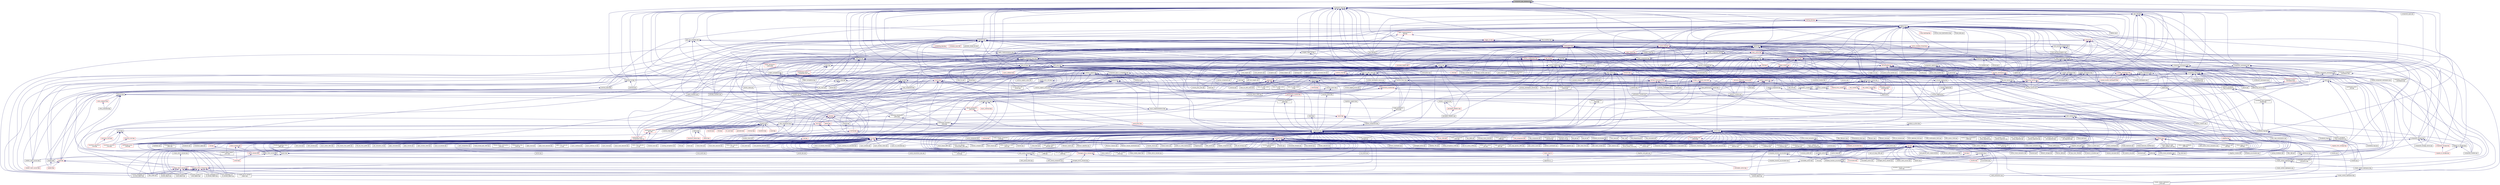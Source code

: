 digraph "component_type_database.hpp"
{
  edge [fontname="Helvetica",fontsize="10",labelfontname="Helvetica",labelfontsize="10"];
  node [fontname="Helvetica",fontsize="10",shape=record];
  Node17 [label="component_type_database.hpp",height=0.2,width=0.4,color="black", fillcolor="grey75", style="filled", fontcolor="black"];
  Node17 -> Node18 [dir="back",color="midnightblue",fontsize="10",style="solid",fontname="Helvetica"];
  Node18 [label="traits.hpp",height=0.2,width=0.4,color="black", fillcolor="white", style="filled",URL="$d7/db8/include_2traits_8hpp.html"];
  Node18 -> Node19 [dir="back",color="midnightblue",fontsize="10",style="solid",fontname="Helvetica"];
  Node19 [label="future_range_ambiguity\l_2032.cpp",height=0.2,width=0.4,color="black", fillcolor="white", style="filled",URL="$dc/d4e/future__range__ambiguity__2032_8cpp.html"];
  Node18 -> Node20 [dir="back",color="midnightblue",fontsize="10",style="solid",fontname="Helvetica"];
  Node20 [label="unordered_map.cpp",height=0.2,width=0.4,color="black", fillcolor="white", style="filled",URL="$d1/d75/unordered__map_8cpp.html"];
  Node18 -> Node21 [dir="back",color="midnightblue",fontsize="10",style="solid",fontname="Helvetica"];
  Node21 [label="async_cb_colocated.cpp",height=0.2,width=0.4,color="black", fillcolor="white", style="filled",URL="$d7/d7f/async__cb__colocated_8cpp.html"];
  Node18 -> Node22 [dir="back",color="midnightblue",fontsize="10",style="solid",fontname="Helvetica"];
  Node22 [label="partitioned_vector\l_iter.cpp",height=0.2,width=0.4,color="black", fillcolor="white", style="filled",URL="$dc/ddf/partitioned__vector__iter_8cpp.html"];
  Node17 -> Node23 [dir="back",color="midnightblue",fontsize="10",style="solid",fontname="Helvetica"];
  Node23 [label="promise_lco.hpp",height=0.2,width=0.4,color="black", fillcolor="white", style="filled",URL="$db/d91/promise__lco_8hpp.html"];
  Node23 -> Node24 [dir="back",color="midnightblue",fontsize="10",style="solid",fontname="Helvetica"];
  Node24 [label="promise_base.hpp",height=0.2,width=0.4,color="black", fillcolor="white", style="filled",URL="$d0/d70/promise__base_8hpp.html"];
  Node24 -> Node25 [dir="back",color="midnightblue",fontsize="10",style="solid",fontname="Helvetica"];
  Node25 [label="promise.hpp",height=0.2,width=0.4,color="black", fillcolor="white", style="filled",URL="$db/d3f/promise_8hpp.html"];
  Node25 -> Node26 [dir="back",color="midnightblue",fontsize="10",style="solid",fontname="Helvetica"];
  Node26 [label="packaged_action.hpp",height=0.2,width=0.4,color="black", fillcolor="white", style="filled",URL="$dd/d59/packaged__action_8hpp.html"];
  Node26 -> Node27 [dir="back",color="midnightblue",fontsize="10",style="solid",fontname="Helvetica"];
  Node27 [label="lcos.hpp",height=0.2,width=0.4,color="red", fillcolor="white", style="filled",URL="$d5/deb/lcos_8hpp.html"];
  Node27 -> Node28 [dir="back",color="midnightblue",fontsize="10",style="solid",fontname="Helvetica"];
  Node28 [label="allgather_and_gate.cpp",height=0.2,width=0.4,color="black", fillcolor="white", style="filled",URL="$d1/d56/allgather__and__gate_8cpp.html"];
  Node27 -> Node29 [dir="back",color="midnightblue",fontsize="10",style="solid",fontname="Helvetica"];
  Node29 [label="apex_balance.cpp",height=0.2,width=0.4,color="black", fillcolor="white", style="filled",URL="$d4/d8e/apex__balance_8cpp.html"];
  Node27 -> Node30 [dir="back",color="midnightblue",fontsize="10",style="solid",fontname="Helvetica"];
  Node30 [label="apex_policy_engine\l_active_thread_count.cpp",height=0.2,width=0.4,color="black", fillcolor="white", style="filled",URL="$d5/d01/apex__policy__engine__active__thread__count_8cpp.html"];
  Node27 -> Node31 [dir="back",color="midnightblue",fontsize="10",style="solid",fontname="Helvetica"];
  Node31 [label="apex_policy_engine\l_events.cpp",height=0.2,width=0.4,color="black", fillcolor="white", style="filled",URL="$df/d0f/apex__policy__engine__events_8cpp.html"];
  Node27 -> Node32 [dir="back",color="midnightblue",fontsize="10",style="solid",fontname="Helvetica"];
  Node32 [label="apex_policy_engine\l_periodic.cpp",height=0.2,width=0.4,color="black", fillcolor="white", style="filled",URL="$d5/d7b/apex__policy__engine__periodic_8cpp.html"];
  Node27 -> Node33 [dir="back",color="midnightblue",fontsize="10",style="solid",fontname="Helvetica"];
  Node33 [label="heartbeat.cpp",height=0.2,width=0.4,color="black", fillcolor="white", style="filled",URL="$d8/d98/heartbeat_8cpp.html"];
  Node27 -> Node34 [dir="back",color="midnightblue",fontsize="10",style="solid",fontname="Helvetica"];
  Node34 [label="hello_world_component.hpp",height=0.2,width=0.4,color="black", fillcolor="white", style="filled",URL="$df/df0/hello__world__component_8hpp.html"];
  Node34 -> Node35 [dir="back",color="midnightblue",fontsize="10",style="solid",fontname="Helvetica"];
  Node35 [label="hello_world_client.cpp",height=0.2,width=0.4,color="black", fillcolor="white", style="filled",URL="$d5/da6/hello__world__client_8cpp.html"];
  Node34 -> Node36 [dir="back",color="midnightblue",fontsize="10",style="solid",fontname="Helvetica"];
  Node36 [label="hello_world_component.cpp",height=0.2,width=0.4,color="black", fillcolor="white", style="filled",URL="$d8/daa/hello__world__component_8cpp.html"];
  Node27 -> Node37 [dir="back",color="midnightblue",fontsize="10",style="solid",fontname="Helvetica"];
  Node37 [label="row.hpp",height=0.2,width=0.4,color="red", fillcolor="white", style="filled",URL="$dc/d69/row_8hpp.html"];
  Node37 -> Node44 [dir="back",color="midnightblue",fontsize="10",style="solid",fontname="Helvetica"];
  Node44 [label="stencil_iterator.hpp",height=0.2,width=0.4,color="red", fillcolor="white", style="filled",URL="$dc/d5c/server_2stencil__iterator_8hpp.html"];
  Node44 -> Node40 [dir="back",color="midnightblue",fontsize="10",style="solid",fontname="Helvetica"];
  Node40 [label="solver.hpp",height=0.2,width=0.4,color="red", fillcolor="white", style="filled",URL="$db/d9a/server_2solver_8hpp.html"];
  Node27 -> Node47 [dir="back",color="midnightblue",fontsize="10",style="solid",fontname="Helvetica"];
  Node47 [label="stencil_iterator.hpp",height=0.2,width=0.4,color="red", fillcolor="white", style="filled",URL="$d4/dc8/stencil__iterator_8hpp.html"];
  Node47 -> Node40 [dir="back",color="midnightblue",fontsize="10",style="solid",fontname="Helvetica"];
  Node47 -> Node44 [dir="back",color="midnightblue",fontsize="10",style="solid",fontname="Helvetica"];
  Node27 -> Node44 [dir="back",color="midnightblue",fontsize="10",style="solid",fontname="Helvetica"];
  Node27 -> Node48 [dir="back",color="midnightblue",fontsize="10",style="solid",fontname="Helvetica"];
  Node48 [label="jacobi_hpx.cpp",height=0.2,width=0.4,color="black", fillcolor="white", style="filled",URL="$d8/d72/jacobi__hpx_8cpp.html"];
  Node27 -> Node49 [dir="back",color="midnightblue",fontsize="10",style="solid",fontname="Helvetica"];
  Node49 [label="jacobi_nonuniform_hpx.cpp",height=0.2,width=0.4,color="black", fillcolor="white", style="filled",URL="$de/d56/jacobi__nonuniform__hpx_8cpp.html"];
  Node27 -> Node50 [dir="back",color="midnightblue",fontsize="10",style="solid",fontname="Helvetica"];
  Node50 [label="enumerate_threads.cpp",height=0.2,width=0.4,color="black", fillcolor="white", style="filled",URL="$d3/dd4/enumerate__threads_8cpp.html"];
  Node27 -> Node51 [dir="back",color="midnightblue",fontsize="10",style="solid",fontname="Helvetica"];
  Node51 [label="fibonacci_await.cpp",height=0.2,width=0.4,color="black", fillcolor="white", style="filled",URL="$dc/d1c/fibonacci__await_8cpp.html"];
  Node27 -> Node52 [dir="back",color="midnightblue",fontsize="10",style="solid",fontname="Helvetica"];
  Node52 [label="fibonacci_dataflow.cpp",height=0.2,width=0.4,color="black", fillcolor="white", style="filled",URL="$df/d3d/fibonacci__dataflow_8cpp.html"];
  Node27 -> Node53 [dir="back",color="midnightblue",fontsize="10",style="solid",fontname="Helvetica"];
  Node53 [label="fibonacci_futures.cpp",height=0.2,width=0.4,color="black", fillcolor="white", style="filled",URL="$d6/de3/fibonacci__futures_8cpp.html"];
  Node27 -> Node54 [dir="back",color="midnightblue",fontsize="10",style="solid",fontname="Helvetica"];
  Node54 [label="fibonacci_futures_distributed.cpp",height=0.2,width=0.4,color="black", fillcolor="white", style="filled",URL="$d1/dc9/fibonacci__futures__distributed_8cpp.html"];
  Node27 -> Node55 [dir="back",color="midnightblue",fontsize="10",style="solid",fontname="Helvetica"];
  Node55 [label="fractals.cpp",height=0.2,width=0.4,color="black", fillcolor="white", style="filled",URL="$d8/d58/fractals_8cpp.html"];
  Node27 -> Node56 [dir="back",color="midnightblue",fontsize="10",style="solid",fontname="Helvetica"];
  Node56 [label="fractals_executor.cpp",height=0.2,width=0.4,color="black", fillcolor="white", style="filled",URL="$d9/da9/fractals__executor_8cpp.html"];
  Node27 -> Node57 [dir="back",color="midnightblue",fontsize="10",style="solid",fontname="Helvetica"];
  Node57 [label="fractals_struct.cpp",height=0.2,width=0.4,color="black", fillcolor="white", style="filled",URL="$d8/d2f/fractals__struct_8cpp.html"];
  Node27 -> Node58 [dir="back",color="midnightblue",fontsize="10",style="solid",fontname="Helvetica"];
  Node58 [label="hello_world.cpp",height=0.2,width=0.4,color="black", fillcolor="white", style="filled",URL="$d0/d67/hello__world_8cpp.html"];
  Node27 -> Node59 [dir="back",color="midnightblue",fontsize="10",style="solid",fontname="Helvetica"];
  Node59 [label="latch_local.cpp",height=0.2,width=0.4,color="black", fillcolor="white", style="filled",URL="$dd/dd3/latch__local_8cpp.html"];
  Node27 -> Node60 [dir="back",color="midnightblue",fontsize="10",style="solid",fontname="Helvetica"];
  Node60 [label="latch_remote.cpp",height=0.2,width=0.4,color="black", fillcolor="white", style="filled",URL="$df/d59/latch__remote_8cpp.html"];
  Node27 -> Node61 [dir="back",color="midnightblue",fontsize="10",style="solid",fontname="Helvetica"];
  Node61 [label="local_channel.cpp",height=0.2,width=0.4,color="black", fillcolor="white", style="filled",URL="$d0/d3e/local__channel_8cpp.html"];
  Node27 -> Node62 [dir="back",color="midnightblue",fontsize="10",style="solid",fontname="Helvetica"];
  Node62 [label="pingpong.cpp",height=0.2,width=0.4,color="black", fillcolor="white", style="filled",URL="$dd/d4d/pingpong_8cpp.html"];
  Node27 -> Node63 [dir="back",color="midnightblue",fontsize="10",style="solid",fontname="Helvetica"];
  Node63 [label="shared_mutex.cpp",height=0.2,width=0.4,color="black", fillcolor="white", style="filled",URL="$da/d0b/shared__mutex_8cpp.html"];
  Node27 -> Node64 [dir="back",color="midnightblue",fontsize="10",style="solid",fontname="Helvetica"];
  Node64 [label="wait_composition.cpp",height=0.2,width=0.4,color="black", fillcolor="white", style="filled",URL="$d6/d13/wait__composition_8cpp.html"];
  Node27 -> Node65 [dir="back",color="midnightblue",fontsize="10",style="solid",fontname="Helvetica"];
  Node65 [label="sheneos_compare.cpp",height=0.2,width=0.4,color="black", fillcolor="white", style="filled",URL="$dc/d11/sheneos__compare_8cpp.html"];
  Node27 -> Node66 [dir="back",color="midnightblue",fontsize="10",style="solid",fontname="Helvetica"];
  Node66 [label="spell_check_file.cpp",height=0.2,width=0.4,color="black", fillcolor="white", style="filled",URL="$df/df7/spell__check__file_8cpp.html"];
  Node27 -> Node67 [dir="back",color="midnightblue",fontsize="10",style="solid",fontname="Helvetica"];
  Node67 [label="spell_check_simple.cpp",height=0.2,width=0.4,color="black", fillcolor="white", style="filled",URL="$dd/d54/spell__check__simple_8cpp.html"];
  Node27 -> Node68 [dir="back",color="midnightblue",fontsize="10",style="solid",fontname="Helvetica"];
  Node68 [label="simple_central_tuplespace\l_client.cpp",height=0.2,width=0.4,color="black", fillcolor="white", style="filled",URL="$d1/d7b/simple__central__tuplespace__client_8cpp.html"];
  Node27 -> Node69 [dir="back",color="midnightblue",fontsize="10",style="solid",fontname="Helvetica"];
  Node69 [label="hpx.hpp",height=0.2,width=0.4,color="red", fillcolor="white", style="filled",URL="$d0/daa/hpx_8hpp.html"];
  Node69 -> Node76 [dir="back",color="midnightblue",fontsize="10",style="solid",fontname="Helvetica"];
  Node76 [label="1d_stencil_4_throttle.cpp",height=0.2,width=0.4,color="black", fillcolor="white", style="filled",URL="$d6/de5/1d__stencil__4__throttle_8cpp.html"];
  Node69 -> Node81 [dir="back",color="midnightblue",fontsize="10",style="solid",fontname="Helvetica"];
  Node81 [label="accumulator.cpp",height=0.2,width=0.4,color="black", fillcolor="white", style="filled",URL="$d1/d81/accumulator_8cpp.html"];
  Node69 -> Node82 [dir="back",color="midnightblue",fontsize="10",style="solid",fontname="Helvetica"];
  Node82 [label="accumulator.hpp",height=0.2,width=0.4,color="black", fillcolor="white", style="filled",URL="$d4/d9d/server_2accumulator_8hpp.html"];
  Node82 -> Node81 [dir="back",color="midnightblue",fontsize="10",style="solid",fontname="Helvetica"];
  Node82 -> Node83 [dir="back",color="midnightblue",fontsize="10",style="solid",fontname="Helvetica"];
  Node83 [label="accumulator.hpp",height=0.2,width=0.4,color="red", fillcolor="white", style="filled",URL="$d8/d5e/accumulator_8hpp.html"];
  Node69 -> Node85 [dir="back",color="midnightblue",fontsize="10",style="solid",fontname="Helvetica"];
  Node85 [label="template_function_accumulator.hpp",height=0.2,width=0.4,color="black", fillcolor="white", style="filled",URL="$d7/da6/server_2template__function__accumulator_8hpp.html"];
  Node85 -> Node86 [dir="back",color="midnightblue",fontsize="10",style="solid",fontname="Helvetica"];
  Node86 [label="template_function_accumulator.cpp",height=0.2,width=0.4,color="black", fillcolor="white", style="filled",URL="$d5/d02/template__function__accumulator_8cpp.html"];
  Node85 -> Node87 [dir="back",color="midnightblue",fontsize="10",style="solid",fontname="Helvetica"];
  Node87 [label="template_function_accumulator.hpp",height=0.2,width=0.4,color="black", fillcolor="white", style="filled",URL="$d3/de9/template__function__accumulator_8hpp.html"];
  Node87 -> Node88 [dir="back",color="midnightblue",fontsize="10",style="solid",fontname="Helvetica"];
  Node88 [label="template_function_accumulator\l_client.cpp",height=0.2,width=0.4,color="black", fillcolor="white", style="filled",URL="$d0/dc6/template__function__accumulator__client_8cpp.html"];
  Node69 -> Node89 [dir="back",color="midnightblue",fontsize="10",style="solid",fontname="Helvetica"];
  Node89 [label="template_accumulator.cpp",height=0.2,width=0.4,color="black", fillcolor="white", style="filled",URL="$d0/d4a/template__accumulator_8cpp.html"];
  Node69 -> Node86 [dir="back",color="midnightblue",fontsize="10",style="solid",fontname="Helvetica"];
  Node69 -> Node87 [dir="back",color="midnightblue",fontsize="10",style="solid",fontname="Helvetica"];
  Node69 -> Node90 [dir="back",color="midnightblue",fontsize="10",style="solid",fontname="Helvetica"];
  Node90 [label="allgather_module.cpp",height=0.2,width=0.4,color="black", fillcolor="white", style="filled",URL="$df/de4/allgather__module_8cpp.html"];
  Node69 -> Node28 [dir="back",color="midnightblue",fontsize="10",style="solid",fontname="Helvetica"];
  Node69 -> Node92 [dir="back",color="midnightblue",fontsize="10",style="solid",fontname="Helvetica"];
  Node92 [label="ag_client.cpp",height=0.2,width=0.4,color="black", fillcolor="white", style="filled",URL="$d4/d5d/ag__client_8cpp.html"];
  Node69 -> Node95 [dir="back",color="midnightblue",fontsize="10",style="solid",fontname="Helvetica"];
  Node95 [label="cancelable_action.cpp",height=0.2,width=0.4,color="black", fillcolor="white", style="filled",URL="$d5/d0c/cancelable__action_8cpp.html"];
  Node69 -> Node96 [dir="back",color="midnightblue",fontsize="10",style="solid",fontname="Helvetica"];
  Node96 [label="cancelable_action.hpp",height=0.2,width=0.4,color="black", fillcolor="white", style="filled",URL="$d5/d4d/server_2cancelable__action_8hpp.html"];
  Node96 -> Node95 [dir="back",color="midnightblue",fontsize="10",style="solid",fontname="Helvetica"];
  Node96 -> Node97 [dir="back",color="midnightblue",fontsize="10",style="solid",fontname="Helvetica"];
  Node97 [label="cancelable_action.hpp",height=0.2,width=0.4,color="black", fillcolor="white", style="filled",URL="$d0/da3/stubs_2cancelable__action_8hpp.html"];
  Node97 -> Node98 [dir="back",color="midnightblue",fontsize="10",style="solid",fontname="Helvetica"];
  Node98 [label="cancelable_action.hpp",height=0.2,width=0.4,color="red", fillcolor="white", style="filled",URL="$d6/d28/cancelable__action_8hpp.html"];
  Node69 -> Node97 [dir="back",color="midnightblue",fontsize="10",style="solid",fontname="Helvetica"];
  Node69 -> Node34 [dir="back",color="midnightblue",fontsize="10",style="solid",fontname="Helvetica"];
  Node69 -> Node48 [dir="back",color="midnightblue",fontsize="10",style="solid",fontname="Helvetica"];
  Node69 -> Node49 [dir="back",color="midnightblue",fontsize="10",style="solid",fontname="Helvetica"];
  Node69 -> Node113 [dir="back",color="midnightblue",fontsize="10",style="solid",fontname="Helvetica"];
  Node113 [label="nqueen.cpp",height=0.2,width=0.4,color="black", fillcolor="white", style="filled",URL="$db/dca/nqueen_8cpp.html"];
  Node69 -> Node114 [dir="back",color="midnightblue",fontsize="10",style="solid",fontname="Helvetica"];
  Node114 [label="nqueen.hpp",height=0.2,width=0.4,color="black", fillcolor="white", style="filled",URL="$de/d58/server_2nqueen_8hpp.html"];
  Node114 -> Node113 [dir="back",color="midnightblue",fontsize="10",style="solid",fontname="Helvetica"];
  Node114 -> Node115 [dir="back",color="midnightblue",fontsize="10",style="solid",fontname="Helvetica"];
  Node115 [label="nqueen.hpp",height=0.2,width=0.4,color="black", fillcolor="white", style="filled",URL="$da/dfd/stubs_2nqueen_8hpp.html"];
  Node115 -> Node116 [dir="back",color="midnightblue",fontsize="10",style="solid",fontname="Helvetica"];
  Node116 [label="nqueen.hpp",height=0.2,width=0.4,color="red", fillcolor="white", style="filled",URL="$d0/d07/nqueen_8hpp.html"];
  Node69 -> Node118 [dir="back",color="midnightblue",fontsize="10",style="solid",fontname="Helvetica"];
  Node118 [label="sine.cpp",height=0.2,width=0.4,color="black", fillcolor="white", style="filled",URL="$d3/d0d/server_2sine_8cpp.html"];
  Node69 -> Node119 [dir="back",color="midnightblue",fontsize="10",style="solid",fontname="Helvetica"];
  Node119 [label="sine.hpp",height=0.2,width=0.4,color="red", fillcolor="white", style="filled",URL="$d8/dac/sine_8hpp.html"];
  Node119 -> Node118 [dir="back",color="midnightblue",fontsize="10",style="solid",fontname="Helvetica"];
  Node69 -> Node128 [dir="back",color="midnightblue",fontsize="10",style="solid",fontname="Helvetica"];
  Node128 [label="factorial.cpp",height=0.2,width=0.4,color="black", fillcolor="white", style="filled",URL="$d9/d00/factorial_8cpp.html"];
  Node69 -> Node131 [dir="back",color="midnightblue",fontsize="10",style="solid",fontname="Helvetica"];
  Node131 [label="interest_calculator.cpp",height=0.2,width=0.4,color="black", fillcolor="white", style="filled",URL="$d2/d86/interest__calculator_8cpp.html"];
  Node69 -> Node132 [dir="back",color="midnightblue",fontsize="10",style="solid",fontname="Helvetica"];
  Node132 [label="non_atomic_rma.cpp",height=0.2,width=0.4,color="black", fillcolor="white", style="filled",URL="$d7/d8b/non__atomic__rma_8cpp.html"];
  Node69 -> Node135 [dir="back",color="midnightblue",fontsize="10",style="solid",fontname="Helvetica"];
  Node135 [label="quicksort.cpp",height=0.2,width=0.4,color="black", fillcolor="white", style="filled",URL="$d3/d1e/quicksort_8cpp.html"];
  Node69 -> Node143 [dir="back",color="midnightblue",fontsize="10",style="solid",fontname="Helvetica"];
  Node143 [label="random_mem_access.cpp",height=0.2,width=0.4,color="black", fillcolor="white", style="filled",URL="$d1/d51/random__mem__access_8cpp.html"];
  Node69 -> Node144 [dir="back",color="midnightblue",fontsize="10",style="solid",fontname="Helvetica"];
  Node144 [label="random_mem_access.hpp",height=0.2,width=0.4,color="black", fillcolor="white", style="filled",URL="$d0/d19/server_2random__mem__access_8hpp.html"];
  Node144 -> Node143 [dir="back",color="midnightblue",fontsize="10",style="solid",fontname="Helvetica"];
  Node144 -> Node145 [dir="back",color="midnightblue",fontsize="10",style="solid",fontname="Helvetica"];
  Node145 [label="random_mem_access.hpp",height=0.2,width=0.4,color="black", fillcolor="white", style="filled",URL="$d3/d32/stubs_2random__mem__access_8hpp.html"];
  Node145 -> Node146 [dir="back",color="midnightblue",fontsize="10",style="solid",fontname="Helvetica"];
  Node146 [label="random_mem_access.hpp",height=0.2,width=0.4,color="red", fillcolor="white", style="filled",URL="$db/de8/random__mem__access_8hpp.html"];
  Node69 -> Node163 [dir="back",color="midnightblue",fontsize="10",style="solid",fontname="Helvetica"];
  Node163 [label="startup_shutdown.cpp",height=0.2,width=0.4,color="black", fillcolor="white", style="filled",URL="$d3/dfc/server_2startup__shutdown_8cpp.html"];
  Node69 -> Node166 [dir="back",color="midnightblue",fontsize="10",style="solid",fontname="Helvetica"];
  Node166 [label="throttle.cpp",height=0.2,width=0.4,color="black", fillcolor="white", style="filled",URL="$de/d56/server_2throttle_8cpp.html"];
  Node69 -> Node167 [dir="back",color="midnightblue",fontsize="10",style="solid",fontname="Helvetica"];
  Node167 [label="throttle.hpp",height=0.2,width=0.4,color="black", fillcolor="white", style="filled",URL="$db/dc9/server_2throttle_8hpp.html"];
  Node167 -> Node166 [dir="back",color="midnightblue",fontsize="10",style="solid",fontname="Helvetica"];
  Node167 -> Node168 [dir="back",color="midnightblue",fontsize="10",style="solid",fontname="Helvetica"];
  Node168 [label="throttle.hpp",height=0.2,width=0.4,color="red", fillcolor="white", style="filled",URL="$d5/dec/stubs_2throttle_8hpp.html"];
  Node69 -> Node168 [dir="back",color="midnightblue",fontsize="10",style="solid",fontname="Helvetica"];
  Node69 -> Node170 [dir="back",color="midnightblue",fontsize="10",style="solid",fontname="Helvetica"];
  Node170 [label="throttle.cpp",height=0.2,width=0.4,color="black", fillcolor="white", style="filled",URL="$db/d02/throttle_8cpp.html"];
  Node69 -> Node180 [dir="back",color="midnightblue",fontsize="10",style="solid",fontname="Helvetica"];
  Node180 [label="simple_central_tuplespace.hpp",height=0.2,width=0.4,color="black", fillcolor="white", style="filled",URL="$db/d69/server_2simple__central__tuplespace_8hpp.html"];
  Node180 -> Node181 [dir="back",color="midnightblue",fontsize="10",style="solid",fontname="Helvetica"];
  Node181 [label="simple_central_tuplespace.cpp",height=0.2,width=0.4,color="black", fillcolor="white", style="filled",URL="$d3/dec/simple__central__tuplespace_8cpp.html"];
  Node180 -> Node182 [dir="back",color="midnightblue",fontsize="10",style="solid",fontname="Helvetica"];
  Node182 [label="simple_central_tuplespace.hpp",height=0.2,width=0.4,color="black", fillcolor="white", style="filled",URL="$d0/d4b/stubs_2simple__central__tuplespace_8hpp.html"];
  Node182 -> Node183 [dir="back",color="midnightblue",fontsize="10",style="solid",fontname="Helvetica"];
  Node183 [label="simple_central_tuplespace.hpp",height=0.2,width=0.4,color="black", fillcolor="white", style="filled",URL="$d5/ddd/simple__central__tuplespace_8hpp.html"];
  Node183 -> Node68 [dir="back",color="midnightblue",fontsize="10",style="solid",fontname="Helvetica"];
  Node69 -> Node184 [dir="back",color="midnightblue",fontsize="10",style="solid",fontname="Helvetica"];
  Node184 [label="tuples_warehouse.hpp",height=0.2,width=0.4,color="black", fillcolor="white", style="filled",URL="$da/de6/tuples__warehouse_8hpp.html"];
  Node184 -> Node180 [dir="back",color="midnightblue",fontsize="10",style="solid",fontname="Helvetica"];
  Node69 -> Node181 [dir="back",color="midnightblue",fontsize="10",style="solid",fontname="Helvetica"];
  Node69 -> Node205 [dir="back",color="midnightblue",fontsize="10",style="solid",fontname="Helvetica"];
  Node205 [label="network_storage.cpp",height=0.2,width=0.4,color="black", fillcolor="white", style="filled",URL="$db/daa/network__storage_8cpp.html"];
  Node69 -> Node207 [dir="back",color="midnightblue",fontsize="10",style="solid",fontname="Helvetica"];
  Node207 [label="osu_bcast.cpp",height=0.2,width=0.4,color="black", fillcolor="white", style="filled",URL="$d3/dca/osu__bcast_8cpp.html"];
  Node69 -> Node220 [dir="back",color="midnightblue",fontsize="10",style="solid",fontname="Helvetica"];
  Node220 [label="action_move_semantics.cpp",height=0.2,width=0.4,color="black", fillcolor="white", style="filled",URL="$d4/db3/action__move__semantics_8cpp.html"];
  Node69 -> Node222 [dir="back",color="midnightblue",fontsize="10",style="solid",fontname="Helvetica"];
  Node222 [label="duplicate_id_registration\l_1596.cpp",height=0.2,width=0.4,color="black", fillcolor="white", style="filled",URL="$db/d8d/duplicate__id__registration__1596_8cpp.html"];
  Node69 -> Node225 [dir="back",color="midnightblue",fontsize="10",style="solid",fontname="Helvetica"];
  Node225 [label="send_gid_keep_component\l_1624.cpp",height=0.2,width=0.4,color="black", fillcolor="white", style="filled",URL="$d9/d49/send__gid__keep__component__1624_8cpp.html"];
  Node69 -> Node226 [dir="back",color="midnightblue",fontsize="10",style="solid",fontname="Helvetica"];
  Node226 [label="algorithms.cc",height=0.2,width=0.4,color="black", fillcolor="white", style="filled",URL="$d5/d1b/algorithms_8cc.html"];
  Node69 -> Node227 [dir="back",color="midnightblue",fontsize="10",style="solid",fontname="Helvetica"];
  Node227 [label="matrix_hpx.hh",height=0.2,width=0.4,color="red", fillcolor="white", style="filled",URL="$d5/d89/matrix__hpx_8hh.html"];
  Node227 -> Node226 [dir="back",color="midnightblue",fontsize="10",style="solid",fontname="Helvetica"];
  Node69 -> Node232 [dir="back",color="midnightblue",fontsize="10",style="solid",fontname="Helvetica"];
  Node232 [label="block_matrix.cc",height=0.2,width=0.4,color="black", fillcolor="white", style="filled",URL="$de/d88/block__matrix_8cc.html"];
  Node69 -> Node240 [dir="back",color="midnightblue",fontsize="10",style="solid",fontname="Helvetica"];
  Node240 [label="id_type_ref_counting\l_1032.cpp",height=0.2,width=0.4,color="black", fillcolor="white", style="filled",URL="$d8/dfd/id__type__ref__counting__1032_8cpp.html"];
  Node69 -> Node243 [dir="back",color="midnightblue",fontsize="10",style="solid",fontname="Helvetica"];
  Node243 [label="after_588.cpp",height=0.2,width=0.4,color="black", fillcolor="white", style="filled",URL="$dc/dc0/after__588_8cpp.html"];
  Node69 -> Node246 [dir="back",color="midnightblue",fontsize="10",style="solid",fontname="Helvetica"];
  Node246 [label="barrier_hang.cpp",height=0.2,width=0.4,color="black", fillcolor="white", style="filled",URL="$dd/d8b/barrier__hang_8cpp.html"];
  Node69 -> Node263 [dir="back",color="midnightblue",fontsize="10",style="solid",fontname="Helvetica"];
  Node263 [label="lifetime_588.cpp",height=0.2,width=0.4,color="black", fillcolor="white", style="filled",URL="$d7/dca/lifetime__588_8cpp.html"];
  Node69 -> Node270 [dir="back",color="midnightblue",fontsize="10",style="solid",fontname="Helvetica"];
  Node270 [label="set_hpx_limit_798.cpp",height=0.2,width=0.4,color="black", fillcolor="white", style="filled",URL="$d2/dfb/set__hpx__limit__798_8cpp.html"];
  Node69 -> Node272 [dir="back",color="midnightblue",fontsize="10",style="solid",fontname="Helvetica"];
  Node272 [label="shared_stated_leaked\l_1211.cpp",height=0.2,width=0.4,color="black", fillcolor="white", style="filled",URL="$dc/dce/shared__stated__leaked__1211_8cpp.html"];
  Node69 -> Node274 [dir="back",color="midnightblue",fontsize="10",style="solid",fontname="Helvetica"];
  Node274 [label="wait_all_hang_1946.cpp",height=0.2,width=0.4,color="black", fillcolor="white", style="filled",URL="$d5/d69/wait__all__hang__1946_8cpp.html"];
  Node69 -> Node296 [dir="back",color="midnightblue",fontsize="10",style="solid",fontname="Helvetica"];
  Node296 [label="thread_pool_executor\l_1114.cpp",height=0.2,width=0.4,color="black", fillcolor="white", style="filled",URL="$d8/d63/thread__pool__executor__1114_8cpp.html"];
  Node69 -> Node306 [dir="back",color="midnightblue",fontsize="10",style="solid",fontname="Helvetica"];
  Node306 [label="managed_refcnt_checker.cpp",height=0.2,width=0.4,color="black", fillcolor="white", style="filled",URL="$d3/d8d/managed__refcnt__checker_8cpp.html"];
  Node69 -> Node307 [dir="back",color="midnightblue",fontsize="10",style="solid",fontname="Helvetica"];
  Node307 [label="managed_refcnt_checker.hpp",height=0.2,width=0.4,color="red", fillcolor="white", style="filled",URL="$db/dd0/managed__refcnt__checker_8hpp.html"];
  Node307 -> Node308 [dir="back",color="midnightblue",fontsize="10",style="solid",fontname="Helvetica"];
  Node308 [label="credit_exhaustion.cpp",height=0.2,width=0.4,color="black", fillcolor="white", style="filled",URL="$d6/d80/credit__exhaustion_8cpp.html"];
  Node307 -> Node310 [dir="back",color="midnightblue",fontsize="10",style="solid",fontname="Helvetica"];
  Node310 [label="local_embedded_ref\l_to_remote_object.cpp",height=0.2,width=0.4,color="black", fillcolor="white", style="filled",URL="$d6/d34/local__embedded__ref__to__remote__object_8cpp.html"];
  Node307 -> Node311 [dir="back",color="midnightblue",fontsize="10",style="solid",fontname="Helvetica"];
  Node311 [label="refcnted_symbol_to\l_local_object.cpp",height=0.2,width=0.4,color="black", fillcolor="white", style="filled",URL="$d9/deb/refcnted__symbol__to__local__object_8cpp.html"];
  Node307 -> Node312 [dir="back",color="midnightblue",fontsize="10",style="solid",fontname="Helvetica"];
  Node312 [label="refcnted_symbol_to\l_remote_object.cpp",height=0.2,width=0.4,color="black", fillcolor="white", style="filled",URL="$dd/d20/refcnted__symbol__to__remote__object_8cpp.html"];
  Node307 -> Node313 [dir="back",color="midnightblue",fontsize="10",style="solid",fontname="Helvetica"];
  Node313 [label="remote_embedded_ref\l_to_local_object.cpp",height=0.2,width=0.4,color="black", fillcolor="white", style="filled",URL="$d4/ded/remote__embedded__ref__to__local__object_8cpp.html"];
  Node307 -> Node314 [dir="back",color="midnightblue",fontsize="10",style="solid",fontname="Helvetica"];
  Node314 [label="remote_embedded_ref\l_to_remote_object.cpp",height=0.2,width=0.4,color="black", fillcolor="white", style="filled",URL="$dc/dca/remote__embedded__ref__to__remote__object_8cpp.html"];
  Node307 -> Node316 [dir="back",color="midnightblue",fontsize="10",style="solid",fontname="Helvetica"];
  Node316 [label="scoped_ref_to_remote\l_object.cpp",height=0.2,width=0.4,color="black", fillcolor="white", style="filled",URL="$de/d85/scoped__ref__to__remote__object_8cpp.html"];
  Node307 -> Node317 [dir="back",color="midnightblue",fontsize="10",style="solid",fontname="Helvetica"];
  Node317 [label="split_credit.cpp",height=0.2,width=0.4,color="black", fillcolor="white", style="filled",URL="$dc/d1c/split__credit_8cpp.html"];
  Node307 -> Node318 [dir="back",color="midnightblue",fontsize="10",style="solid",fontname="Helvetica"];
  Node318 [label="uncounted_symbol_to\l_local_object.cpp",height=0.2,width=0.4,color="black", fillcolor="white", style="filled",URL="$de/d5f/uncounted__symbol__to__local__object_8cpp.html"];
  Node307 -> Node319 [dir="back",color="midnightblue",fontsize="10",style="solid",fontname="Helvetica"];
  Node319 [label="uncounted_symbol_to\l_remote_object.cpp",height=0.2,width=0.4,color="black", fillcolor="white", style="filled",URL="$d5/d86/uncounted__symbol__to__remote__object_8cpp.html"];
  Node69 -> Node321 [dir="back",color="midnightblue",fontsize="10",style="solid",fontname="Helvetica"];
  Node321 [label="managed_refcnt_checker.hpp",height=0.2,width=0.4,color="red", fillcolor="white", style="filled",URL="$df/da6/server_2managed__refcnt__checker_8hpp.html"];
  Node321 -> Node306 [dir="back",color="midnightblue",fontsize="10",style="solid",fontname="Helvetica"];
  Node321 -> Node322 [dir="back",color="midnightblue",fontsize="10",style="solid",fontname="Helvetica"];
  Node322 [label="managed_refcnt_checker.hpp",height=0.2,width=0.4,color="black", fillcolor="white", style="filled",URL="$d3/d77/stubs_2managed__refcnt__checker_8hpp.html"];
  Node322 -> Node307 [dir="back",color="midnightblue",fontsize="10",style="solid",fontname="Helvetica"];
  Node69 -> Node328 [dir="back",color="midnightblue",fontsize="10",style="solid",fontname="Helvetica"];
  Node328 [label="simple_mobile_object.cpp",height=0.2,width=0.4,color="black", fillcolor="white", style="filled",URL="$d2/da7/simple__mobile__object_8cpp.html"];
  Node69 -> Node325 [dir="back",color="midnightblue",fontsize="10",style="solid",fontname="Helvetica"];
  Node325 [label="simple_refcnt_checker.cpp",height=0.2,width=0.4,color="black", fillcolor="white", style="filled",URL="$df/d16/simple__refcnt__checker_8cpp.html"];
  Node69 -> Node327 [dir="back",color="midnightblue",fontsize="10",style="solid",fontname="Helvetica"];
  Node327 [label="simple_refcnt_checker.hpp",height=0.2,width=0.4,color="red", fillcolor="white", style="filled",URL="$dd/d4e/simple__refcnt__checker_8hpp.html"];
  Node327 -> Node308 [dir="back",color="midnightblue",fontsize="10",style="solid",fontname="Helvetica"];
  Node327 -> Node310 [dir="back",color="midnightblue",fontsize="10",style="solid",fontname="Helvetica"];
  Node327 -> Node311 [dir="back",color="midnightblue",fontsize="10",style="solid",fontname="Helvetica"];
  Node327 -> Node312 [dir="back",color="midnightblue",fontsize="10",style="solid",fontname="Helvetica"];
  Node327 -> Node313 [dir="back",color="midnightblue",fontsize="10",style="solid",fontname="Helvetica"];
  Node327 -> Node314 [dir="back",color="midnightblue",fontsize="10",style="solid",fontname="Helvetica"];
  Node327 -> Node316 [dir="back",color="midnightblue",fontsize="10",style="solid",fontname="Helvetica"];
  Node327 -> Node317 [dir="back",color="midnightblue",fontsize="10",style="solid",fontname="Helvetica"];
  Node327 -> Node318 [dir="back",color="midnightblue",fontsize="10",style="solid",fontname="Helvetica"];
  Node327 -> Node319 [dir="back",color="midnightblue",fontsize="10",style="solid",fontname="Helvetica"];
  Node69 -> Node322 [dir="back",color="midnightblue",fontsize="10",style="solid",fontname="Helvetica"];
  Node69 -> Node326 [dir="back",color="midnightblue",fontsize="10",style="solid",fontname="Helvetica"];
  Node326 [label="simple_refcnt_checker.hpp",height=0.2,width=0.4,color="black", fillcolor="white", style="filled",URL="$da/d8e/stubs_2simple__refcnt__checker_8hpp.html"];
  Node326 -> Node327 [dir="back",color="midnightblue",fontsize="10",style="solid",fontname="Helvetica"];
  Node69 -> Node336 [dir="back",color="midnightblue",fontsize="10",style="solid",fontname="Helvetica"];
  Node336 [label="barrier.cpp",height=0.2,width=0.4,color="black", fillcolor="white", style="filled",URL="$df/d63/tests_2unit_2lcos_2barrier_8cpp.html"];
  Node69 -> Node348 [dir="back",color="midnightblue",fontsize="10",style="solid",fontname="Helvetica"];
  Node348 [label="local_event.cpp",height=0.2,width=0.4,color="black", fillcolor="white", style="filled",URL="$df/d9a/local__event_8cpp.html"];
  Node69 -> Node562 [dir="back",color="midnightblue",fontsize="10",style="solid",fontname="Helvetica"];
  Node562 [label="put_parcels_with_coalescing.cpp",height=0.2,width=0.4,color="black", fillcolor="white", style="filled",URL="$d6/dca/put__parcels__with__coalescing_8cpp.html"];
  Node69 -> Node563 [dir="back",color="midnightblue",fontsize="10",style="solid",fontname="Helvetica"];
  Node563 [label="put_parcels_with_compression.cpp",height=0.2,width=0.4,color="black", fillcolor="white", style="filled",URL="$df/d62/put__parcels__with__compression_8cpp.html"];
  Node69 -> Node565 [dir="back",color="midnightblue",fontsize="10",style="solid",fontname="Helvetica"];
  Node565 [label="serialize_buffer.cpp",height=0.2,width=0.4,color="black", fillcolor="white", style="filled",URL="$d1/d00/serialize__buffer_8cpp.html"];
  Node27 -> Node573 [dir="back",color="midnightblue",fontsize="10",style="solid",fontname="Helvetica"];
  Node573 [label="parent_vs_child_stealing.cpp",height=0.2,width=0.4,color="black", fillcolor="white", style="filled",URL="$d2/d07/parent__vs__child__stealing_8cpp.html"];
  Node27 -> Node574 [dir="back",color="midnightblue",fontsize="10",style="solid",fontname="Helvetica"];
  Node574 [label="wait_all_timings.cpp",height=0.2,width=0.4,color="black", fillcolor="white", style="filled",URL="$d5/da1/wait__all__timings_8cpp.html"];
  Node27 -> Node575 [dir="back",color="midnightblue",fontsize="10",style="solid",fontname="Helvetica"];
  Node575 [label="return_future_2847.cpp",height=0.2,width=0.4,color="black", fillcolor="white", style="filled",URL="$d3/dfe/return__future__2847_8cpp.html"];
  Node27 -> Node576 [dir="back",color="midnightblue",fontsize="10",style="solid",fontname="Helvetica"];
  Node576 [label="return_non_default\l_constructible_2847.cpp",height=0.2,width=0.4,color="black", fillcolor="white", style="filled",URL="$dc/d11/return__non__default__constructible__2847_8cpp.html"];
  Node27 -> Node222 [dir="back",color="midnightblue",fontsize="10",style="solid",fontname="Helvetica"];
  Node27 -> Node225 [dir="back",color="midnightblue",fontsize="10",style="solid",fontname="Helvetica"];
  Node27 -> Node577 [dir="back",color="midnightblue",fontsize="10",style="solid",fontname="Helvetica"];
  Node577 [label="async_action_1813.cpp",height=0.2,width=0.4,color="black", fillcolor="white", style="filled",URL="$db/de6/async__action__1813_8cpp.html"];
  Node27 -> Node578 [dir="back",color="midnightblue",fontsize="10",style="solid",fontname="Helvetica"];
  Node578 [label="async_callback_non\l_deduced_context.cpp",height=0.2,width=0.4,color="black", fillcolor="white", style="filled",URL="$dc/dbb/async__callback__non__deduced__context_8cpp.html"];
  Node27 -> Node579 [dir="back",color="midnightblue",fontsize="10",style="solid",fontname="Helvetica"];
  Node579 [label="broadcast_unwrap_future\l_2885.cpp",height=0.2,width=0.4,color="black", fillcolor="white", style="filled",URL="$da/df6/broadcast__unwrap__future__2885_8cpp.html"];
  Node27 -> Node580 [dir="back",color="midnightblue",fontsize="10",style="solid",fontname="Helvetica"];
  Node580 [label="broadcast_wait_for\l_2822.cpp",height=0.2,width=0.4,color="black", fillcolor="white", style="filled",URL="$dd/de7/broadcast__wait__for__2822_8cpp.html"];
  Node27 -> Node581 [dir="back",color="midnightblue",fontsize="10",style="solid",fontname="Helvetica"];
  Node581 [label="dataflow_791.cpp",height=0.2,width=0.4,color="black", fillcolor="white", style="filled",URL="$d6/da1/dataflow__791_8cpp.html"];
  Node27 -> Node19 [dir="back",color="midnightblue",fontsize="10",style="solid",fontname="Helvetica"];
  Node27 -> Node582 [dir="back",color="midnightblue",fontsize="10",style="solid",fontname="Helvetica"];
  Node582 [label="future_timed_wait_1025.cpp",height=0.2,width=0.4,color="black", fillcolor="white", style="filled",URL="$de/d7d/future__timed__wait__1025_8cpp.html"];
  Node27 -> Node583 [dir="back",color="midnightblue",fontsize="10",style="solid",fontname="Helvetica"];
  Node583 [label="shared_future_continuation\l_order.cpp",height=0.2,width=0.4,color="black", fillcolor="white", style="filled",URL="$dd/d1f/shared__future__continuation__order_8cpp.html"];
  Node27 -> Node584 [dir="back",color="midnightblue",fontsize="10",style="solid",fontname="Helvetica"];
  Node584 [label="shared_future_then\l_2166.cpp",height=0.2,width=0.4,color="black", fillcolor="white", style="filled",URL="$d8/dc4/shared__future__then__2166_8cpp.html"];
  Node27 -> Node272 [dir="back",color="midnightblue",fontsize="10",style="solid",fontname="Helvetica"];
  Node27 -> Node585 [dir="back",color="midnightblue",fontsize="10",style="solid",fontname="Helvetica"];
  Node585 [label="sliding_semaphore_2338.cpp",height=0.2,width=0.4,color="black", fillcolor="white", style="filled",URL="$da/da6/sliding__semaphore__2338_8cpp.html"];
  Node27 -> Node586 [dir="back",color="midnightblue",fontsize="10",style="solid",fontname="Helvetica"];
  Node586 [label="wait_for_action_2796.cpp",height=0.2,width=0.4,color="black", fillcolor="white", style="filled",URL="$dc/db9/wait__for__action__2796_8cpp.html"];
  Node27 -> Node296 [dir="back",color="midnightblue",fontsize="10",style="solid",fontname="Helvetica"];
  Node27 -> Node587 [dir="back",color="midnightblue",fontsize="10",style="solid",fontname="Helvetica"];
  Node587 [label="function_serialization\l_728.cpp",height=0.2,width=0.4,color="black", fillcolor="white", style="filled",URL="$d8/db1/function__serialization__728_8cpp.html"];
  Node27 -> Node588 [dir="back",color="midnightblue",fontsize="10",style="solid",fontname="Helvetica"];
  Node588 [label="protect_with_nullary\l_pfo.cpp",height=0.2,width=0.4,color="black", fillcolor="white", style="filled",URL="$df/db5/protect__with__nullary__pfo_8cpp.html"];
  Node27 -> Node589 [dir="back",color="midnightblue",fontsize="10",style="solid",fontname="Helvetica"];
  Node589 [label="tuple_serialization\l_803.cpp",height=0.2,width=0.4,color="black", fillcolor="white", style="filled",URL="$de/d61/tuple__serialization__803_8cpp.html"];
  Node27 -> Node590 [dir="back",color="midnightblue",fontsize="10",style="solid",fontname="Helvetica"];
  Node590 [label="zero_copy_parcels_1001.cpp",height=0.2,width=0.4,color="black", fillcolor="white", style="filled",URL="$da/dfd/zero__copy__parcels__1001_8cpp.html"];
  Node27 -> Node591 [dir="back",color="midnightblue",fontsize="10",style="solid",fontname="Helvetica"];
  Node591 [label="return_future.cpp",height=0.2,width=0.4,color="black", fillcolor="white", style="filled",URL="$d4/dbe/return__future_8cpp.html"];
  Node27 -> Node592 [dir="back",color="midnightblue",fontsize="10",style="solid",fontname="Helvetica"];
  Node592 [label="find_clients_from_prefix.cpp",height=0.2,width=0.4,color="black", fillcolor="white", style="filled",URL="$dc/d15/find__clients__from__prefix_8cpp.html"];
  Node27 -> Node593 [dir="back",color="midnightblue",fontsize="10",style="solid",fontname="Helvetica"];
  Node593 [label="find_ids_from_prefix.cpp",height=0.2,width=0.4,color="black", fillcolor="white", style="filled",URL="$dc/df3/find__ids__from__prefix_8cpp.html"];
  Node27 -> Node594 [dir="back",color="midnightblue",fontsize="10",style="solid",fontname="Helvetica"];
  Node594 [label="get_colocation_id.cpp",height=0.2,width=0.4,color="black", fillcolor="white", style="filled",URL="$dd/d0d/get__colocation__id_8cpp.html"];
  Node27 -> Node317 [dir="back",color="midnightblue",fontsize="10",style="solid",fontname="Helvetica"];
  Node27 -> Node595 [dir="back",color="midnightblue",fontsize="10",style="solid",fontname="Helvetica"];
  Node595 [label="apex_action_count.cpp",height=0.2,width=0.4,color="black", fillcolor="white", style="filled",URL="$d8/de5/apex__action__count_8cpp.html"];
  Node27 -> Node596 [dir="back",color="midnightblue",fontsize="10",style="solid",fontname="Helvetica"];
  Node596 [label="action_invoke_no_more\l_than.cpp",height=0.2,width=0.4,color="black", fillcolor="white", style="filled",URL="$db/d8a/action__invoke__no__more__than_8cpp.html"];
  Node27 -> Node597 [dir="back",color="midnightblue",fontsize="10",style="solid",fontname="Helvetica"];
  Node597 [label="migrate_component.cpp",height=0.2,width=0.4,color="black", fillcolor="white", style="filled",URL="$dc/d78/migrate__component_8cpp.html"];
  Node27 -> Node598 [dir="back",color="midnightblue",fontsize="10",style="solid",fontname="Helvetica"];
  Node598 [label="apply_colocated.cpp",height=0.2,width=0.4,color="black", fillcolor="white", style="filled",URL="$d5/dd3/apply__colocated_8cpp.html"];
  Node27 -> Node599 [dir="back",color="midnightblue",fontsize="10",style="solid",fontname="Helvetica"];
  Node599 [label="apply_local.cpp",height=0.2,width=0.4,color="black", fillcolor="white", style="filled",URL="$dd/db5/apply__local_8cpp.html"];
  Node27 -> Node600 [dir="back",color="midnightblue",fontsize="10",style="solid",fontname="Helvetica"];
  Node600 [label="apply_local_executor.cpp",height=0.2,width=0.4,color="black", fillcolor="white", style="filled",URL="$db/d84/apply__local__executor_8cpp.html"];
  Node27 -> Node601 [dir="back",color="midnightblue",fontsize="10",style="solid",fontname="Helvetica"];
  Node601 [label="apply_local_executor\l_v1.cpp",height=0.2,width=0.4,color="black", fillcolor="white", style="filled",URL="$dd/d53/apply__local__executor__v1_8cpp.html"];
  Node27 -> Node602 [dir="back",color="midnightblue",fontsize="10",style="solid",fontname="Helvetica"];
  Node602 [label="apply_remote.cpp",height=0.2,width=0.4,color="black", fillcolor="white", style="filled",URL="$d9/d40/apply__remote_8cpp.html"];
  Node27 -> Node603 [dir="back",color="midnightblue",fontsize="10",style="solid",fontname="Helvetica"];
  Node603 [label="apply_remote_client.cpp",height=0.2,width=0.4,color="black", fillcolor="white", style="filled",URL="$d9/def/apply__remote__client_8cpp.html"];
  Node27 -> Node21 [dir="back",color="midnightblue",fontsize="10",style="solid",fontname="Helvetica"];
  Node27 -> Node604 [dir="back",color="midnightblue",fontsize="10",style="solid",fontname="Helvetica"];
  Node604 [label="async_cb_remote.cpp",height=0.2,width=0.4,color="black", fillcolor="white", style="filled",URL="$da/d88/async__cb__remote_8cpp.html"];
  Node27 -> Node605 [dir="back",color="midnightblue",fontsize="10",style="solid",fontname="Helvetica"];
  Node605 [label="async_cb_remote_client.cpp",height=0.2,width=0.4,color="black", fillcolor="white", style="filled",URL="$d2/d31/async__cb__remote__client_8cpp.html"];
  Node27 -> Node606 [dir="back",color="midnightblue",fontsize="10",style="solid",fontname="Helvetica"];
  Node606 [label="async_continue.cpp",height=0.2,width=0.4,color="black", fillcolor="white", style="filled",URL="$d4/d19/async__continue_8cpp.html"];
  Node27 -> Node607 [dir="back",color="midnightblue",fontsize="10",style="solid",fontname="Helvetica"];
  Node607 [label="async_continue_cb.cpp",height=0.2,width=0.4,color="black", fillcolor="white", style="filled",URL="$df/d37/async__continue__cb_8cpp.html"];
  Node27 -> Node608 [dir="back",color="midnightblue",fontsize="10",style="solid",fontname="Helvetica"];
  Node608 [label="async_continue_cb_colocated.cpp",height=0.2,width=0.4,color="black", fillcolor="white", style="filled",URL="$dd/dce/async__continue__cb__colocated_8cpp.html"];
  Node27 -> Node609 [dir="back",color="midnightblue",fontsize="10",style="solid",fontname="Helvetica"];
  Node609 [label="async_local.cpp",height=0.2,width=0.4,color="black", fillcolor="white", style="filled",URL="$d3/d4c/async__local_8cpp.html"];
  Node27 -> Node610 [dir="back",color="midnightblue",fontsize="10",style="solid",fontname="Helvetica"];
  Node610 [label="async_local_executor.cpp",height=0.2,width=0.4,color="black", fillcolor="white", style="filled",URL="$d4/dce/async__local__executor_8cpp.html"];
  Node27 -> Node611 [dir="back",color="midnightblue",fontsize="10",style="solid",fontname="Helvetica"];
  Node611 [label="async_local_executor\l_v1.cpp",height=0.2,width=0.4,color="black", fillcolor="white", style="filled",URL="$da/d4a/async__local__executor__v1_8cpp.html"];
  Node27 -> Node612 [dir="back",color="midnightblue",fontsize="10",style="solid",fontname="Helvetica"];
  Node612 [label="async_remote.cpp",height=0.2,width=0.4,color="black", fillcolor="white", style="filled",URL="$dd/dd8/async__remote_8cpp.html"];
  Node27 -> Node613 [dir="back",color="midnightblue",fontsize="10",style="solid",fontname="Helvetica"];
  Node613 [label="async_remote_client.cpp",height=0.2,width=0.4,color="black", fillcolor="white", style="filled",URL="$d6/d49/async__remote__client_8cpp.html"];
  Node27 -> Node336 [dir="back",color="midnightblue",fontsize="10",style="solid",fontname="Helvetica"];
  Node27 -> Node614 [dir="back",color="midnightblue",fontsize="10",style="solid",fontname="Helvetica"];
  Node614 [label="broadcast.cpp",height=0.2,width=0.4,color="black", fillcolor="white", style="filled",URL="$d8/d8b/broadcast_8cpp.html"];
  Node27 -> Node615 [dir="back",color="midnightblue",fontsize="10",style="solid",fontname="Helvetica"];
  Node615 [label="broadcast_apply.cpp",height=0.2,width=0.4,color="black", fillcolor="white", style="filled",URL="$dd/de8/broadcast__apply_8cpp.html"];
  Node27 -> Node616 [dir="back",color="midnightblue",fontsize="10",style="solid",fontname="Helvetica"];
  Node616 [label="channel.cpp",height=0.2,width=0.4,color="black", fillcolor="white", style="filled",URL="$dd/d5f/channel_8cpp.html"];
  Node27 -> Node617 [dir="back",color="midnightblue",fontsize="10",style="solid",fontname="Helvetica"];
  Node617 [label="channel_local.cpp",height=0.2,width=0.4,color="black", fillcolor="white", style="filled",URL="$d6/d3e/channel__local_8cpp.html"];
  Node27 -> Node618 [dir="back",color="midnightblue",fontsize="10",style="solid",fontname="Helvetica"];
  Node618 [label="client_then.cpp",height=0.2,width=0.4,color="black", fillcolor="white", style="filled",URL="$d1/d5a/client__then_8cpp.html"];
  Node27 -> Node619 [dir="back",color="midnightblue",fontsize="10",style="solid",fontname="Helvetica"];
  Node619 [label="counting_semaphore.cpp",height=0.2,width=0.4,color="black", fillcolor="white", style="filled",URL="$df/de9/counting__semaphore_8cpp.html"];
  Node27 -> Node620 [dir="back",color="midnightblue",fontsize="10",style="solid",fontname="Helvetica"];
  Node620 [label="fold.cpp",height=0.2,width=0.4,color="black", fillcolor="white", style="filled",URL="$d8/dd8/fold_8cpp.html"];
  Node27 -> Node621 [dir="back",color="midnightblue",fontsize="10",style="solid",fontname="Helvetica"];
  Node621 [label="future.cpp",height=0.2,width=0.4,color="black", fillcolor="white", style="filled",URL="$d6/d4d/future_8cpp.html"];
  Node27 -> Node622 [dir="back",color="midnightblue",fontsize="10",style="solid",fontname="Helvetica"];
  Node622 [label="future_then.cpp",height=0.2,width=0.4,color="black", fillcolor="white", style="filled",URL="$df/da5/future__then_8cpp.html"];
  Node27 -> Node623 [dir="back",color="midnightblue",fontsize="10",style="solid",fontname="Helvetica"];
  Node623 [label="future_then_executor.cpp",height=0.2,width=0.4,color="black", fillcolor="white", style="filled",URL="$df/dbe/future__then__executor_8cpp.html"];
  Node27 -> Node624 [dir="back",color="midnightblue",fontsize="10",style="solid",fontname="Helvetica"];
  Node624 [label="future_then_executor\l_v1.cpp",height=0.2,width=0.4,color="black", fillcolor="white", style="filled",URL="$de/dc5/future__then__executor__v1_8cpp.html"];
  Node27 -> Node348 [dir="back",color="midnightblue",fontsize="10",style="solid",fontname="Helvetica"];
  Node27 -> Node625 [dir="back",color="midnightblue",fontsize="10",style="solid",fontname="Helvetica"];
  Node625 [label="local_latch.cpp",height=0.2,width=0.4,color="black", fillcolor="white", style="filled",URL="$d4/db4/local__latch_8cpp.html"];
  Node27 -> Node626 [dir="back",color="midnightblue",fontsize="10",style="solid",fontname="Helvetica"];
  Node626 [label="local_promise_allocator.cpp",height=0.2,width=0.4,color="black", fillcolor="white", style="filled",URL="$db/df1/local__promise__allocator_8cpp.html"];
  Node27 -> Node630 [dir="back",color="midnightblue",fontsize="10",style="solid",fontname="Helvetica"];
  Node630 [label="packaged_action.cpp",height=0.2,width=0.4,color="black", fillcolor="white", style="filled",URL="$d3/d63/packaged__action_8cpp.html"];
  Node27 -> Node631 [dir="back",color="midnightblue",fontsize="10",style="solid",fontname="Helvetica"];
  Node631 [label="promise.cpp",height=0.2,width=0.4,color="black", fillcolor="white", style="filled",URL="$d1/d4f/tests_2unit_2lcos_2promise_8cpp.html"];
  Node27 -> Node565 [dir="back",color="midnightblue",fontsize="10",style="solid",fontname="Helvetica"];
  Node27 -> Node648 [dir="back",color="midnightblue",fontsize="10",style="solid",fontname="Helvetica"];
  Node648 [label="thread_affinity.cpp",height=0.2,width=0.4,color="black", fillcolor="white", style="filled",URL="$da/dce/thread__affinity_8cpp.html"];
  Node27 -> Node653 [dir="back",color="midnightblue",fontsize="10",style="solid",fontname="Helvetica"];
  Node653 [label="bind_action.cpp",height=0.2,width=0.4,color="black", fillcolor="white", style="filled",URL="$d7/d85/bind__action_8cpp.html"];
  Node26 -> Node654 [dir="back",color="midnightblue",fontsize="10",style="solid",fontname="Helvetica"];
  Node654 [label="async_continue.hpp",height=0.2,width=0.4,color="red", fillcolor="white", style="filled",URL="$d9/d8b/async__continue_8hpp.html"];
  Node26 -> Node1097 [dir="back",color="midnightblue",fontsize="10",style="solid",fontname="Helvetica"];
  Node1097 [label="async_implementations.hpp",height=0.2,width=0.4,color="black", fillcolor="white", style="filled",URL="$d8/df1/async__implementations_8hpp.html"];
  Node1097 -> Node1098 [dir="back",color="midnightblue",fontsize="10",style="solid",fontname="Helvetica"];
  Node1098 [label="async.hpp",height=0.2,width=0.4,color="red", fillcolor="white", style="filled",URL="$d1/da1/lcos_2async_8hpp.html"];
  Node1098 -> Node1076 [dir="back",color="midnightblue",fontsize="10",style="solid",fontname="Helvetica"];
  Node1076 [label="copy_component.hpp",height=0.2,width=0.4,color="black", fillcolor="white", style="filled",URL="$d4/ddd/copy__component_8hpp.html"];
  Node1076 -> Node927 [dir="back",color="midnightblue",fontsize="10",style="solid",fontname="Helvetica"];
  Node927 [label="partitioned_vector\l_decl.hpp",height=0.2,width=0.4,color="red", fillcolor="white", style="filled",URL="$d2/d77/partitioned__vector__decl_8hpp.html"];
  Node927 -> Node944 [dir="back",color="midnightblue",fontsize="10",style="solid",fontname="Helvetica"];
  Node944 [label="partitioned_vector\l_component_impl.hpp",height=0.2,width=0.4,color="red", fillcolor="white", style="filled",URL="$d1/d79/partitioned__vector__component__impl_8hpp.html"];
  Node944 -> Node946 [dir="back",color="midnightblue",fontsize="10",style="solid",fontname="Helvetica"];
  Node946 [label="partitioned_vector\l_impl.hpp",height=0.2,width=0.4,color="red", fillcolor="white", style="filled",URL="$d0/db1/partitioned__vector__impl_8hpp.html"];
  Node927 -> Node946 [dir="back",color="midnightblue",fontsize="10",style="solid",fontname="Helvetica"];
  Node1076 -> Node946 [dir="back",color="midnightblue",fontsize="10",style="solid",fontname="Helvetica"];
  Node1076 -> Node950 [dir="back",color="midnightblue",fontsize="10",style="solid",fontname="Helvetica"];
  Node950 [label="unordered_map.hpp",height=0.2,width=0.4,color="black", fillcolor="white", style="filled",URL="$d9/ddf/hpx_2components_2containers_2unordered_2unordered__map_8hpp.html"];
  Node950 -> Node951 [dir="back",color="midnightblue",fontsize="10",style="solid",fontname="Helvetica"];
  Node951 [label="component_storage.hpp",height=0.2,width=0.4,color="black", fillcolor="white", style="filled",URL="$d6/d36/components_2component__storage_2server_2component__storage_8hpp.html"];
  Node951 -> Node952 [dir="back",color="midnightblue",fontsize="10",style="solid",fontname="Helvetica"];
  Node952 [label="component_storage.hpp",height=0.2,width=0.4,color="red", fillcolor="white", style="filled",URL="$d0/dd6/components_2component__storage_2component__storage_8hpp.html"];
  Node952 -> Node953 [dir="back",color="midnightblue",fontsize="10",style="solid",fontname="Helvetica"];
  Node953 [label="migrate_to_storage.hpp",height=0.2,width=0.4,color="red", fillcolor="white", style="filled",URL="$da/d18/migrate__to__storage_8hpp.html"];
  Node951 -> Node956 [dir="back",color="midnightblue",fontsize="10",style="solid",fontname="Helvetica"];
  Node956 [label="migrate_from_storage.hpp",height=0.2,width=0.4,color="red", fillcolor="white", style="filled",URL="$d3/d9f/server_2migrate__from__storage_8hpp.html"];
  Node951 -> Node958 [dir="back",color="midnightblue",fontsize="10",style="solid",fontname="Helvetica"];
  Node958 [label="migrate_to_storage.hpp",height=0.2,width=0.4,color="black", fillcolor="white", style="filled",URL="$d4/d4c/server_2migrate__to__storage_8hpp.html"];
  Node958 -> Node953 [dir="back",color="midnightblue",fontsize="10",style="solid",fontname="Helvetica"];
  Node958 -> Node959 [dir="back",color="midnightblue",fontsize="10",style="solid",fontname="Helvetica"];
  Node959 [label="component_module.cpp",height=0.2,width=0.4,color="black", fillcolor="white", style="filled",URL="$de/dc1/component__storage_2component__module_8cpp.html"];
  Node951 -> Node960 [dir="back",color="midnightblue",fontsize="10",style="solid",fontname="Helvetica"];
  Node960 [label="component_storage_server.cpp",height=0.2,width=0.4,color="black", fillcolor="white", style="filled",URL="$d4/dcb/component__storage__server_8cpp.html"];
  Node950 -> Node961 [dir="back",color="midnightblue",fontsize="10",style="solid",fontname="Helvetica"];
  Node961 [label="unordered_map.hpp",height=0.2,width=0.4,color="black", fillcolor="white", style="filled",URL="$d6/d06/hpx_2include_2unordered__map_8hpp.html"];
  Node961 -> Node20 [dir="back",color="midnightblue",fontsize="10",style="solid",fontname="Helvetica"];
  Node950 -> Node962 [dir="back",color="midnightblue",fontsize="10",style="solid",fontname="Helvetica"];
  Node962 [label="partition_unordered\l_map_component.cpp",height=0.2,width=0.4,color="black", fillcolor="white", style="filled",URL="$d5/d34/partition__unordered__map__component_8cpp.html"];
  Node1076 -> Node877 [dir="back",color="midnightblue",fontsize="10",style="solid",fontname="Helvetica"];
  Node877 [label="components.hpp",height=0.2,width=0.4,color="black", fillcolor="white", style="filled",URL="$d2/d8d/components_8hpp.html"];
  Node877 -> Node82 [dir="back",color="midnightblue",fontsize="10",style="solid",fontname="Helvetica"];
  Node877 -> Node83 [dir="back",color="midnightblue",fontsize="10",style="solid",fontname="Helvetica"];
  Node877 -> Node878 [dir="back",color="midnightblue",fontsize="10",style="solid",fontname="Helvetica"];
  Node878 [label="template_accumulator.hpp",height=0.2,width=0.4,color="black", fillcolor="white", style="filled",URL="$d0/d3f/server_2template__accumulator_8hpp.html"];
  Node878 -> Node879 [dir="back",color="midnightblue",fontsize="10",style="solid",fontname="Helvetica"];
  Node879 [label="template_accumulator.hpp",height=0.2,width=0.4,color="red", fillcolor="white", style="filled",URL="$dd/da9/template__accumulator_8hpp.html"];
  Node877 -> Node85 [dir="back",color="midnightblue",fontsize="10",style="solid",fontname="Helvetica"];
  Node877 -> Node879 [dir="back",color="midnightblue",fontsize="10",style="solid",fontname="Helvetica"];
  Node877 -> Node86 [dir="back",color="midnightblue",fontsize="10",style="solid",fontname="Helvetica"];
  Node877 -> Node87 [dir="back",color="midnightblue",fontsize="10",style="solid",fontname="Helvetica"];
  Node877 -> Node90 [dir="back",color="midnightblue",fontsize="10",style="solid",fontname="Helvetica"];
  Node877 -> Node881 [dir="back",color="midnightblue",fontsize="10",style="solid",fontname="Helvetica"];
  Node881 [label="allgather.hpp",height=0.2,width=0.4,color="red", fillcolor="white", style="filled",URL="$d4/d4a/allgather_8hpp.html"];
  Node881 -> Node90 [dir="back",color="midnightblue",fontsize="10",style="solid",fontname="Helvetica"];
  Node881 -> Node92 [dir="back",color="midnightblue",fontsize="10",style="solid",fontname="Helvetica"];
  Node877 -> Node708 [dir="back",color="midnightblue",fontsize="10",style="solid",fontname="Helvetica"];
  Node708 [label="allgather_and_gate.hpp",height=0.2,width=0.4,color="black", fillcolor="white", style="filled",URL="$d9/dbb/allgather__and__gate_8hpp.html"];
  Node708 -> Node90 [dir="back",color="midnightblue",fontsize="10",style="solid",fontname="Helvetica"];
  Node708 -> Node28 [dir="back",color="midnightblue",fontsize="10",style="solid",fontname="Helvetica"];
  Node708 -> Node92 [dir="back",color="midnightblue",fontsize="10",style="solid",fontname="Helvetica"];
  Node877 -> Node95 [dir="back",color="midnightblue",fontsize="10",style="solid",fontname="Helvetica"];
  Node877 -> Node96 [dir="back",color="midnightblue",fontsize="10",style="solid",fontname="Helvetica"];
  Node877 -> Node98 [dir="back",color="midnightblue",fontsize="10",style="solid",fontname="Helvetica"];
  Node877 -> Node34 [dir="back",color="midnightblue",fontsize="10",style="solid",fontname="Helvetica"];
  Node877 -> Node882 [dir="back",color="midnightblue",fontsize="10",style="solid",fontname="Helvetica"];
  Node882 [label="row.hpp",height=0.2,width=0.4,color="red", fillcolor="white", style="filled",URL="$de/d74/server_2row_8hpp.html"];
  Node882 -> Node37 [dir="back",color="midnightblue",fontsize="10",style="solid",fontname="Helvetica"];
  Node877 -> Node44 [dir="back",color="midnightblue",fontsize="10",style="solid",fontname="Helvetica"];
  Node877 -> Node40 [dir="back",color="midnightblue",fontsize="10",style="solid",fontname="Helvetica"];
  Node877 -> Node883 [dir="back",color="midnightblue",fontsize="10",style="solid",fontname="Helvetica"];
  Node883 [label="jacobi_component.cpp",height=0.2,width=0.4,color="black", fillcolor="white", style="filled",URL="$d1/d25/jacobi__component_8cpp.html"];
  Node877 -> Node114 [dir="back",color="midnightblue",fontsize="10",style="solid",fontname="Helvetica"];
  Node877 -> Node118 [dir="back",color="midnightblue",fontsize="10",style="solid",fontname="Helvetica"];
  Node877 -> Node671 [dir="back",color="midnightblue",fontsize="10",style="solid",fontname="Helvetica"];
  Node671 [label="component_ctors.cpp",height=0.2,width=0.4,color="black", fillcolor="white", style="filled",URL="$d3/d2a/component__ctors_8cpp.html"];
  Node877 -> Node672 [dir="back",color="midnightblue",fontsize="10",style="solid",fontname="Helvetica"];
  Node672 [label="component_in_executable.cpp",height=0.2,width=0.4,color="black", fillcolor="white", style="filled",URL="$d8/d4b/component__in__executable_8cpp.html"];
  Node877 -> Node673 [dir="back",color="midnightblue",fontsize="10",style="solid",fontname="Helvetica"];
  Node673 [label="component_inheritance.cpp",height=0.2,width=0.4,color="black", fillcolor="white", style="filled",URL="$d8/d55/component__inheritance_8cpp.html"];
  Node877 -> Node674 [dir="back",color="midnightblue",fontsize="10",style="solid",fontname="Helvetica"];
  Node674 [label="component_with_executor.cpp",height=0.2,width=0.4,color="black", fillcolor="white", style="filled",URL="$d4/d20/component__with__executor_8cpp.html"];
  Node877 -> Node128 [dir="back",color="midnightblue",fontsize="10",style="solid",fontname="Helvetica"];
  Node877 -> Node58 [dir="back",color="midnightblue",fontsize="10",style="solid",fontname="Helvetica"];
  Node877 -> Node59 [dir="back",color="midnightblue",fontsize="10",style="solid",fontname="Helvetica"];
  Node877 -> Node60 [dir="back",color="midnightblue",fontsize="10",style="solid",fontname="Helvetica"];
  Node877 -> Node62 [dir="back",color="midnightblue",fontsize="10",style="solid",fontname="Helvetica"];
  Node877 -> Node144 [dir="back",color="midnightblue",fontsize="10",style="solid",fontname="Helvetica"];
  Node877 -> Node65 [dir="back",color="midnightblue",fontsize="10",style="solid",fontname="Helvetica"];
  Node877 -> Node167 [dir="back",color="midnightblue",fontsize="10",style="solid",fontname="Helvetica"];
  Node877 -> Node171 [dir="back",color="midnightblue",fontsize="10",style="solid",fontname="Helvetica"];
  Node171 [label="throttle_client.cpp",height=0.2,width=0.4,color="black", fillcolor="white", style="filled",URL="$d0/db7/throttle__client_8cpp.html"];
  Node877 -> Node180 [dir="back",color="midnightblue",fontsize="10",style="solid",fontname="Helvetica"];
  Node877 -> Node184 [dir="back",color="midnightblue",fontsize="10",style="solid",fontname="Helvetica"];
  Node877 -> Node183 [dir="back",color="midnightblue",fontsize="10",style="solid",fontname="Helvetica"];
  Node877 -> Node660 [dir="back",color="midnightblue",fontsize="10",style="solid",fontname="Helvetica"];
  Node660 [label="iostreams.hpp",height=0.2,width=0.4,color="red", fillcolor="white", style="filled",URL="$de/d22/iostreams_8hpp.html"];
  Node660 -> Node28 [dir="back",color="midnightblue",fontsize="10",style="solid",fontname="Helvetica"];
  Node660 -> Node661 [dir="back",color="midnightblue",fontsize="10",style="solid",fontname="Helvetica"];
  Node661 [label="async_io_action.cpp",height=0.2,width=0.4,color="black", fillcolor="white", style="filled",URL="$d3/df5/async__io__action_8cpp.html"];
  Node660 -> Node36 [dir="back",color="midnightblue",fontsize="10",style="solid",fontname="Helvetica"];
  Node660 -> Node44 [dir="back",color="midnightblue",fontsize="10",style="solid",fontname="Helvetica"];
  Node660 -> Node668 [dir="back",color="midnightblue",fontsize="10",style="solid",fontname="Helvetica"];
  Node668 [label="1d_wave_equation.cpp",height=0.2,width=0.4,color="black", fillcolor="white", style="filled",URL="$da/dab/1d__wave__equation_8cpp.html"];
  Node660 -> Node671 [dir="back",color="midnightblue",fontsize="10",style="solid",fontname="Helvetica"];
  Node660 -> Node672 [dir="back",color="midnightblue",fontsize="10",style="solid",fontname="Helvetica"];
  Node660 -> Node673 [dir="back",color="midnightblue",fontsize="10",style="solid",fontname="Helvetica"];
  Node660 -> Node674 [dir="back",color="midnightblue",fontsize="10",style="solid",fontname="Helvetica"];
  Node660 -> Node50 [dir="back",color="midnightblue",fontsize="10",style="solid",fontname="Helvetica"];
  Node660 -> Node55 [dir="back",color="midnightblue",fontsize="10",style="solid",fontname="Helvetica"];
  Node660 -> Node56 [dir="back",color="midnightblue",fontsize="10",style="solid",fontname="Helvetica"];
  Node660 -> Node58 [dir="back",color="midnightblue",fontsize="10",style="solid",fontname="Helvetica"];
  Node660 -> Node61 [dir="back",color="midnightblue",fontsize="10",style="solid",fontname="Helvetica"];
  Node660 -> Node62 [dir="back",color="midnightblue",fontsize="10",style="solid",fontname="Helvetica"];
  Node660 -> Node63 [dir="back",color="midnightblue",fontsize="10",style="solid",fontname="Helvetica"];
  Node660 -> Node676 [dir="back",color="midnightblue",fontsize="10",style="solid",fontname="Helvetica"];
  Node676 [label="sierpinski.cpp",height=0.2,width=0.4,color="black", fillcolor="white", style="filled",URL="$d3/d7e/sierpinski_8cpp.html"];
  Node660 -> Node68 [dir="back",color="midnightblue",fontsize="10",style="solid",fontname="Helvetica"];
  Node660 -> Node681 [dir="back",color="midnightblue",fontsize="10",style="solid",fontname="Helvetica"];
  Node681 [label="future_overhead.cpp",height=0.2,width=0.4,color="black", fillcolor="white", style="filled",URL="$d3/d79/future__overhead_8cpp.html"];
  Node660 -> Node573 [dir="back",color="midnightblue",fontsize="10",style="solid",fontname="Helvetica"];
  Node660 -> Node683 [dir="back",color="midnightblue",fontsize="10",style="solid",fontname="Helvetica"];
  Node683 [label="spinlock_overhead1.cpp",height=0.2,width=0.4,color="black", fillcolor="white", style="filled",URL="$d0/d32/spinlock__overhead1_8cpp.html"];
  Node660 -> Node684 [dir="back",color="midnightblue",fontsize="10",style="solid",fontname="Helvetica"];
  Node684 [label="spinlock_overhead2.cpp",height=0.2,width=0.4,color="black", fillcolor="white", style="filled",URL="$de/d55/spinlock__overhead2_8cpp.html"];
  Node660 -> Node574 [dir="back",color="midnightblue",fontsize="10",style="solid",fontname="Helvetica"];
  Node660 -> Node207 [dir="back",color="midnightblue",fontsize="10",style="solid",fontname="Helvetica"];
  Node660 -> Node685 [dir="back",color="midnightblue",fontsize="10",style="solid",fontname="Helvetica"];
  Node685 [label="plain_action_1330.cpp",height=0.2,width=0.4,color="black", fillcolor="white", style="filled",URL="$d4/def/plain__action__1330_8cpp.html"];
  Node660 -> Node274 [dir="back",color="midnightblue",fontsize="10",style="solid",fontname="Helvetica"];
  Node660 -> Node587 [dir="back",color="midnightblue",fontsize="10",style="solid",fontname="Helvetica"];
  Node660 -> Node308 [dir="back",color="midnightblue",fontsize="10",style="solid",fontname="Helvetica"];
  Node660 -> Node310 [dir="back",color="midnightblue",fontsize="10",style="solid",fontname="Helvetica"];
  Node660 -> Node311 [dir="back",color="midnightblue",fontsize="10",style="solid",fontname="Helvetica"];
  Node660 -> Node312 [dir="back",color="midnightblue",fontsize="10",style="solid",fontname="Helvetica"];
  Node660 -> Node313 [dir="back",color="midnightblue",fontsize="10",style="solid",fontname="Helvetica"];
  Node660 -> Node314 [dir="back",color="midnightblue",fontsize="10",style="solid",fontname="Helvetica"];
  Node660 -> Node316 [dir="back",color="midnightblue",fontsize="10",style="solid",fontname="Helvetica"];
  Node660 -> Node317 [dir="back",color="midnightblue",fontsize="10",style="solid",fontname="Helvetica"];
  Node660 -> Node318 [dir="back",color="midnightblue",fontsize="10",style="solid",fontname="Helvetica"];
  Node660 -> Node319 [dir="back",color="midnightblue",fontsize="10",style="solid",fontname="Helvetica"];
  Node660 -> Node687 [dir="back",color="midnightblue",fontsize="10",style="solid",fontname="Helvetica"];
  Node687 [label="inheritance_2_classes\l_abstract.cpp",height=0.2,width=0.4,color="black", fillcolor="white", style="filled",URL="$dd/d8e/inheritance__2__classes__abstract_8cpp.html"];
  Node660 -> Node688 [dir="back",color="midnightblue",fontsize="10",style="solid",fontname="Helvetica"];
  Node688 [label="inheritance_2_classes\l_concrete.cpp",height=0.2,width=0.4,color="black", fillcolor="white", style="filled",URL="$d8/dc5/inheritance__2__classes__concrete_8cpp.html"];
  Node660 -> Node689 [dir="back",color="midnightblue",fontsize="10",style="solid",fontname="Helvetica"];
  Node689 [label="inheritance_3_classes\l_1_abstract.cpp",height=0.2,width=0.4,color="black", fillcolor="white", style="filled",URL="$dc/dfb/inheritance__3__classes__1__abstract_8cpp.html"];
  Node660 -> Node690 [dir="back",color="midnightblue",fontsize="10",style="solid",fontname="Helvetica"];
  Node690 [label="inheritance_3_classes\l_2_abstract.cpp",height=0.2,width=0.4,color="black", fillcolor="white", style="filled",URL="$dd/d34/inheritance__3__classes__2__abstract_8cpp.html"];
  Node660 -> Node691 [dir="back",color="midnightblue",fontsize="10",style="solid",fontname="Helvetica"];
  Node691 [label="inheritance_3_classes\l_concrete.cpp",height=0.2,width=0.4,color="black", fillcolor="white", style="filled",URL="$de/d09/inheritance__3__classes__concrete_8cpp.html"];
  Node660 -> Node597 [dir="back",color="midnightblue",fontsize="10",style="solid",fontname="Helvetica"];
  Node660 -> Node562 [dir="back",color="midnightblue",fontsize="10",style="solid",fontname="Helvetica"];
  Node660 -> Node563 [dir="back",color="midnightblue",fontsize="10",style="solid",fontname="Helvetica"];
  Node877 -> Node884 [dir="back",color="midnightblue",fontsize="10",style="solid",fontname="Helvetica"];
  Node884 [label="runtime.hpp",height=0.2,width=0.4,color="red", fillcolor="white", style="filled",URL="$d5/d15/include_2runtime_8hpp.html"];
  Node884 -> Node661 [dir="back",color="midnightblue",fontsize="10",style="solid",fontname="Helvetica"];
  Node884 -> Node69 [dir="back",color="midnightblue",fontsize="10",style="solid",fontname="Helvetica"];
  Node884 -> Node887 [dir="back",color="midnightblue",fontsize="10",style="solid",fontname="Helvetica"];
  Node887 [label="plain_action_move_semantics.cpp",height=0.2,width=0.4,color="black", fillcolor="white", style="filled",URL="$db/d0f/plain__action__move__semantics_8cpp.html"];
  Node884 -> Node888 [dir="back",color="midnightblue",fontsize="10",style="solid",fontname="Helvetica"];
  Node888 [label="future_hang_on_get\l_629.cpp",height=0.2,width=0.4,color="black", fillcolor="white", style="filled",URL="$d6/dfd/future__hang__on__get__629_8cpp.html"];
  Node884 -> Node889 [dir="back",color="midnightblue",fontsize="10",style="solid",fontname="Helvetica"];
  Node889 [label="future_hang_on_then\l_629.cpp",height=0.2,width=0.4,color="black", fillcolor="white", style="filled",URL="$d1/ddc/future__hang__on__then__629_8cpp.html"];
  Node884 -> Node890 [dir="back",color="midnightblue",fontsize="10",style="solid",fontname="Helvetica"];
  Node890 [label="future_hang_on_wait\l_with_callback_629.cpp",height=0.2,width=0.4,color="black", fillcolor="white", style="filled",URL="$d0/d0e/future__hang__on__wait__with__callback__629_8cpp.html"];
  Node884 -> Node648 [dir="back",color="midnightblue",fontsize="10",style="solid",fontname="Helvetica"];
  Node884 -> Node893 [dir="back",color="midnightblue",fontsize="10",style="solid",fontname="Helvetica"];
  Node893 [label="thread_stacksize.cpp",height=0.2,width=0.4,color="black", fillcolor="white", style="filled",URL="$df/d43/thread__stacksize_8cpp.html"];
  Node884 -> Node894 [dir="back",color="midnightblue",fontsize="10",style="solid",fontname="Helvetica"];
  Node894 [label="thread_stacksize_overflow.cpp",height=0.2,width=0.4,color="black", fillcolor="white", style="filled",URL="$d3/dc0/thread__stacksize__overflow_8cpp.html"];
  Node877 -> Node895 [dir="back",color="midnightblue",fontsize="10",style="solid",fontname="Helvetica"];
  Node895 [label="valarray.hpp",height=0.2,width=0.4,color="red", fillcolor="white", style="filled",URL="$dc/d69/valarray_8hpp.html"];
  Node877 -> Node207 [dir="back",color="midnightblue",fontsize="10",style="solid",fontname="Helvetica"];
  Node877 -> Node220 [dir="back",color="midnightblue",fontsize="10",style="solid",fontname="Helvetica"];
  Node877 -> Node903 [dir="back",color="midnightblue",fontsize="10",style="solid",fontname="Helvetica"];
  Node903 [label="action_move_semantics.hpp",height=0.2,width=0.4,color="black", fillcolor="white", style="filled",URL="$dc/d37/action__move__semantics_8hpp.html"];
  Node903 -> Node904 [dir="back",color="midnightblue",fontsize="10",style="solid",fontname="Helvetica"];
  Node904 [label="component_action_move\l_semantics.cpp",height=0.2,width=0.4,color="black", fillcolor="white", style="filled",URL="$d4/d20/component__action__move__semantics_8cpp.html"];
  Node877 -> Node905 [dir="back",color="midnightblue",fontsize="10",style="solid",fontname="Helvetica"];
  Node905 [label="action_move_semantics.hpp",height=0.2,width=0.4,color="black", fillcolor="white", style="filled",URL="$dc/d9e/server_2action__move__semantics_8hpp.html"];
  Node905 -> Node220 [dir="back",color="midnightblue",fontsize="10",style="solid",fontname="Helvetica"];
  Node905 -> Node906 [dir="back",color="midnightblue",fontsize="10",style="solid",fontname="Helvetica"];
  Node906 [label="action_move_semantics.hpp",height=0.2,width=0.4,color="black", fillcolor="white", style="filled",URL="$d1/da8/stubs_2action__move__semantics_8hpp.html"];
  Node906 -> Node903 [dir="back",color="midnightblue",fontsize="10",style="solid",fontname="Helvetica"];
  Node877 -> Node906 [dir="back",color="midnightblue",fontsize="10",style="solid",fontname="Helvetica"];
  Node877 -> Node575 [dir="back",color="midnightblue",fontsize="10",style="solid",fontname="Helvetica"];
  Node877 -> Node576 [dir="back",color="midnightblue",fontsize="10",style="solid",fontname="Helvetica"];
  Node877 -> Node222 [dir="back",color="midnightblue",fontsize="10",style="solid",fontname="Helvetica"];
  Node877 -> Node225 [dir="back",color="midnightblue",fontsize="10",style="solid",fontname="Helvetica"];
  Node877 -> Node227 [dir="back",color="midnightblue",fontsize="10",style="solid",fontname="Helvetica"];
  Node877 -> Node226 [dir="back",color="midnightblue",fontsize="10",style="solid",fontname="Helvetica"];
  Node877 -> Node232 [dir="back",color="midnightblue",fontsize="10",style="solid",fontname="Helvetica"];
  Node877 -> Node907 [dir="back",color="midnightblue",fontsize="10",style="solid",fontname="Helvetica"];
  Node907 [label="server_1950.hpp",height=0.2,width=0.4,color="red", fillcolor="white", style="filled",URL="$df/d5f/server__1950_8hpp.html"];
  Node877 -> Node909 [dir="back",color="midnightblue",fontsize="10",style="solid",fontname="Helvetica"];
  Node909 [label="create_n_components\l_2323.cpp",height=0.2,width=0.4,color="black", fillcolor="white", style="filled",URL="$d9/d8c/create__n__components__2323_8cpp.html"];
  Node877 -> Node910 [dir="back",color="midnightblue",fontsize="10",style="solid",fontname="Helvetica"];
  Node910 [label="create_remote_component\l_2334.cpp",height=0.2,width=0.4,color="black", fillcolor="white", style="filled",URL="$de/d8c/create__remote__component__2334_8cpp.html"];
  Node877 -> Node911 [dir="back",color="midnightblue",fontsize="10",style="solid",fontname="Helvetica"];
  Node911 [label="new_2848.cpp",height=0.2,width=0.4,color="black", fillcolor="white", style="filled",URL="$d1/d12/new__2848_8cpp.html"];
  Node877 -> Node912 [dir="back",color="midnightblue",fontsize="10",style="solid",fontname="Helvetica"];
  Node912 [label="returned_client_2150.cpp",height=0.2,width=0.4,color="black", fillcolor="white", style="filled",URL="$d6/d08/returned__client__2150_8cpp.html"];
  Node877 -> Node240 [dir="back",color="midnightblue",fontsize="10",style="solid",fontname="Helvetica"];
  Node877 -> Node577 [dir="back",color="midnightblue",fontsize="10",style="solid",fontname="Helvetica"];
  Node877 -> Node913 [dir="back",color="midnightblue",fontsize="10",style="solid",fontname="Helvetica"];
  Node913 [label="future_serialization\l_1898.cpp",height=0.2,width=0.4,color="black", fillcolor="white", style="filled",URL="$da/dde/future__serialization__1898_8cpp.html"];
  Node877 -> Node272 [dir="back",color="midnightblue",fontsize="10",style="solid",fontname="Helvetica"];
  Node877 -> Node591 [dir="back",color="midnightblue",fontsize="10",style="solid",fontname="Helvetica"];
  Node877 -> Node306 [dir="back",color="midnightblue",fontsize="10",style="solid",fontname="Helvetica"];
  Node877 -> Node328 [dir="back",color="midnightblue",fontsize="10",style="solid",fontname="Helvetica"];
  Node877 -> Node325 [dir="back",color="midnightblue",fontsize="10",style="solid",fontname="Helvetica"];
  Node877 -> Node592 [dir="back",color="midnightblue",fontsize="10",style="solid",fontname="Helvetica"];
  Node877 -> Node593 [dir="back",color="midnightblue",fontsize="10",style="solid",fontname="Helvetica"];
  Node877 -> Node594 [dir="back",color="midnightblue",fontsize="10",style="solid",fontname="Helvetica"];
  Node877 -> Node914 [dir="back",color="midnightblue",fontsize="10",style="solid",fontname="Helvetica"];
  Node914 [label="test_component.hpp",height=0.2,width=0.4,color="red", fillcolor="white", style="filled",URL="$dc/daa/test__component_8hpp.html"];
  Node877 -> Node596 [dir="back",color="midnightblue",fontsize="10",style="solid",fontname="Helvetica"];
  Node877 -> Node916 [dir="back",color="midnightblue",fontsize="10",style="solid",fontname="Helvetica"];
  Node916 [label="launch_process_test\l_server.cpp",height=0.2,width=0.4,color="black", fillcolor="white", style="filled",URL="$d8/daf/launch__process__test__server_8cpp.html"];
  Node877 -> Node917 [dir="back",color="midnightblue",fontsize="10",style="solid",fontname="Helvetica"];
  Node917 [label="launch_process_test\l_server.hpp",height=0.2,width=0.4,color="red", fillcolor="white", style="filled",URL="$d1/d83/launch__process__test__server_8hpp.html"];
  Node917 -> Node916 [dir="back",color="midnightblue",fontsize="10",style="solid",fontname="Helvetica"];
  Node877 -> Node899 [dir="back",color="midnightblue",fontsize="10",style="solid",fontname="Helvetica"];
  Node899 [label="copy_component.cpp",height=0.2,width=0.4,color="black", fillcolor="white", style="filled",URL="$d5/d8d/copy__component_8cpp.html"];
  Node877 -> Node918 [dir="back",color="midnightblue",fontsize="10",style="solid",fontname="Helvetica"];
  Node918 [label="distribution_policy\l_executor.cpp",height=0.2,width=0.4,color="black", fillcolor="white", style="filled",URL="$da/d92/distribution__policy__executor_8cpp.html"];
  Node877 -> Node919 [dir="back",color="midnightblue",fontsize="10",style="solid",fontname="Helvetica"];
  Node919 [label="distribution_policy\l_executor_v1.cpp",height=0.2,width=0.4,color="black", fillcolor="white", style="filled",URL="$dd/d43/distribution__policy__executor__v1_8cpp.html"];
  Node877 -> Node900 [dir="back",color="midnightblue",fontsize="10",style="solid",fontname="Helvetica"];
  Node900 [label="get_gid.cpp",height=0.2,width=0.4,color="black", fillcolor="white", style="filled",URL="$dc/dc1/get__gid_8cpp.html"];
  Node877 -> Node920 [dir="back",color="midnightblue",fontsize="10",style="solid",fontname="Helvetica"];
  Node920 [label="get_ptr.cpp",height=0.2,width=0.4,color="black", fillcolor="white", style="filled",URL="$d8/dfd/get__ptr_8cpp.html"];
  Node877 -> Node687 [dir="back",color="midnightblue",fontsize="10",style="solid",fontname="Helvetica"];
  Node877 -> Node688 [dir="back",color="midnightblue",fontsize="10",style="solid",fontname="Helvetica"];
  Node877 -> Node689 [dir="back",color="midnightblue",fontsize="10",style="solid",fontname="Helvetica"];
  Node877 -> Node690 [dir="back",color="midnightblue",fontsize="10",style="solid",fontname="Helvetica"];
  Node877 -> Node691 [dir="back",color="midnightblue",fontsize="10",style="solid",fontname="Helvetica"];
  Node877 -> Node921 [dir="back",color="midnightblue",fontsize="10",style="solid",fontname="Helvetica"];
  Node921 [label="local_new.cpp",height=0.2,width=0.4,color="black", fillcolor="white", style="filled",URL="$d4/dbd/local__new_8cpp.html"];
  Node877 -> Node597 [dir="back",color="midnightblue",fontsize="10",style="solid",fontname="Helvetica"];
  Node877 -> Node901 [dir="back",color="midnightblue",fontsize="10",style="solid",fontname="Helvetica"];
  Node901 [label="migrate_component_to\l_storage.cpp",height=0.2,width=0.4,color="black", fillcolor="white", style="filled",URL="$dd/d02/migrate__component__to__storage_8cpp.html"];
  Node877 -> Node922 [dir="back",color="midnightblue",fontsize="10",style="solid",fontname="Helvetica"];
  Node922 [label="new_.cpp",height=0.2,width=0.4,color="black", fillcolor="white", style="filled",URL="$d9/d8b/new___8cpp.html"];
  Node877 -> Node923 [dir="back",color="midnightblue",fontsize="10",style="solid",fontname="Helvetica"];
  Node923 [label="new_binpacking.cpp",height=0.2,width=0.4,color="black", fillcolor="white", style="filled",URL="$d6/d82/new__binpacking_8cpp.html"];
  Node877 -> Node924 [dir="back",color="midnightblue",fontsize="10",style="solid",fontname="Helvetica"];
  Node924 [label="new_colocated.cpp",height=0.2,width=0.4,color="black", fillcolor="white", style="filled",URL="$d3/d18/new__colocated_8cpp.html"];
  Node877 -> Node598 [dir="back",color="midnightblue",fontsize="10",style="solid",fontname="Helvetica"];
  Node877 -> Node602 [dir="back",color="midnightblue",fontsize="10",style="solid",fontname="Helvetica"];
  Node877 -> Node603 [dir="back",color="midnightblue",fontsize="10",style="solid",fontname="Helvetica"];
  Node877 -> Node21 [dir="back",color="midnightblue",fontsize="10",style="solid",fontname="Helvetica"];
  Node877 -> Node604 [dir="back",color="midnightblue",fontsize="10",style="solid",fontname="Helvetica"];
  Node877 -> Node605 [dir="back",color="midnightblue",fontsize="10",style="solid",fontname="Helvetica"];
  Node877 -> Node608 [dir="back",color="midnightblue",fontsize="10",style="solid",fontname="Helvetica"];
  Node877 -> Node612 [dir="back",color="midnightblue",fontsize="10",style="solid",fontname="Helvetica"];
  Node877 -> Node613 [dir="back",color="midnightblue",fontsize="10",style="solid",fontname="Helvetica"];
  Node877 -> Node616 [dir="back",color="midnightblue",fontsize="10",style="solid",fontname="Helvetica"];
  Node877 -> Node618 [dir="back",color="midnightblue",fontsize="10",style="solid",fontname="Helvetica"];
  Node877 -> Node630 [dir="back",color="midnightblue",fontsize="10",style="solid",fontname="Helvetica"];
  Node877 -> Node648 [dir="back",color="midnightblue",fontsize="10",style="solid",fontname="Helvetica"];
  Node1098 -> Node974 [dir="back",color="midnightblue",fontsize="10",style="solid",fontname="Helvetica"];
  Node974 [label="migrate_component.hpp",height=0.2,width=0.4,color="black", fillcolor="white", style="filled",URL="$d2/dd9/migrate__component_8hpp.html"];
  Node974 -> Node877 [dir="back",color="midnightblue",fontsize="10",style="solid",fontname="Helvetica"];
  Node1098 -> Node1099 [dir="back",color="midnightblue",fontsize="10",style="solid",fontname="Helvetica"];
  Node1099 [label="counter_creators.cpp",height=0.2,width=0.4,color="black", fillcolor="white", style="filled",URL="$d5/d1b/counter__creators_8cpp.html"];
  Node1097 -> Node1096 [dir="back",color="midnightblue",fontsize="10",style="solid",fontname="Helvetica"];
  Node1096 [label="colocating_distribution\l_policy.hpp",height=0.2,width=0.4,color="black", fillcolor="white", style="filled",URL="$d2/db5/colocating__distribution__policy_8hpp.html"];
  Node1096 -> Node877 [dir="back",color="midnightblue",fontsize="10",style="solid",fontname="Helvetica"];
  Node1096 -> Node1011 [dir="back",color="midnightblue",fontsize="10",style="solid",fontname="Helvetica"];
  Node1011 [label="dispatch.hpp",height=0.2,width=0.4,color="black", fillcolor="white", style="filled",URL="$d6/dc5/segmented__algorithms_2detail_2dispatch_8hpp.html"];
  Node1011 -> Node814 [dir="back",color="midnightblue",fontsize="10",style="solid",fontname="Helvetica"];
  Node814 [label="count.hpp",height=0.2,width=0.4,color="red", fillcolor="white", style="filled",URL="$d9/dd7/segmented__algorithms_2count_8hpp.html"];
  Node1011 -> Node1012 [dir="back",color="midnightblue",fontsize="10",style="solid",fontname="Helvetica"];
  Node1012 [label="reduce.hpp",height=0.2,width=0.4,color="black", fillcolor="white", style="filled",URL="$d9/d26/parallel_2segmented__algorithms_2detail_2reduce_8hpp.html"];
  Node1012 -> Node852 [dir="back",color="midnightblue",fontsize="10",style="solid",fontname="Helvetica"];
  Node852 [label="reduce.hpp",height=0.2,width=0.4,color="red", fillcolor="white", style="filled",URL="$d8/d1a/parallel_2segmented__algorithms_2reduce_8hpp.html"];
  Node1012 -> Node856 [dir="back",color="midnightblue",fontsize="10",style="solid",fontname="Helvetica"];
  Node856 [label="transform_reduce.hpp",height=0.2,width=0.4,color="red", fillcolor="white", style="filled",URL="$d5/da7/segmented__algorithms_2transform__reduce_8hpp.html"];
  Node1011 -> Node976 [dir="back",color="midnightblue",fontsize="10",style="solid",fontname="Helvetica"];
  Node976 [label="scan.hpp",height=0.2,width=0.4,color="black", fillcolor="white", style="filled",URL="$de/dc0/scan_8hpp.html"];
  Node976 -> Node822 [dir="back",color="midnightblue",fontsize="10",style="solid",fontname="Helvetica"];
  Node822 [label="exclusive_scan.hpp",height=0.2,width=0.4,color="red", fillcolor="white", style="filled",URL="$d0/d53/segmented__algorithms_2exclusive__scan_8hpp.html"];
  Node822 -> Node823 [dir="back",color="midnightblue",fontsize="10",style="solid",fontname="Helvetica"];
  Node823 [label="transform_exclusive\l_scan.hpp",height=0.2,width=0.4,color="red", fillcolor="white", style="filled",URL="$d2/dda/segmented__algorithms_2transform__exclusive__scan_8hpp.html"];
  Node976 -> Node836 [dir="back",color="midnightblue",fontsize="10",style="solid",fontname="Helvetica"];
  Node836 [label="inclusive_scan.hpp",height=0.2,width=0.4,color="red", fillcolor="white", style="filled",URL="$d8/de5/segmented__algorithms_2inclusive__scan_8hpp.html"];
  Node836 -> Node835 [dir="back",color="midnightblue",fontsize="10",style="solid",fontname="Helvetica"];
  Node835 [label="transform_inclusive\l_scan.hpp",height=0.2,width=0.4,color="red", fillcolor="white", style="filled",URL="$d7/d20/segmented__algorithms_2transform__inclusive__scan_8hpp.html"];
  Node976 -> Node823 [dir="back",color="midnightblue",fontsize="10",style="solid",fontname="Helvetica"];
  Node976 -> Node835 [dir="back",color="midnightblue",fontsize="10",style="solid",fontname="Helvetica"];
  Node1011 -> Node977 [dir="back",color="midnightblue",fontsize="10",style="solid",fontname="Helvetica"];
  Node977 [label="transfer.hpp",height=0.2,width=0.4,color="red", fillcolor="white", style="filled",URL="$da/d37/parallel_2segmented__algorithms_2detail_2transfer_8hpp.html"];
  Node1011 -> Node822 [dir="back",color="midnightblue",fontsize="10",style="solid",fontname="Helvetica"];
  Node1011 -> Node828 [dir="back",color="midnightblue",fontsize="10",style="solid",fontname="Helvetica"];
  Node828 [label="find.hpp",height=0.2,width=0.4,color="red", fillcolor="white", style="filled",URL="$d4/d1f/segmented__algorithms_2find_8hpp.html"];
  Node1011 -> Node783 [dir="back",color="midnightblue",fontsize="10",style="solid",fontname="Helvetica"];
  Node783 [label="for_each.hpp",height=0.2,width=0.4,color="red", fillcolor="white", style="filled",URL="$de/daa/segmented__algorithms_2for__each_8hpp.html"];
  Node1011 -> Node772 [dir="back",color="midnightblue",fontsize="10",style="solid",fontname="Helvetica"];
  Node772 [label="generate.hpp",height=0.2,width=0.4,color="red", fillcolor="white", style="filled",URL="$d2/d5d/segmented__algorithms_2generate_8hpp.html"];
  Node1011 -> Node836 [dir="back",color="midnightblue",fontsize="10",style="solid",fontname="Helvetica"];
  Node1011 -> Node848 [dir="back",color="midnightblue",fontsize="10",style="solid",fontname="Helvetica"];
  Node848 [label="minmax.hpp",height=0.2,width=0.4,color="red", fillcolor="white", style="filled",URL="$db/d7e/segmented__algorithms_2minmax_8hpp.html"];
  Node1011 -> Node852 [dir="back",color="midnightblue",fontsize="10",style="solid",fontname="Helvetica"];
  Node1011 -> Node796 [dir="back",color="midnightblue",fontsize="10",style="solid",fontname="Helvetica"];
  Node796 [label="transform.hpp",height=0.2,width=0.4,color="red", fillcolor="white", style="filled",URL="$d8/d80/segmented__algorithms_2transform_8hpp.html"];
  Node1011 -> Node823 [dir="back",color="midnightblue",fontsize="10",style="solid",fontname="Helvetica"];
  Node1011 -> Node835 [dir="back",color="midnightblue",fontsize="10",style="solid",fontname="Helvetica"];
  Node1011 -> Node856 [dir="back",color="midnightblue",fontsize="10",style="solid",fontname="Helvetica"];
  Node26 -> Node925 [dir="back",color="midnightblue",fontsize="10",style="solid",fontname="Helvetica"];
  Node925 [label="default_distribution\l_policy.hpp",height=0.2,width=0.4,color="red", fillcolor="white", style="filled",URL="$dd/d99/default__distribution__policy_8hpp.html"];
  Node925 -> Node877 [dir="back",color="midnightblue",fontsize="10",style="solid",fontname="Helvetica"];
  Node925 -> Node963 [dir="back",color="midnightblue",fontsize="10",style="solid",fontname="Helvetica"];
  Node963 [label="new.hpp",height=0.2,width=0.4,color="red", fillcolor="white", style="filled",URL="$df/d64/runtime_2components_2new_8hpp.html"];
  Node963 -> Node927 [dir="back",color="midnightblue",fontsize="10",style="solid",fontname="Helvetica"];
  Node963 -> Node946 [dir="back",color="midnightblue",fontsize="10",style="solid",fontname="Helvetica"];
  Node963 -> Node950 [dir="back",color="midnightblue",fontsize="10",style="solid",fontname="Helvetica"];
  Node963 -> Node877 [dir="back",color="midnightblue",fontsize="10",style="solid",fontname="Helvetica"];
  Node963 -> Node967 [dir="back",color="midnightblue",fontsize="10",style="solid",fontname="Helvetica"];
  Node967 [label="channel.hpp",height=0.2,width=0.4,color="black", fillcolor="white", style="filled",URL="$db/d20/channel_8hpp.html"];
  Node967 -> Node27 [dir="back",color="midnightblue",fontsize="10",style="solid",fontname="Helvetica"];
  Node963 -> Node709 [dir="back",color="midnightblue",fontsize="10",style="solid",fontname="Helvetica"];
  Node709 [label="gather.hpp",height=0.2,width=0.4,color="red", fillcolor="white", style="filled",URL="$d8/d2b/gather_8hpp.html"];
  Node709 -> Node27 [dir="back",color="midnightblue",fontsize="10",style="solid",fontname="Helvetica"];
  Node963 -> Node968 [dir="back",color="midnightblue",fontsize="10",style="solid",fontname="Helvetica"];
  Node968 [label="latch.hpp",height=0.2,width=0.4,color="red", fillcolor="white", style="filled",URL="$dc/d93/latch_8hpp.html"];
  Node968 -> Node27 [dir="back",color="midnightblue",fontsize="10",style="solid",fontname="Helvetica"];
  Node968 -> Node972 [dir="back",color="midnightblue",fontsize="10",style="solid",fontname="Helvetica"];
  Node972 [label="runtime_impl.cpp",height=0.2,width=0.4,color="black", fillcolor="white", style="filled",URL="$d2/d28/runtime__impl_8cpp.html"];
  Node26 -> Node973 [dir="back",color="midnightblue",fontsize="10",style="solid",fontname="Helvetica"];
  Node973 [label="target_distribution\l_policy.hpp",height=0.2,width=0.4,color="black", fillcolor="white", style="filled",URL="$d3/dec/runtime_2components_2target__distribution__policy_8hpp.html"];
  Node973 -> Node974 [dir="back",color="midnightblue",fontsize="10",style="solid",fontname="Helvetica"];
  Node25 -> Node1100 [dir="back",color="midnightblue",fontsize="10",style="solid",fontname="Helvetica"];
  Node1100 [label="libfabric_controller.hpp",height=0.2,width=0.4,color="black", fillcolor="white", style="filled",URL="$d7/d78/libfabric__controller_8hpp.html"];
  Node1100 -> Node1101 [dir="back",color="midnightblue",fontsize="10",style="solid",fontname="Helvetica"];
  Node1101 [label="parcelport_libfabric.cpp",height=0.2,width=0.4,color="black", fillcolor="white", style="filled",URL="$de/d4f/parcelport__libfabric_8cpp.html"];
  Node1100 -> Node1102 [dir="back",color="midnightblue",fontsize="10",style="solid",fontname="Helvetica"];
  Node1102 [label="parcelport_libfabric.hpp",height=0.2,width=0.4,color="red", fillcolor="white", style="filled",URL="$d2/da5/parcelport__libfabric_8hpp.html"];
  Node1102 -> Node1101 [dir="back",color="midnightblue",fontsize="10",style="solid",fontname="Helvetica"];
  Node25 -> Node1106 [dir="back",color="midnightblue",fontsize="10",style="solid",fontname="Helvetica"];
  Node1106 [label="rdma_controller.hpp",height=0.2,width=0.4,color="black", fillcolor="white", style="filled",URL="$d8/d5c/rdma__controller_8hpp.html"];
  Node25 -> Node1107 [dir="back",color="midnightblue",fontsize="10",style="solid",fontname="Helvetica"];
  Node1107 [label="verbs_endpoint.hpp",height=0.2,width=0.4,color="red", fillcolor="white", style="filled",URL="$dd/db4/verbs__endpoint_8hpp.html"];
  Node1107 -> Node1106 [dir="back",color="midnightblue",fontsize="10",style="solid",fontname="Helvetica"];
  Node25 -> Node307 [dir="back",color="midnightblue",fontsize="10",style="solid",fontname="Helvetica"];
  Node25 -> Node327 [dir="back",color="midnightblue",fontsize="10",style="solid",fontname="Helvetica"];
  Node23 -> Node1109 [dir="back",color="midnightblue",fontsize="10",style="solid",fontname="Helvetica"];
  Node1109 [label="promise.cpp",height=0.2,width=0.4,color="black", fillcolor="white", style="filled",URL="$db/d79/src_2lcos_2promise_8cpp.html"];
  Node17 -> Node1110 [dir="back",color="midnightblue",fontsize="10",style="solid",fontname="Helvetica"];
  Node1110 [label="plain_action.hpp",height=0.2,width=0.4,color="black", fillcolor="white", style="filled",URL="$d7/d19/plain__action_8hpp.html"];
  Node1110 -> Node33 [dir="back",color="midnightblue",fontsize="10",style="solid",fontname="Helvetica"];
  Node1110 -> Node668 [dir="back",color="midnightblue",fontsize="10",style="solid",fontname="Helvetica"];
  Node1110 -> Node131 [dir="back",color="midnightblue",fontsize="10",style="solid",fontname="Helvetica"];
  Node1110 -> Node132 [dir="back",color="midnightblue",fontsize="10",style="solid",fontname="Helvetica"];
  Node1110 -> Node135 [dir="back",color="midnightblue",fontsize="10",style="solid",fontname="Helvetica"];
  Node1110 -> Node1079 [dir="back",color="midnightblue",fontsize="10",style="solid",fontname="Helvetica"];
  Node1079 [label="partition_unordered\l_map_component.hpp",height=0.2,width=0.4,color="black", fillcolor="white", style="filled",URL="$d8/df3/partition__unordered__map__component_8hpp.html"];
  Node1079 -> Node950 [dir="back",color="midnightblue",fontsize="10",style="solid",fontname="Helvetica"];
  Node1079 -> Node1080 [dir="back",color="midnightblue",fontsize="10",style="solid",fontname="Helvetica"];
  Node1080 [label="unordered_map_segmented\l_iterator.hpp",height=0.2,width=0.4,color="black", fillcolor="white", style="filled",URL="$dc/dfd/unordered__map__segmented__iterator_8hpp.html"];
  Node1080 -> Node950 [dir="back",color="midnightblue",fontsize="10",style="solid",fontname="Helvetica"];
  Node1079 -> Node962 [dir="back",color="midnightblue",fontsize="10",style="solid",fontname="Helvetica"];
  Node1110 -> Node1111 [dir="back",color="midnightblue",fontsize="10",style="solid",fontname="Helvetica"];
  Node1111 [label="actions.hpp",height=0.2,width=0.4,color="black", fillcolor="white", style="filled",URL="$d4/dad/actions_8hpp.html"];
  Node1111 -> Node76 [dir="back",color="midnightblue",fontsize="10",style="solid",fontname="Helvetica"];
  Node1111 -> Node878 [dir="back",color="midnightblue",fontsize="10",style="solid",fontname="Helvetica"];
  Node1111 -> Node88 [dir="back",color="midnightblue",fontsize="10",style="solid",fontname="Helvetica"];
  Node1111 -> Node708 [dir="back",color="midnightblue",fontsize="10",style="solid",fontname="Helvetica"];
  Node1111 -> Node29 [dir="back",color="midnightblue",fontsize="10",style="solid",fontname="Helvetica"];
  Node1111 -> Node1056 [dir="back",color="midnightblue",fontsize="10",style="solid",fontname="Helvetica"];
  Node1056 [label="apex_fibonacci.cpp",height=0.2,width=0.4,color="black", fillcolor="white", style="filled",URL="$de/de1/apex__fibonacci_8cpp.html"];
  Node1111 -> Node30 [dir="back",color="midnightblue",fontsize="10",style="solid",fontname="Helvetica"];
  Node1111 -> Node31 [dir="back",color="midnightblue",fontsize="10",style="solid",fontname="Helvetica"];
  Node1111 -> Node32 [dir="back",color="midnightblue",fontsize="10",style="solid",fontname="Helvetica"];
  Node1111 -> Node661 [dir="back",color="midnightblue",fontsize="10",style="solid",fontname="Helvetica"];
  Node1111 -> Node96 [dir="back",color="midnightblue",fontsize="10",style="solid",fontname="Helvetica"];
  Node1111 -> Node34 [dir="back",color="midnightblue",fontsize="10",style="solid",fontname="Helvetica"];
  Node1111 -> Node106 [dir="back",color="midnightblue",fontsize="10",style="solid",fontname="Helvetica"];
  Node106 [label="interpolate1d_client.cpp",height=0.2,width=0.4,color="black", fillcolor="white", style="filled",URL="$d4/da6/interpolate1d__client_8cpp.html"];
  Node1111 -> Node671 [dir="back",color="midnightblue",fontsize="10",style="solid",fontname="Helvetica"];
  Node1111 -> Node672 [dir="back",color="midnightblue",fontsize="10",style="solid",fontname="Helvetica"];
  Node1111 -> Node673 [dir="back",color="midnightblue",fontsize="10",style="solid",fontname="Helvetica"];
  Node1111 -> Node674 [dir="back",color="midnightblue",fontsize="10",style="solid",fontname="Helvetica"];
  Node1111 -> Node128 [dir="back",color="midnightblue",fontsize="10",style="solid",fontname="Helvetica"];
  Node1111 -> Node1057 [dir="back",color="midnightblue",fontsize="10",style="solid",fontname="Helvetica"];
  Node1057 [label="fibonacci.cpp",height=0.2,width=0.4,color="black", fillcolor="white", style="filled",URL="$d9/d89/fibonacci_8cpp.html"];
  Node1111 -> Node51 [dir="back",color="midnightblue",fontsize="10",style="solid",fontname="Helvetica"];
  Node1111 -> Node52 [dir="back",color="midnightblue",fontsize="10",style="solid",fontname="Helvetica"];
  Node1111 -> Node53 [dir="back",color="midnightblue",fontsize="10",style="solid",fontname="Helvetica"];
  Node1111 -> Node54 [dir="back",color="midnightblue",fontsize="10",style="solid",fontname="Helvetica"];
  Node1111 -> Node1058 [dir="back",color="midnightblue",fontsize="10",style="solid",fontname="Helvetica"];
  Node1058 [label="fibonacci_one.cpp",height=0.2,width=0.4,color="black", fillcolor="white", style="filled",URL="$d8/d78/fibonacci__one_8cpp.html"];
  Node1111 -> Node55 [dir="back",color="midnightblue",fontsize="10",style="solid",fontname="Helvetica"];
  Node1111 -> Node56 [dir="back",color="midnightblue",fontsize="10",style="solid",fontname="Helvetica"];
  Node1111 -> Node57 [dir="back",color="midnightblue",fontsize="10",style="solid",fontname="Helvetica"];
  Node1111 -> Node58 [dir="back",color="midnightblue",fontsize="10",style="solid",fontname="Helvetica"];
  Node1111 -> Node62 [dir="back",color="midnightblue",fontsize="10",style="solid",fontname="Helvetica"];
  Node1111 -> Node1059 [dir="back",color="midnightblue",fontsize="10",style="solid",fontname="Helvetica"];
  Node1059 [label="print_to_console.cpp",height=0.2,width=0.4,color="black", fillcolor="white", style="filled",URL="$d7/de6/print__to__console_8cpp.html"];
  Node1111 -> Node676 [dir="back",color="midnightblue",fontsize="10",style="solid",fontname="Helvetica"];
  Node1111 -> Node65 [dir="back",color="midnightblue",fontsize="10",style="solid",fontname="Helvetica"];
  Node1111 -> Node66 [dir="back",color="midnightblue",fontsize="10",style="solid",fontname="Helvetica"];
  Node1111 -> Node67 [dir="back",color="midnightblue",fontsize="10",style="solid",fontname="Helvetica"];
  Node1111 -> Node68 [dir="back",color="midnightblue",fontsize="10",style="solid",fontname="Helvetica"];
  Node1111 -> Node27 [dir="back",color="midnightblue",fontsize="10",style="solid",fontname="Helvetica"];
  Node1111 -> Node884 [dir="back",color="midnightblue",fontsize="10",style="solid",fontname="Helvetica"];
  Node1111 -> Node205 [dir="back",color="midnightblue",fontsize="10",style="solid",fontname="Helvetica"];
  Node1111 -> Node1060 [dir="back",color="midnightblue",fontsize="10",style="solid",fontname="Helvetica"];
  Node1060 [label="async_deferred_1523.cpp",height=0.2,width=0.4,color="black", fillcolor="white", style="filled",URL="$da/d8e/async__deferred__1523_8cpp.html"];
  Node1111 -> Node905 [dir="back",color="midnightblue",fontsize="10",style="solid",fontname="Helvetica"];
  Node1111 -> Node1061 [dir="back",color="midnightblue",fontsize="10",style="solid",fontname="Helvetica"];
  Node1061 [label="make_continuation_1615.cpp",height=0.2,width=0.4,color="black", fillcolor="white", style="filled",URL="$d4/d2c/make__continuation__1615_8cpp.html"];
  Node1111 -> Node685 [dir="back",color="midnightblue",fontsize="10",style="solid",fontname="Helvetica"];
  Node1111 -> Node1062 [dir="back",color="midnightblue",fontsize="10",style="solid",fontname="Helvetica"];
  Node1062 [label="plain_action_1550.cpp",height=0.2,width=0.4,color="black", fillcolor="white", style="filled",URL="$d0/dff/plain__action__1550_8cpp.html"];
  Node1111 -> Node575 [dir="back",color="midnightblue",fontsize="10",style="solid",fontname="Helvetica"];
  Node1111 -> Node576 [dir="back",color="midnightblue",fontsize="10",style="solid",fontname="Helvetica"];
  Node1111 -> Node1112 [dir="back",color="midnightblue",fontsize="10",style="solid",fontname="Helvetica"];
  Node1112 [label="shared_future_serialization\l_1402.cpp",height=0.2,width=0.4,color="black", fillcolor="white", style="filled",URL="$d3/d85/shared__future__serialization__1402_8cpp.html"];
  Node1111 -> Node222 [dir="back",color="midnightblue",fontsize="10",style="solid",fontname="Helvetica"];
  Node1111 -> Node225 [dir="back",color="midnightblue",fontsize="10",style="solid",fontname="Helvetica"];
  Node1111 -> Node907 [dir="back",color="midnightblue",fontsize="10",style="solid",fontname="Helvetica"];
  Node1111 -> Node909 [dir="back",color="midnightblue",fontsize="10",style="solid",fontname="Helvetica"];
  Node1111 -> Node911 [dir="back",color="midnightblue",fontsize="10",style="solid",fontname="Helvetica"];
  Node1111 -> Node912 [dir="back",color="midnightblue",fontsize="10",style="solid",fontname="Helvetica"];
  Node1111 -> Node581 [dir="back",color="midnightblue",fontsize="10",style="solid",fontname="Helvetica"];
  Node1111 -> Node913 [dir="back",color="midnightblue",fontsize="10",style="solid",fontname="Helvetica"];
  Node1111 -> Node263 [dir="back",color="midnightblue",fontsize="10",style="solid",fontname="Helvetica"];
  Node1111 -> Node270 [dir="back",color="midnightblue",fontsize="10",style="solid",fontname="Helvetica"];
  Node1111 -> Node585 [dir="back",color="midnightblue",fontsize="10",style="solid",fontname="Helvetica"];
  Node1111 -> Node274 [dir="back",color="midnightblue",fontsize="10",style="solid",fontname="Helvetica"];
  Node1111 -> Node586 [dir="back",color="midnightblue",fontsize="10",style="solid",fontname="Helvetica"];
  Node1111 -> Node587 [dir="back",color="midnightblue",fontsize="10",style="solid",fontname="Helvetica"];
  Node1111 -> Node588 [dir="back",color="midnightblue",fontsize="10",style="solid",fontname="Helvetica"];
  Node1111 -> Node589 [dir="back",color="midnightblue",fontsize="10",style="solid",fontname="Helvetica"];
  Node1111 -> Node590 [dir="back",color="midnightblue",fontsize="10",style="solid",fontname="Helvetica"];
  Node1111 -> Node695 [dir="back",color="midnightblue",fontsize="10",style="solid",fontname="Helvetica"];
  Node695 [label="fail_compile_const\l_array_argument.cpp",height=0.2,width=0.4,color="black", fillcolor="white", style="filled",URL="$dc/dba/fail__compile__const__array__argument_8cpp.html"];
  Node1111 -> Node1113 [dir="back",color="midnightblue",fontsize="10",style="solid",fontname="Helvetica"];
  Node1113 [label="fail_compile_const\l_pointer_argument.cpp",height=0.2,width=0.4,color="black", fillcolor="white", style="filled",URL="$d6/de2/fail__compile__const__pointer__argument_8cpp.html"];
  Node1111 -> Node1114 [dir="back",color="midnightblue",fontsize="10",style="solid",fontname="Helvetica"];
  Node1114 [label="fail_compile_non_const\l_array_argument.cpp",height=0.2,width=0.4,color="black", fillcolor="white", style="filled",URL="$d9/d51/fail__compile__non__const__array__argument_8cpp.html"];
  Node1111 -> Node1115 [dir="back",color="midnightblue",fontsize="10",style="solid",fontname="Helvetica"];
  Node1115 [label="fail_compile_non_const\l_pointer_argument.cpp",height=0.2,width=0.4,color="black", fillcolor="white", style="filled",URL="$df/d13/fail__compile__non__const__pointer__argument_8cpp.html"];
  Node1111 -> Node1116 [dir="back",color="midnightblue",fontsize="10",style="solid",fontname="Helvetica"];
  Node1116 [label="fail_compile_non_const\l_ref_argument.cpp",height=0.2,width=0.4,color="black", fillcolor="white", style="filled",URL="$d5/dde/fail__compile__non__const__ref__argument_8cpp.html"];
  Node1111 -> Node591 [dir="back",color="midnightblue",fontsize="10",style="solid",fontname="Helvetica"];
  Node1111 -> Node696 [dir="back",color="midnightblue",fontsize="10",style="solid",fontname="Helvetica"];
  Node696 [label="succeed_compile_const\l_ref_argument.cpp",height=0.2,width=0.4,color="black", fillcolor="white", style="filled",URL="$d9/dc9/succeed__compile__const__ref__argument_8cpp.html"];
  Node1111 -> Node595 [dir="back",color="midnightblue",fontsize="10",style="solid",fontname="Helvetica"];
  Node1111 -> Node914 [dir="back",color="midnightblue",fontsize="10",style="solid",fontname="Helvetica"];
  Node1111 -> Node596 [dir="back",color="midnightblue",fontsize="10",style="solid",fontname="Helvetica"];
  Node1111 -> Node916 [dir="back",color="midnightblue",fontsize="10",style="solid",fontname="Helvetica"];
  Node1111 -> Node917 [dir="back",color="midnightblue",fontsize="10",style="solid",fontname="Helvetica"];
  Node1111 -> Node899 [dir="back",color="midnightblue",fontsize="10",style="solid",fontname="Helvetica"];
  Node1111 -> Node918 [dir="back",color="midnightblue",fontsize="10",style="solid",fontname="Helvetica"];
  Node1111 -> Node919 [dir="back",color="midnightblue",fontsize="10",style="solid",fontname="Helvetica"];
  Node1111 -> Node900 [dir="back",color="midnightblue",fontsize="10",style="solid",fontname="Helvetica"];
  Node1111 -> Node920 [dir="back",color="midnightblue",fontsize="10",style="solid",fontname="Helvetica"];
  Node1111 -> Node687 [dir="back",color="midnightblue",fontsize="10",style="solid",fontname="Helvetica"];
  Node1111 -> Node688 [dir="back",color="midnightblue",fontsize="10",style="solid",fontname="Helvetica"];
  Node1111 -> Node689 [dir="back",color="midnightblue",fontsize="10",style="solid",fontname="Helvetica"];
  Node1111 -> Node690 [dir="back",color="midnightblue",fontsize="10",style="solid",fontname="Helvetica"];
  Node1111 -> Node691 [dir="back",color="midnightblue",fontsize="10",style="solid",fontname="Helvetica"];
  Node1111 -> Node921 [dir="back",color="midnightblue",fontsize="10",style="solid",fontname="Helvetica"];
  Node1111 -> Node597 [dir="back",color="midnightblue",fontsize="10",style="solid",fontname="Helvetica"];
  Node1111 -> Node901 [dir="back",color="midnightblue",fontsize="10",style="solid",fontname="Helvetica"];
  Node1111 -> Node922 [dir="back",color="midnightblue",fontsize="10",style="solid",fontname="Helvetica"];
  Node1111 -> Node923 [dir="back",color="midnightblue",fontsize="10",style="solid",fontname="Helvetica"];
  Node1111 -> Node924 [dir="back",color="midnightblue",fontsize="10",style="solid",fontname="Helvetica"];
  Node1111 -> Node616 [dir="back",color="midnightblue",fontsize="10",style="solid",fontname="Helvetica"];
  Node1111 -> Node618 [dir="back",color="midnightblue",fontsize="10",style="solid",fontname="Helvetica"];
  Node1111 -> Node1038 [dir="back",color="midnightblue",fontsize="10",style="solid",fontname="Helvetica"];
  Node1038 [label="future_wait.cpp",height=0.2,width=0.4,color="black", fillcolor="white", style="filled",URL="$d6/d2f/future__wait_8cpp.html"];
  Node1111 -> Node630 [dir="back",color="midnightblue",fontsize="10",style="solid",fontname="Helvetica"];
  Node1111 -> Node562 [dir="back",color="midnightblue",fontsize="10",style="solid",fontname="Helvetica"];
  Node1111 -> Node563 [dir="back",color="midnightblue",fontsize="10",style="solid",fontname="Helvetica"];
  Node1111 -> Node565 [dir="back",color="midnightblue",fontsize="10",style="solid",fontname="Helvetica"];
  Node1111 -> Node697 [dir="back",color="midnightblue",fontsize="10",style="solid",fontname="Helvetica"];
  Node697 [label="zero_copy_serialization.cpp",height=0.2,width=0.4,color="black", fillcolor="white", style="filled",URL="$d4/dea/zero__copy__serialization_8cpp.html"];
  Node1111 -> Node648 [dir="back",color="midnightblue",fontsize="10",style="solid",fontname="Helvetica"];
  Node1111 -> Node893 [dir="back",color="midnightblue",fontsize="10",style="solid",fontname="Helvetica"];
  Node1111 -> Node894 [dir="back",color="midnightblue",fontsize="10",style="solid",fontname="Helvetica"];
  Node1110 -> Node1117 [dir="back",color="midnightblue",fontsize="10",style="solid",fontname="Helvetica"];
  Node1117 [label="plain_actions.hpp",height=0.2,width=0.4,color="black", fillcolor="white", style="filled",URL="$d2/d7c/plain__actions_8hpp.html"];
  Node1117 -> Node1006 [dir="back",color="midnightblue",fontsize="10",style="solid",fontname="Helvetica"];
  Node1006 [label="spmd_block.hpp",height=0.2,width=0.4,color="red", fillcolor="white", style="filled",URL="$d3/d34/lcos_2spmd__block_8hpp.html"];
  Node1117 -> Node1118 [dir="back",color="midnightblue",fontsize="10",style="solid",fontname="Helvetica"];
  Node1118 [label="lambda_to_action.hpp",height=0.2,width=0.4,color="black", fillcolor="white", style="filled",URL="$d7/d57/lambda__to__action_8hpp.html"];
  Node1118 -> Node1111 [dir="back",color="midnightblue",fontsize="10",style="solid",fontname="Helvetica"];
  Node1117 -> Node904 [dir="back",color="midnightblue",fontsize="10",style="solid",fontname="Helvetica"];
  Node1117 -> Node887 [dir="back",color="midnightblue",fontsize="10",style="solid",fontname="Helvetica"];
  Node1117 -> Node578 [dir="back",color="midnightblue",fontsize="10",style="solid",fontname="Helvetica"];
  Node1117 -> Node888 [dir="back",color="midnightblue",fontsize="10",style="solid",fontname="Helvetica"];
  Node1117 -> Node889 [dir="back",color="midnightblue",fontsize="10",style="solid",fontname="Helvetica"];
  Node1117 -> Node890 [dir="back",color="midnightblue",fontsize="10",style="solid",fontname="Helvetica"];
  Node1117 -> Node308 [dir="back",color="midnightblue",fontsize="10",style="solid",fontname="Helvetica"];
  Node1117 -> Node317 [dir="back",color="midnightblue",fontsize="10",style="solid",fontname="Helvetica"];
  Node1117 -> Node631 [dir="back",color="midnightblue",fontsize="10",style="solid",fontname="Helvetica"];
  Node1117 -> Node653 [dir="back",color="midnightblue",fontsize="10",style="solid",fontname="Helvetica"];
  Node1110 -> Node1119 [dir="back",color="midnightblue",fontsize="10",style="solid",fontname="Helvetica"];
  Node1119 [label="broadcast.hpp",height=0.2,width=0.4,color="black", fillcolor="white", style="filled",URL="$d8/d93/hpx_2lcos_2broadcast_8hpp.html"];
  Node1119 -> Node1006 [dir="back",color="midnightblue",fontsize="10",style="solid",fontname="Helvetica"];
  Node1119 -> Node1046 [dir="back",color="midnightblue",fontsize="10",style="solid",fontname="Helvetica"];
  Node1046 [label="addressing_service.cpp",height=0.2,width=0.4,color="black", fillcolor="white", style="filled",URL="$d7/d38/addressing__service_8cpp.html"];
  Node1119 -> Node1048 [dir="back",color="midnightblue",fontsize="10",style="solid",fontname="Helvetica"];
  Node1048 [label="runtime_support_server.cpp",height=0.2,width=0.4,color="black", fillcolor="white", style="filled",URL="$de/d5c/runtime__support__server_8cpp.html"];
  Node1119 -> Node246 [dir="back",color="midnightblue",fontsize="10",style="solid",fontname="Helvetica"];
  Node1119 -> Node579 [dir="back",color="midnightblue",fontsize="10",style="solid",fontname="Helvetica"];
  Node1119 -> Node580 [dir="back",color="midnightblue",fontsize="10",style="solid",fontname="Helvetica"];
  Node1119 -> Node614 [dir="back",color="midnightblue",fontsize="10",style="solid",fontname="Helvetica"];
  Node1119 -> Node615 [dir="back",color="midnightblue",fontsize="10",style="solid",fontname="Helvetica"];
  Node1110 -> Node1011 [dir="back",color="midnightblue",fontsize="10",style="solid",fontname="Helvetica"];
  Node1110 -> Node1076 [dir="back",color="midnightblue",fontsize="10",style="solid",fontname="Helvetica"];
  Node1110 -> Node974 [dir="back",color="midnightblue",fontsize="10",style="solid",fontname="Helvetica"];
  Node1110 -> Node1120 [dir="back",color="midnightblue",fontsize="10",style="solid",fontname="Helvetica"];
  Node1120 [label="console_error_sink.hpp",height=0.2,width=0.4,color="black", fillcolor="white", style="filled",URL="$dc/df2/server_2console__error__sink_8hpp.html"];
  Node1120 -> Node1093 [dir="back",color="midnightblue",fontsize="10",style="solid",fontname="Helvetica"];
  Node1093 [label="console_error_sink.cpp",height=0.2,width=0.4,color="black", fillcolor="white", style="filled",URL="$dc/de2/console__error__sink_8cpp.html"];
  Node1120 -> Node1121 [dir="back",color="midnightblue",fontsize="10",style="solid",fontname="Helvetica"];
  Node1121 [label="console_error_sink\l_server.cpp",height=0.2,width=0.4,color="black", fillcolor="white", style="filled",URL="$dc/d83/console__error__sink__server_8cpp.html"];
  Node1120 -> Node972 [dir="back",color="midnightblue",fontsize="10",style="solid",fontname="Helvetica"];
  Node1110 -> Node1122 [dir="back",color="midnightblue",fontsize="10",style="solid",fontname="Helvetica"];
  Node1122 [label="console_logging.hpp",height=0.2,width=0.4,color="black", fillcolor="white", style="filled",URL="$d1/d41/server_2console__logging_8hpp.html"];
  Node1122 -> Node1123 [dir="back",color="midnightblue",fontsize="10",style="solid",fontname="Helvetica"];
  Node1123 [label="console_logging.hpp",height=0.2,width=0.4,color="black", fillcolor="white", style="filled",URL="$da/dea/console__logging_8hpp.html"];
  Node1123 -> Node1124 [dir="back",color="midnightblue",fontsize="10",style="solid",fontname="Helvetica"];
  Node1124 [label="console_logging.cpp",height=0.2,width=0.4,color="black", fillcolor="white", style="filled",URL="$d3/d78/console__logging_8cpp.html"];
  Node1122 -> Node1124 [dir="back",color="midnightblue",fontsize="10",style="solid",fontname="Helvetica"];
  Node1122 -> Node1125 [dir="back",color="midnightblue",fontsize="10",style="solid",fontname="Helvetica"];
  Node1125 [label="console_logging_server.cpp",height=0.2,width=0.4,color="black", fillcolor="white", style="filled",URL="$d5/d9a/console__logging__server_8cpp.html"];
  Node1110 -> Node1075 [dir="back",color="midnightblue",fontsize="10",style="solid",fontname="Helvetica"];
  Node1075 [label="copy_component.hpp",height=0.2,width=0.4,color="black", fillcolor="white", style="filled",URL="$d7/d13/server_2copy__component_8hpp.html"];
  Node1075 -> Node1076 [dir="back",color="midnightblue",fontsize="10",style="solid",fontname="Helvetica"];
  Node1110 -> Node1126 [dir="back",color="midnightblue",fontsize="10",style="solid",fontname="Helvetica"];
  Node1126 [label="memory.hpp",height=0.2,width=0.4,color="black", fillcolor="white", style="filled",URL="$d7/d02/runtime_2components_2server_2memory_8hpp.html"];
  Node1126 -> Node877 [dir="back",color="midnightblue",fontsize="10",style="solid",fontname="Helvetica"];
  Node1126 -> Node1127 [dir="back",color="midnightblue",fontsize="10",style="solid",fontname="Helvetica"];
  Node1127 [label="memory.hpp",height=0.2,width=0.4,color="red", fillcolor="white", style="filled",URL="$d1/da6/runtime_2components_2stubs_2memory_8hpp.html"];
  Node1126 -> Node1063 [dir="back",color="midnightblue",fontsize="10",style="solid",fontname="Helvetica"];
  Node1063 [label="memory_block.hpp",height=0.2,width=0.4,color="black", fillcolor="white", style="filled",URL="$d2/d7e/stubs_2memory__block_8hpp.html"];
  Node1063 -> Node1064 [dir="back",color="midnightblue",fontsize="10",style="solid",fontname="Helvetica"];
  Node1064 [label="memory_block.hpp",height=0.2,width=0.4,color="black", fillcolor="white", style="filled",URL="$d6/d1f/memory__block_8hpp.html"];
  Node1064 -> Node877 [dir="back",color="midnightblue",fontsize="10",style="solid",fontname="Helvetica"];
  Node1063 -> Node1049 [dir="back",color="midnightblue",fontsize="10",style="solid",fontname="Helvetica"];
  Node1049 [label="memory_block_stubs.cpp",height=0.2,width=0.4,color="black", fillcolor="white", style="filled",URL="$d2/df8/memory__block__stubs_8cpp.html"];
  Node1126 -> Node1128 [dir="back",color="midnightblue",fontsize="10",style="solid",fontname="Helvetica"];
  Node1128 [label="memory.cpp",height=0.2,width=0.4,color="black", fillcolor="white", style="filled",URL="$de/d68/runtime_2components_2memory_8cpp.html"];
  Node1126 -> Node1048 [dir="back",color="midnightblue",fontsize="10",style="solid",fontname="Helvetica"];
  Node1126 -> Node1049 [dir="back",color="midnightblue",fontsize="10",style="solid",fontname="Helvetica"];
  Node1126 -> Node995 [dir="back",color="midnightblue",fontsize="10",style="solid",fontname="Helvetica"];
  Node995 [label="runtime.cpp",height=0.2,width=0.4,color="black", fillcolor="white", style="filled",URL="$d3/dc3/runtime_8cpp.html"];
  Node1110 -> Node1077 [dir="back",color="midnightblue",fontsize="10",style="solid",fontname="Helvetica"];
  Node1077 [label="migrate_component.hpp",height=0.2,width=0.4,color="black", fillcolor="white", style="filled",URL="$db/dae/server_2migrate__component_8hpp.html"];
  Node1077 -> Node956 [dir="back",color="midnightblue",fontsize="10",style="solid",fontname="Helvetica"];
  Node1077 -> Node974 [dir="back",color="midnightblue",fontsize="10",style="solid",fontname="Helvetica"];
  Node1110 -> Node693 [dir="back",color="midnightblue",fontsize="10",style="solid",fontname="Helvetica"];
  Node693 [label="standard_streams.cpp",height=0.2,width=0.4,color="black", fillcolor="white", style="filled",URL="$da/d60/standard__streams_8cpp.html"];
  Node1110 -> Node1087 [dir="back",color="midnightblue",fontsize="10",style="solid",fontname="Helvetica"];
  Node1087 [label="get_host_targets.cpp",height=0.2,width=0.4,color="black", fillcolor="white", style="filled",URL="$d0/df4/get__host__targets_8cpp.html"];
  Node1110 -> Node994 [dir="back",color="midnightblue",fontsize="10",style="solid",fontname="Helvetica"];
  Node994 [label="hpx_init.cpp",height=0.2,width=0.4,color="black", fillcolor="white", style="filled",URL="$d6/dfa/hpx__init_8cpp.html"];
  Node1110 -> Node1129 [dir="back",color="midnightblue",fontsize="10",style="solid",fontname="Helvetica"];
  Node1129 [label="big_boot_barrier.cpp",height=0.2,width=0.4,color="black", fillcolor="white", style="filled",URL="$d9/d5e/big__boot__barrier_8cpp.html"];
  Node1110 -> Node1048 [dir="back",color="midnightblue",fontsize="10",style="solid",fontname="Helvetica"];
  Node1110 -> Node1052 [dir="back",color="midnightblue",fontsize="10",style="solid",fontname="Helvetica"];
  Node1052 [label="get_locality_name.cpp",height=0.2,width=0.4,color="black", fillcolor="white", style="filled",URL="$da/d6f/get__locality__name_8cpp.html"];
  Node1110 -> Node681 [dir="back",color="midnightblue",fontsize="10",style="solid",fontname="Helvetica"];
  Node1110 -> Node683 [dir="back",color="midnightblue",fontsize="10",style="solid",fontname="Helvetica"];
  Node1110 -> Node684 [dir="back",color="midnightblue",fontsize="10",style="solid",fontname="Helvetica"];
  Node17 -> Node1130 [dir="back",color="midnightblue",fontsize="10",style="solid",fontname="Helvetica"];
  Node1130 [label="component_type.hpp",height=0.2,width=0.4,color="black", fillcolor="white", style="filled",URL="$d3/d08/component__type_8hpp.html"];
  Node1130 -> Node114 [dir="back",color="midnightblue",fontsize="10",style="solid",fontname="Helvetica"];
  Node1130 -> Node144 [dir="back",color="midnightblue",fontsize="10",style="solid",fontname="Helvetica"];
  Node1130 -> Node950 [dir="back",color="midnightblue",fontsize="10",style="solid",fontname="Helvetica"];
  Node1130 -> Node1131 [dir="back",color="midnightblue",fontsize="10",style="solid",fontname="Helvetica"];
  Node1131 [label="hpx_fwd.hpp",height=0.2,width=0.4,color="black", fillcolor="white", style="filled",URL="$d5/d46/hpx__fwd_8hpp.html"];
  Node1130 -> Node877 [dir="back",color="midnightblue",fontsize="10",style="solid",fontname="Helvetica"];
  Node1130 -> Node1132 [dir="back",color="midnightblue",fontsize="10",style="solid",fontname="Helvetica"];
  Node1132 [label="base_lco.hpp",height=0.2,width=0.4,color="black", fillcolor="white", style="filled",URL="$de/daa/base__lco_8hpp.html"];
  Node1132 -> Node27 [dir="back",color="midnightblue",fontsize="10",style="solid",fontname="Helvetica"];
  Node1132 -> Node1133 [dir="back",color="midnightblue",fontsize="10",style="solid",fontname="Helvetica"];
  Node1133 [label="base_lco_with_value.hpp",height=0.2,width=0.4,color="black", fillcolor="white", style="filled",URL="$d2/df5/base__lco__with__value_8hpp.html"];
  Node1133 -> Node27 [dir="back",color="midnightblue",fontsize="10",style="solid",fontname="Helvetica"];
  Node1133 -> Node23 [dir="back",color="midnightblue",fontsize="10",style="solid",fontname="Helvetica"];
  Node1133 -> Node1134 [dir="back",color="midnightblue",fontsize="10",style="solid",fontname="Helvetica"];
  Node1134 [label="channel.hpp",height=0.2,width=0.4,color="black", fillcolor="white", style="filled",URL="$d8/d9a/server_2channel_8hpp.html"];
  Node1134 -> Node967 [dir="back",color="midnightblue",fontsize="10",style="solid",fontname="Helvetica"];
  Node1133 -> Node1135 [dir="back",color="midnightblue",fontsize="10",style="solid",fontname="Helvetica"];
  Node1135 [label="latch.hpp",height=0.2,width=0.4,color="black", fillcolor="white", style="filled",URL="$df/d32/server_2latch_8hpp.html"];
  Node1135 -> Node968 [dir="back",color="midnightblue",fontsize="10",style="solid",fontname="Helvetica"];
  Node1135 -> Node1069 [dir="back",color="midnightblue",fontsize="10",style="solid",fontname="Helvetica"];
  Node1069 [label="latch.cpp",height=0.2,width=0.4,color="black", fillcolor="white", style="filled",URL="$d8/dd6/latch_8cpp.html"];
  Node1133 -> Node1136 [dir="back",color="midnightblue",fontsize="10",style="solid",fontname="Helvetica"];
  Node1136 [label="base_performance_counter.hpp",height=0.2,width=0.4,color="black", fillcolor="white", style="filled",URL="$d7/d00/server_2base__performance__counter_8hpp.html"];
  Node1136 -> Node1137 [dir="back",color="midnightblue",fontsize="10",style="solid",fontname="Helvetica"];
  Node1137 [label="base_performance_counter.hpp",height=0.2,width=0.4,color="black", fillcolor="white", style="filled",URL="$d1/da2/base__performance__counter_8hpp.html"];
  Node1137 -> Node119 [dir="back",color="midnightblue",fontsize="10",style="solid",fontname="Helvetica"];
  Node1137 -> Node1081 [dir="back",color="midnightblue",fontsize="10",style="solid",fontname="Helvetica"];
  Node1081 [label="counters.cpp",height=0.2,width=0.4,color="black", fillcolor="white", style="filled",URL="$d5/d4d/counters_8cpp.html"];
  Node1136 -> Node988 [dir="back",color="midnightblue",fontsize="10",style="solid",fontname="Helvetica"];
  Node988 [label="arithmetics_counter.hpp",height=0.2,width=0.4,color="black", fillcolor="white", style="filled",URL="$d1/d64/arithmetics__counter_8hpp.html"];
  Node988 -> Node989 [dir="back",color="midnightblue",fontsize="10",style="solid",fontname="Helvetica"];
  Node989 [label="registry.cpp",height=0.2,width=0.4,color="black", fillcolor="white", style="filled",URL="$d6/d72/registry_8cpp.html"];
  Node988 -> Node990 [dir="back",color="midnightblue",fontsize="10",style="solid",fontname="Helvetica"];
  Node990 [label="arithmetics_counter.cpp",height=0.2,width=0.4,color="black", fillcolor="white", style="filled",URL="$d8/daf/arithmetics__counter_8cpp.html"];
  Node1136 -> Node991 [dir="back",color="midnightblue",fontsize="10",style="solid",fontname="Helvetica"];
  Node991 [label="arithmetics_counter\l_extended.hpp",height=0.2,width=0.4,color="red", fillcolor="white", style="filled",URL="$d1/d32/arithmetics__counter__extended_8hpp.html"];
  Node991 -> Node989 [dir="back",color="midnightblue",fontsize="10",style="solid",fontname="Helvetica"];
  Node1136 -> Node1138 [dir="back",color="midnightblue",fontsize="10",style="solid",fontname="Helvetica"];
  Node1138 [label="elapsed_time_counter.hpp",height=0.2,width=0.4,color="red", fillcolor="white", style="filled",URL="$dd/de8/elapsed__time__counter_8hpp.html"];
  Node1138 -> Node989 [dir="back",color="midnightblue",fontsize="10",style="solid",fontname="Helvetica"];
  Node1136 -> Node1140 [dir="back",color="midnightblue",fontsize="10",style="solid",fontname="Helvetica"];
  Node1140 [label="raw_counter.hpp",height=0.2,width=0.4,color="red", fillcolor="white", style="filled",URL="$d9/d2d/raw__counter_8hpp.html"];
  Node1140 -> Node989 [dir="back",color="midnightblue",fontsize="10",style="solid",fontname="Helvetica"];
  Node1136 -> Node1142 [dir="back",color="midnightblue",fontsize="10",style="solid",fontname="Helvetica"];
  Node1142 [label="raw_values_counter.hpp",height=0.2,width=0.4,color="red", fillcolor="white", style="filled",URL="$dc/dd5/raw__values__counter_8hpp.html"];
  Node1142 -> Node989 [dir="back",color="midnightblue",fontsize="10",style="solid",fontname="Helvetica"];
  Node1136 -> Node1144 [dir="back",color="midnightblue",fontsize="10",style="solid",fontname="Helvetica"];
  Node1144 [label="statistics_counter.hpp",height=0.2,width=0.4,color="black", fillcolor="white", style="filled",URL="$d4/dbd/statistics__counter_8hpp.html"];
  Node1144 -> Node989 [dir="back",color="midnightblue",fontsize="10",style="solid",fontname="Helvetica"];
  Node1144 -> Node1145 [dir="back",color="midnightblue",fontsize="10",style="solid",fontname="Helvetica"];
  Node1145 [label="statistics_counter.cpp",height=0.2,width=0.4,color="black", fillcolor="white", style="filled",URL="$d1/d91/statistics__counter_8cpp.html"];
  Node1136 -> Node1146 [dir="back",color="midnightblue",fontsize="10",style="solid",fontname="Helvetica"];
  Node1146 [label="performance_counter.hpp",height=0.2,width=0.4,color="red", fillcolor="white", style="filled",URL="$dd/d68/hpx_2performance__counters_2stubs_2performance__counter_8hpp.html"];
  Node1146 -> Node1147 [dir="back",color="midnightblue",fontsize="10",style="solid",fontname="Helvetica"];
  Node1147 [label="performance_counter.hpp",height=0.2,width=0.4,color="red", fillcolor="white", style="filled",URL="$d9/d4a/hpx_2performance__counters_2performance__counter_8hpp.html"];
  Node1147 -> Node876 [dir="back",color="midnightblue",fontsize="10",style="solid",fontname="Helvetica"];
  Node876 [label="binpacking_distribution\l_policy.hpp",height=0.2,width=0.4,color="black", fillcolor="white", style="filled",URL="$d8/d02/binpacking__distribution__policy_8hpp.html"];
  Node876 -> Node877 [dir="back",color="midnightblue",fontsize="10",style="solid",fontname="Helvetica"];
  Node1146 -> Node990 [dir="back",color="midnightblue",fontsize="10",style="solid",fontname="Helvetica"];
  Node1146 -> Node1145 [dir="back",color="midnightblue",fontsize="10",style="solid",fontname="Helvetica"];
  Node1146 -> Node1149 [dir="back",color="midnightblue",fontsize="10",style="solid",fontname="Helvetica"];
  Node1149 [label="activate_counters.cpp",height=0.2,width=0.4,color="black", fillcolor="white", style="filled",URL="$df/d90/activate__counters_8cpp.html"];
  Node1146 -> Node996 [dir="back",color="midnightblue",fontsize="10",style="solid",fontname="Helvetica"];
  Node996 [label="query_counters.cpp",height=0.2,width=0.4,color="black", fillcolor="white", style="filled",URL="$dc/d8d/query__counters_8cpp.html"];
  Node1133 -> Node1150 [dir="back",color="midnightblue",fontsize="10",style="solid",fontname="Helvetica"];
  Node1150 [label="hosted_locality_namespace.hpp",height=0.2,width=0.4,color="red", fillcolor="white", style="filled",URL="$db/d52/hosted__locality__namespace_8hpp.html"];
  Node1150 -> Node1129 [dir="back",color="midnightblue",fontsize="10",style="solid",fontname="Helvetica"];
  Node1133 -> Node1151 [dir="back",color="midnightblue",fontsize="10",style="solid",fontname="Helvetica"];
  Node1151 [label="primary_namespace.hpp",height=0.2,width=0.4,color="red", fillcolor="white", style="filled",URL="$de/d49/server_2primary__namespace_8hpp.html"];
  Node1151 -> Node1099 [dir="back",color="midnightblue",fontsize="10",style="solid",fontname="Helvetica"];
  Node1151 -> Node1046 [dir="back",color="midnightblue",fontsize="10",style="solid",fontname="Helvetica"];
  Node1151 -> Node1129 [dir="back",color="midnightblue",fontsize="10",style="solid",fontname="Helvetica"];
  Node1151 -> Node1047 [dir="back",color="midnightblue",fontsize="10",style="solid",fontname="Helvetica"];
  Node1047 [label="primary_namespace.cpp",height=0.2,width=0.4,color="black", fillcolor="white", style="filled",URL="$d3/dfe/primary__namespace_8cpp.html"];
  Node1151 -> Node1083 [dir="back",color="midnightblue",fontsize="10",style="solid",fontname="Helvetica"];
  Node1083 [label="locality_namespace\l_server.cpp",height=0.2,width=0.4,color="black", fillcolor="white", style="filled",URL="$d5/d0d/locality__namespace__server_8cpp.html"];
  Node1151 -> Node1091 [dir="back",color="midnightblue",fontsize="10",style="solid",fontname="Helvetica"];
  Node1091 [label="primary_namespace_server.cpp",height=0.2,width=0.4,color="black", fillcolor="white", style="filled",URL="$dd/de5/primary__namespace__server_8cpp.html"];
  Node1151 -> Node1084 [dir="back",color="midnightblue",fontsize="10",style="solid",fontname="Helvetica"];
  Node1084 [label="route.cpp",height=0.2,width=0.4,color="black", fillcolor="white", style="filled",URL="$df/d54/route_8cpp.html"];
  Node1133 -> Node1157 [dir="back",color="midnightblue",fontsize="10",style="solid",fontname="Helvetica"];
  Node1157 [label="distributed_metadata\l_base.hpp",height=0.2,width=0.4,color="black", fillcolor="white", style="filled",URL="$de/dea/distributed__metadata__base_8hpp.html"];
  Node1157 -> Node927 [dir="back",color="midnightblue",fontsize="10",style="solid",fontname="Helvetica"];
  Node1157 -> Node946 [dir="back",color="midnightblue",fontsize="10",style="solid",fontname="Helvetica"];
  Node1157 -> Node950 [dir="back",color="midnightblue",fontsize="10",style="solid",fontname="Helvetica"];
  Node1157 -> Node877 [dir="back",color="midnightblue",fontsize="10",style="solid",fontname="Helvetica"];
  Node1133 -> Node1126 [dir="back",color="midnightblue",fontsize="10",style="solid",fontname="Helvetica"];
  Node1133 -> Node1158 [dir="back",color="midnightblue",fontsize="10",style="solid",fontname="Helvetica"];
  Node1158 [label="memory_block.hpp",height=0.2,width=0.4,color="black", fillcolor="white", style="filled",URL="$de/d11/server_2memory__block_8hpp.html"];
  Node1158 -> Node1063 [dir="back",color="midnightblue",fontsize="10",style="solid",fontname="Helvetica"];
  Node1158 -> Node1159 [dir="back",color="midnightblue",fontsize="10",style="solid",fontname="Helvetica"];
  Node1159 [label="memory_block.cpp",height=0.2,width=0.4,color="black", fillcolor="white", style="filled",URL="$d4/d68/memory__block_8cpp.html"];
  Node1158 -> Node1048 [dir="back",color="midnightblue",fontsize="10",style="solid",fontname="Helvetica"];
  Node1158 -> Node995 [dir="back",color="midnightblue",fontsize="10",style="solid",fontname="Helvetica"];
  Node1133 -> Node693 [dir="back",color="midnightblue",fontsize="10",style="solid",fontname="Helvetica"];
  Node1133 -> Node1160 [dir="back",color="midnightblue",fontsize="10",style="solid",fontname="Helvetica"];
  Node1160 [label="base_lco.cpp",height=0.2,width=0.4,color="black", fillcolor="white", style="filled",URL="$de/dcd/base__lco_8cpp.html"];
  Node1133 -> Node1161 [dir="back",color="midnightblue",fontsize="10",style="solid",fontname="Helvetica"];
  Node1161 [label="base_lco_with_value.cpp",height=0.2,width=0.4,color="black", fillcolor="white", style="filled",URL="$d9/da3/base__lco__with__value_8cpp.html"];
  Node1133 -> Node1162 [dir="back",color="midnightblue",fontsize="10",style="solid",fontname="Helvetica"];
  Node1162 [label="base_lco_with_value\l_1.cpp",height=0.2,width=0.4,color="black", fillcolor="white", style="filled",URL="$d3/d36/base__lco__with__value__1_8cpp.html"];
  Node1133 -> Node1163 [dir="back",color="midnightblue",fontsize="10",style="solid",fontname="Helvetica"];
  Node1163 [label="base_lco_with_value\l_2.cpp",height=0.2,width=0.4,color="black", fillcolor="white", style="filled",URL="$d1/d8f/base__lco__with__value__2_8cpp.html"];
  Node1133 -> Node1164 [dir="back",color="midnightblue",fontsize="10",style="solid",fontname="Helvetica"];
  Node1164 [label="base_lco_with_value\l_3.cpp",height=0.2,width=0.4,color="black", fillcolor="white", style="filled",URL="$d2/d8b/base__lco__with__value__3_8cpp.html"];
  Node1133 -> Node1165 [dir="back",color="midnightblue",fontsize="10",style="solid",fontname="Helvetica"];
  Node1165 [label="component_namespace.cpp",height=0.2,width=0.4,color="black", fillcolor="white", style="filled",URL="$db/dca/component__namespace_8cpp.html"];
  Node1133 -> Node1166 [dir="back",color="midnightblue",fontsize="10",style="solid",fontname="Helvetica"];
  Node1166 [label="locality_namespace.cpp",height=0.2,width=0.4,color="black", fillcolor="white", style="filled",URL="$d1/dc9/locality__namespace_8cpp.html"];
  Node1133 -> Node1047 [dir="back",color="midnightblue",fontsize="10",style="solid",fontname="Helvetica"];
  Node1133 -> Node1167 [dir="back",color="midnightblue",fontsize="10",style="solid",fontname="Helvetica"];
  Node1167 [label="symbol_namespace_server.cpp",height=0.2,width=0.4,color="black", fillcolor="white", style="filled",URL="$d4/de1/symbol__namespace__server_8cpp.html"];
  Node1133 -> Node1092 [dir="back",color="midnightblue",fontsize="10",style="solid",fontname="Helvetica"];
  Node1092 [label="symbol_namespace.cpp",height=0.2,width=0.4,color="black", fillcolor="white", style="filled",URL="$dc/d91/symbol__namespace_8cpp.html"];
  Node1133 -> Node1128 [dir="back",color="midnightblue",fontsize="10",style="solid",fontname="Helvetica"];
  Node1133 -> Node1121 [dir="back",color="midnightblue",fontsize="10",style="solid",fontname="Helvetica"];
  Node1133 -> Node1125 [dir="back",color="midnightblue",fontsize="10",style="solid",fontname="Helvetica"];
  Node1133 -> Node697 [dir="back",color="midnightblue",fontsize="10",style="solid",fontname="Helvetica"];
  Node1132 -> Node1168 [dir="back",color="midnightblue",fontsize="10",style="solid",fontname="Helvetica"];
  Node1168 [label="barrier_node.hpp",height=0.2,width=0.4,color="black", fillcolor="white", style="filled",URL="$d9/dbf/barrier__node_8hpp.html"];
  Node1168 -> Node1169 [dir="back",color="midnightblue",fontsize="10",style="solid",fontname="Helvetica"];
  Node1169 [label="barrier.cpp",height=0.2,width=0.4,color="black", fillcolor="white", style="filled",URL="$d3/dd6/src_2lcos_2barrier_8cpp.html"];
  Node1168 -> Node1088 [dir="back",color="midnightblue",fontsize="10",style="solid",fontname="Helvetica"];
  Node1088 [label="barrier_node.cpp",height=0.2,width=0.4,color="black", fillcolor="white", style="filled",URL="$d7/da8/barrier__node_8cpp.html"];
  Node1168 -> Node1072 [dir="back",color="midnightblue",fontsize="10",style="solid",fontname="Helvetica"];
  Node1072 [label="pre_main.cpp",height=0.2,width=0.4,color="black", fillcolor="white", style="filled",URL="$d8/d4e/pre__main_8cpp.html"];
  Node1168 -> Node1048 [dir="back",color="midnightblue",fontsize="10",style="solid",fontname="Helvetica"];
  Node1132 -> Node1170 [dir="back",color="midnightblue",fontsize="10",style="solid",fontname="Helvetica"];
  Node1170 [label="object_semaphore.hpp",height=0.2,width=0.4,color="black", fillcolor="white", style="filled",URL="$d5/d27/server_2object__semaphore_8hpp.html"];
  Node1170 -> Node1171 [dir="back",color="midnightblue",fontsize="10",style="solid",fontname="Helvetica"];
  Node1171 [label="object_semaphore.hpp",height=0.2,width=0.4,color="black", fillcolor="white", style="filled",URL="$d7/d3d/object__semaphore_8hpp.html"];
  Node1132 -> Node1160 [dir="back",color="midnightblue",fontsize="10",style="solid",fontname="Helvetica"];
  Node1132 -> Node1172 [dir="back",color="midnightblue",fontsize="10",style="solid",fontname="Helvetica"];
  Node1172 [label="continuation.cpp",height=0.2,width=0.4,color="black", fillcolor="white", style="filled",URL="$d8/d48/continuation_8cpp.html"];
  Node1132 -> Node1053 [dir="back",color="midnightblue",fontsize="10",style="solid",fontname="Helvetica"];
  Node1053 [label="trigger_lco.cpp",height=0.2,width=0.4,color="black", fillcolor="white", style="filled",URL="$d4/dec/trigger__lco_8cpp.html"];
  Node1130 -> Node1133 [dir="back",color="midnightblue",fontsize="10",style="solid",fontname="Helvetica"];
  Node1130 -> Node23 [dir="back",color="midnightblue",fontsize="10",style="solid",fontname="Helvetica"];
  Node1130 -> Node26 [dir="back",color="midnightblue",fontsize="10",style="solid",fontname="Helvetica"];
  Node1130 -> Node1134 [dir="back",color="midnightblue",fontsize="10",style="solid",fontname="Helvetica"];
  Node1130 -> Node1135 [dir="back",color="midnightblue",fontsize="10",style="solid",fontname="Helvetica"];
  Node1130 -> Node1170 [dir="back",color="midnightblue",fontsize="10",style="solid",fontname="Helvetica"];
  Node1130 -> Node1137 [dir="back",color="midnightblue",fontsize="10",style="solid",fontname="Helvetica"];
  Node1130 -> Node1136 [dir="back",color="midnightblue",fontsize="10",style="solid",fontname="Helvetica"];
  Node1130 -> Node1173 [dir="back",color="midnightblue",fontsize="10",style="solid",fontname="Helvetica"];
  Node1173 [label="component_namespace.hpp",height=0.2,width=0.4,color="black", fillcolor="white", style="filled",URL="$d8/deb/component__namespace_8hpp.html"];
  Node1173 -> Node1174 [dir="back",color="midnightblue",fontsize="10",style="solid",fontname="Helvetica"];
  Node1174 [label="addressing_service.hpp",height=0.2,width=0.4,color="red", fillcolor="white", style="filled",URL="$d1/dd7/addressing__service_8hpp.html"];
  Node1174 -> Node1100 [dir="back",color="midnightblue",fontsize="10",style="solid",fontname="Helvetica"];
  Node1174 -> Node994 [dir="back",color="midnightblue",fontsize="10",style="solid",fontname="Helvetica"];
  Node1174 -> Node1046 [dir="back",color="midnightblue",fontsize="10",style="solid",fontname="Helvetica"];
  Node1174 -> Node1129 [dir="back",color="midnightblue",fontsize="10",style="solid",fontname="Helvetica"];
  Node1174 -> Node1124 [dir="back",color="midnightblue",fontsize="10",style="solid",fontname="Helvetica"];
  Node1174 -> Node1086 [dir="back",color="midnightblue",fontsize="10",style="solid",fontname="Helvetica"];
  Node1086 [label="name.cpp",height=0.2,width=0.4,color="black", fillcolor="white", style="filled",URL="$d3/d43/name_8cpp.html"];
  Node1174 -> Node1074 [dir="back",color="midnightblue",fontsize="10",style="solid",fontname="Helvetica"];
  Node1074 [label="parcel.cpp",height=0.2,width=0.4,color="black", fillcolor="white", style="filled",URL="$d1/d05/parcel_8cpp.html"];
  Node1174 -> Node995 [dir="back",color="midnightblue",fontsize="10",style="solid",fontname="Helvetica"];
  Node1173 -> Node1187 [dir="back",color="midnightblue",fontsize="10",style="solid",fontname="Helvetica"];
  Node1187 [label="bootstrap_component\l_namespace.hpp",height=0.2,width=0.4,color="black", fillcolor="white", style="filled",URL="$dd/d07/bootstrap__component__namespace_8hpp.html"];
  Node1187 -> Node1046 [dir="back",color="midnightblue",fontsize="10",style="solid",fontname="Helvetica"];
  Node1187 -> Node1188 [dir="back",color="midnightblue",fontsize="10",style="solid",fontname="Helvetica"];
  Node1188 [label="bootstrap_component\l_namespace.cpp",height=0.2,width=0.4,color="black", fillcolor="white", style="filled",URL="$d7/de2/bootstrap__component__namespace_8cpp.html"];
  Node1173 -> Node1189 [dir="back",color="midnightblue",fontsize="10",style="solid",fontname="Helvetica"];
  Node1189 [label="hosted_component_namespace.hpp",height=0.2,width=0.4,color="black", fillcolor="white", style="filled",URL="$df/d5d/hosted__component__namespace_8hpp.html"];
  Node1189 -> Node1129 [dir="back",color="midnightblue",fontsize="10",style="solid",fontname="Helvetica"];
  Node1189 -> Node1089 [dir="back",color="midnightblue",fontsize="10",style="solid",fontname="Helvetica"];
  Node1089 [label="hosted_component_namespace.cpp",height=0.2,width=0.4,color="black", fillcolor="white", style="filled",URL="$da/d68/hosted__component__namespace_8cpp.html"];
  Node1173 -> Node1046 [dir="back",color="midnightblue",fontsize="10",style="solid",fontname="Helvetica"];
  Node1173 -> Node1165 [dir="back",color="midnightblue",fontsize="10",style="solid",fontname="Helvetica"];
  Node1130 -> Node1187 [dir="back",color="midnightblue",fontsize="10",style="solid",fontname="Helvetica"];
  Node1130 -> Node1189 [dir="back",color="midnightblue",fontsize="10",style="solid",fontname="Helvetica"];
  Node1130 -> Node1190 [dir="back",color="midnightblue",fontsize="10",style="solid",fontname="Helvetica"];
  Node1190 [label="gva.hpp",height=0.2,width=0.4,color="black", fillcolor="white", style="filled",URL="$db/d52/gva_8hpp.html"];
  Node1190 -> Node1174 [dir="back",color="midnightblue",fontsize="10",style="solid",fontname="Helvetica"];
  Node1190 -> Node1191 [dir="back",color="midnightblue",fontsize="10",style="solid",fontname="Helvetica"];
  Node1191 [label="primary_namespace.hpp",height=0.2,width=0.4,color="red", fillcolor="white", style="filled",URL="$d2/dff/primary__namespace_8hpp.html"];
  Node1191 -> Node1174 [dir="back",color="midnightblue",fontsize="10",style="solid",fontname="Helvetica"];
  Node1191 -> Node1046 [dir="back",color="midnightblue",fontsize="10",style="solid",fontname="Helvetica"];
  Node1191 -> Node1047 [dir="back",color="midnightblue",fontsize="10",style="solid",fontname="Helvetica"];
  Node1190 -> Node1151 [dir="back",color="midnightblue",fontsize="10",style="solid",fontname="Helvetica"];
  Node1190 -> Node1193 [dir="back",color="midnightblue",fontsize="10",style="solid",fontname="Helvetica"];
  Node1193 [label="runtime_support.hpp",height=0.2,width=0.4,color="black", fillcolor="white", style="filled",URL="$d0/d55/server_2runtime__support_8hpp.html"];
  Node1193 -> Node1135 [dir="back",color="midnightblue",fontsize="10",style="solid",fontname="Helvetica"];
  Node1193 -> Node1063 [dir="back",color="midnightblue",fontsize="10",style="solid",fontname="Helvetica"];
  Node1193 -> Node1065 [dir="back",color="midnightblue",fontsize="10",style="solid",fontname="Helvetica"];
  Node1065 [label="runtime_support.hpp",height=0.2,width=0.4,color="black", fillcolor="white", style="filled",URL="$da/d56/stubs_2runtime__support_8hpp.html"];
  Node1065 -> Node115 [dir="back",color="midnightblue",fontsize="10",style="solid",fontname="Helvetica"];
  Node1065 -> Node145 [dir="back",color="midnightblue",fontsize="10",style="solid",fontname="Helvetica"];
  Node1065 -> Node1066 [dir="back",color="midnightblue",fontsize="10",style="solid",fontname="Helvetica"];
  Node1066 [label="client.hpp",height=0.2,width=0.4,color="red", fillcolor="white", style="filled",URL="$de/da5/include_2client_8hpp.html"];
  Node1066 -> Node116 [dir="back",color="midnightblue",fontsize="10",style="solid",fontname="Helvetica"];
  Node1066 -> Node146 [dir="back",color="midnightblue",fontsize="10",style="solid",fontname="Helvetica"];
  Node1066 -> Node307 [dir="back",color="midnightblue",fontsize="10",style="solid",fontname="Helvetica"];
  Node1066 -> Node327 [dir="back",color="midnightblue",fontsize="10",style="solid",fontname="Helvetica"];
  Node1065 -> Node877 [dir="back",color="midnightblue",fontsize="10",style="solid",fontname="Helvetica"];
  Node1065 -> Node1068 [dir="back",color="midnightblue",fontsize="10",style="solid",fontname="Helvetica"];
  Node1068 [label="runtime_support.hpp",height=0.2,width=0.4,color="red", fillcolor="white", style="filled",URL="$d0/d0d/runtime__support_8hpp.html"];
  Node1068 -> Node956 [dir="back",color="midnightblue",fontsize="10",style="solid",fontname="Helvetica"];
  Node1068 -> Node877 [dir="back",color="midnightblue",fontsize="10",style="solid",fontname="Helvetica"];
  Node1068 -> Node994 [dir="back",color="midnightblue",fontsize="10",style="solid",fontname="Helvetica"];
  Node1068 -> Node1069 [dir="back",color="midnightblue",fontsize="10",style="solid",fontname="Helvetica"];
  Node1068 -> Node1072 [dir="back",color="midnightblue",fontsize="10",style="solid",fontname="Helvetica"];
  Node1068 -> Node1074 [dir="back",color="midnightblue",fontsize="10",style="solid",fontname="Helvetica"];
  Node1068 -> Node995 [dir="back",color="midnightblue",fontsize="10",style="solid",fontname="Helvetica"];
  Node1068 -> Node972 [dir="back",color="midnightblue",fontsize="10",style="solid",fontname="Helvetica"];
  Node1065 -> Node1075 [dir="back",color="midnightblue",fontsize="10",style="solid",fontname="Helvetica"];
  Node1065 -> Node1077 [dir="back",color="midnightblue",fontsize="10",style="solid",fontname="Helvetica"];
  Node1065 -> Node1078 [dir="back",color="midnightblue",fontsize="10",style="solid",fontname="Helvetica"];
  Node1078 [label="get_ptr.hpp",height=0.2,width=0.4,color="black", fillcolor="white", style="filled",URL="$d0/d2c/get__ptr_8hpp.html"];
  Node1078 -> Node944 [dir="back",color="midnightblue",fontsize="10",style="solid",fontname="Helvetica"];
  Node1078 -> Node927 [dir="back",color="midnightblue",fontsize="10",style="solid",fontname="Helvetica"];
  Node1078 -> Node946 [dir="back",color="midnightblue",fontsize="10",style="solid",fontname="Helvetica"];
  Node1078 -> Node1079 [dir="back",color="midnightblue",fontsize="10",style="solid",fontname="Helvetica"];
  Node1078 -> Node950 [dir="back",color="midnightblue",fontsize="10",style="solid",fontname="Helvetica"];
  Node1078 -> Node877 [dir="back",color="midnightblue",fontsize="10",style="solid",fontname="Helvetica"];
  Node1078 -> Node1075 [dir="back",color="midnightblue",fontsize="10",style="solid",fontname="Helvetica"];
  Node1078 -> Node1077 [dir="back",color="midnightblue",fontsize="10",style="solid",fontname="Helvetica"];
  Node1065 -> Node1081 [dir="back",color="midnightblue",fontsize="10",style="solid",fontname="Helvetica"];
  Node1065 -> Node1082 [dir="back",color="midnightblue",fontsize="10",style="solid",fontname="Helvetica"];
  Node1082 [label="interface.cpp",height=0.2,width=0.4,color="black", fillcolor="white", style="filled",URL="$db/db7/interface_8cpp.html"];
  Node1065 -> Node1083 [dir="back",color="midnightblue",fontsize="10",style="solid",fontname="Helvetica"];
  Node1065 -> Node1084 [dir="back",color="midnightblue",fontsize="10",style="solid",fontname="Helvetica"];
  Node1065 -> Node1085 [dir="back",color="midnightblue",fontsize="10",style="solid",fontname="Helvetica"];
  Node1085 [label="destroy_component.cpp",height=0.2,width=0.4,color="black", fillcolor="white", style="filled",URL="$da/dc0/destroy__component_8cpp.html"];
  Node1065 -> Node1048 [dir="back",color="midnightblue",fontsize="10",style="solid",fontname="Helvetica"];
  Node1065 -> Node1051 [dir="back",color="midnightblue",fontsize="10",style="solid",fontname="Helvetica"];
  Node1051 [label="runtime_support_stubs.cpp",height=0.2,width=0.4,color="black", fillcolor="white", style="filled",URL="$d8/d9f/runtime__support__stubs_8cpp.html"];
  Node1065 -> Node1086 [dir="back",color="midnightblue",fontsize="10",style="solid",fontname="Helvetica"];
  Node1193 -> Node1083 [dir="back",color="midnightblue",fontsize="10",style="solid",fontname="Helvetica"];
  Node1193 -> Node1091 [dir="back",color="midnightblue",fontsize="10",style="solid",fontname="Helvetica"];
  Node1193 -> Node1183 [dir="back",color="midnightblue",fontsize="10",style="solid",fontname="Helvetica"];
  Node1183 [label="applier.cpp",height=0.2,width=0.4,color="black", fillcolor="white", style="filled",URL="$d9/d76/applier_8cpp.html"];
  Node1193 -> Node1093 [dir="back",color="midnightblue",fontsize="10",style="solid",fontname="Helvetica"];
  Node1193 -> Node1048 [dir="back",color="midnightblue",fontsize="10",style="solid",fontname="Helvetica"];
  Node1193 -> Node995 [dir="back",color="midnightblue",fontsize="10",style="solid",fontname="Helvetica"];
  Node1190 -> Node1078 [dir="back",color="midnightblue",fontsize="10",style="solid",fontname="Helvetica"];
  Node1190 -> Node1194 [dir="back",color="midnightblue",fontsize="10",style="solid",fontname="Helvetica"];
  Node1194 [label="colocated_helpers.hpp",height=0.2,width=0.4,color="red", fillcolor="white", style="filled",URL="$da/d2e/colocated__helpers_8hpp.html"];
  Node1130 -> Node1196 [dir="back",color="midnightblue",fontsize="10",style="solid",fontname="Helvetica"];
  Node1196 [label="interface.hpp",height=0.2,width=0.4,color="black", fillcolor="white", style="filled",URL="$dd/d61/interface_8hpp.html"];
  Node1196 -> Node171 [dir="back",color="midnightblue",fontsize="10",style="solid",fontname="Helvetica"];
  Node1196 -> Node1197 [dir="back",color="midnightblue",fontsize="10",style="solid",fontname="Helvetica"];
  Node1197 [label="continuation.hpp",height=0.2,width=0.4,color="red", fillcolor="white", style="filled",URL="$d3/d82/continuation_8hpp.html"];
  Node1197 -> Node118 [dir="back",color="midnightblue",fontsize="10",style="solid",fontname="Helvetica"];
  Node1197 -> Node166 [dir="back",color="midnightblue",fontsize="10",style="solid",fontname="Helvetica"];
  Node1197 -> Node1111 [dir="back",color="midnightblue",fontsize="10",style="solid",fontname="Helvetica"];
  Node1197 -> Node1117 [dir="back",color="midnightblue",fontsize="10",style="solid",fontname="Helvetica"];
  Node1197 -> Node1199 [dir="back",color="midnightblue",fontsize="10",style="solid",fontname="Helvetica"];
  Node1199 [label="basic_action.hpp",height=0.2,width=0.4,color="red", fillcolor="white", style="filled",URL="$d1/d7e/basic__action_8hpp.html"];
  Node1199 -> Node951 [dir="back",color="midnightblue",fontsize="10",style="solid",fontname="Helvetica"];
  Node1199 -> Node1079 [dir="back",color="midnightblue",fontsize="10",style="solid",fontname="Helvetica"];
  Node1199 -> Node1132 [dir="back",color="midnightblue",fontsize="10",style="solid",fontname="Helvetica"];
  Node1199 -> Node1133 [dir="back",color="midnightblue",fontsize="10",style="solid",fontname="Helvetica"];
  Node1199 -> Node1200 [dir="back",color="midnightblue",fontsize="10",style="solid",fontname="Helvetica"];
  Node1200 [label="component_action.hpp",height=0.2,width=0.4,color="red", fillcolor="white", style="filled",URL="$d9/da6/component__action_8hpp.html"];
  Node1200 -> Node82 [dir="back",color="midnightblue",fontsize="10",style="solid",fontname="Helvetica"];
  Node1200 -> Node881 [dir="back",color="midnightblue",fontsize="10",style="solid",fontname="Helvetica"];
  Node1200 -> Node114 [dir="back",color="midnightblue",fontsize="10",style="solid",fontname="Helvetica"];
  Node1200 -> Node144 [dir="back",color="midnightblue",fontsize="10",style="solid",fontname="Helvetica"];
  Node1200 -> Node167 [dir="back",color="midnightblue",fontsize="10",style="solid",fontname="Helvetica"];
  Node1200 -> Node180 [dir="back",color="midnightblue",fontsize="10",style="solid",fontname="Helvetica"];
  Node1200 -> Node184 [dir="back",color="midnightblue",fontsize="10",style="solid",fontname="Helvetica"];
  Node1200 -> Node951 [dir="back",color="midnightblue",fontsize="10",style="solid",fontname="Helvetica"];
  Node1200 -> Node1201 [dir="back",color="midnightblue",fontsize="10",style="solid",fontname="Helvetica"];
  Node1201 [label="partitioned_vector\l_component_decl.hpp",height=0.2,width=0.4,color="red", fillcolor="white", style="filled",URL="$dd/d10/partitioned__vector__component__decl_8hpp.html"];
  Node1201 -> Node927 [dir="back",color="midnightblue",fontsize="10",style="solid",fontname="Helvetica"];
  Node1200 -> Node1079 [dir="back",color="midnightblue",fontsize="10",style="solid",fontname="Helvetica"];
  Node1200 -> Node1203 [dir="back",color="midnightblue",fontsize="10",style="solid",fontname="Helvetica"];
  Node1203 [label="output_stream.hpp",height=0.2,width=0.4,color="red", fillcolor="white", style="filled",URL="$d6/db5/output__stream_8hpp.html"];
  Node1203 -> Node658 [dir="back",color="midnightblue",fontsize="10",style="solid",fontname="Helvetica"];
  Node658 [label="ostream.hpp",height=0.2,width=0.4,color="red", fillcolor="white", style="filled",URL="$d1/d38/ostream_8hpp.html"];
  Node658 -> Node692 [dir="back",color="midnightblue",fontsize="10",style="solid",fontname="Helvetica"];
  Node692 [label="component_module.cpp",height=0.2,width=0.4,color="black", fillcolor="white", style="filled",URL="$da/d41/iostreams_2component__module_8cpp.html"];
  Node658 -> Node693 [dir="back",color="midnightblue",fontsize="10",style="solid",fontname="Helvetica"];
  Node1203 -> Node692 [dir="back",color="midnightblue",fontsize="10",style="solid",fontname="Helvetica"];
  Node1200 -> Node1205 [dir="back",color="midnightblue",fontsize="10",style="solid",fontname="Helvetica"];
  Node1205 [label="child.hpp",height=0.2,width=0.4,color="red", fillcolor="white", style="filled",URL="$d7/d44/server_2child_8hpp.html"];
  Node1205 -> Node1054 [dir="back",color="midnightblue",fontsize="10",style="solid",fontname="Helvetica"];
  Node1054 [label="child.hpp",height=0.2,width=0.4,color="red", fillcolor="white", style="filled",URL="$d5/dcf/child_8hpp.html"];
  Node1205 -> Node966 [dir="back",color="midnightblue",fontsize="10",style="solid",fontname="Helvetica"];
  Node966 [label="process.cpp",height=0.2,width=0.4,color="black", fillcolor="white", style="filled",URL="$d0/d4c/process_8cpp.html"];
  Node1200 -> Node1111 [dir="back",color="midnightblue",fontsize="10",style="solid",fontname="Helvetica"];
  Node1200 -> Node1132 [dir="back",color="midnightblue",fontsize="10",style="solid",fontname="Helvetica"];
  Node1200 -> Node1133 [dir="back",color="midnightblue",fontsize="10",style="solid",fontname="Helvetica"];
  Node1200 -> Node1134 [dir="back",color="midnightblue",fontsize="10",style="solid",fontname="Helvetica"];
  Node1200 -> Node1137 [dir="back",color="midnightblue",fontsize="10",style="solid",fontname="Helvetica"];
  Node1200 -> Node1136 [dir="back",color="midnightblue",fontsize="10",style="solid",fontname="Helvetica"];
  Node1200 -> Node1206 [dir="back",color="midnightblue",fontsize="10",style="solid",fontname="Helvetica"];
  Node1206 [label="component_namespace.hpp",height=0.2,width=0.4,color="black", fillcolor="white", style="filled",URL="$dd/d31/server_2component__namespace_8hpp.html"];
  Node1206 -> Node1187 [dir="back",color="midnightblue",fontsize="10",style="solid",fontname="Helvetica"];
  Node1206 -> Node1099 [dir="back",color="midnightblue",fontsize="10",style="solid",fontname="Helvetica"];
  Node1206 -> Node1046 [dir="back",color="midnightblue",fontsize="10",style="solid",fontname="Helvetica"];
  Node1206 -> Node1129 [dir="back",color="midnightblue",fontsize="10",style="solid",fontname="Helvetica"];
  Node1206 -> Node1165 [dir="back",color="midnightblue",fontsize="10",style="solid",fontname="Helvetica"];
  Node1206 -> Node1089 [dir="back",color="midnightblue",fontsize="10",style="solid",fontname="Helvetica"];
  Node1206 -> Node1182 [dir="back",color="midnightblue",fontsize="10",style="solid",fontname="Helvetica"];
  Node1182 [label="component_namespace\l_server.cpp",height=0.2,width=0.4,color="black", fillcolor="white", style="filled",URL="$d1/d34/component__namespace__server_8cpp.html"];
  Node1200 -> Node1207 [dir="back",color="midnightblue",fontsize="10",style="solid",fontname="Helvetica"];
  Node1207 [label="locality_namespace.hpp",height=0.2,width=0.4,color="red", fillcolor="white", style="filled",URL="$d9/ddf/server_2locality__namespace_8hpp.html"];
  Node1207 -> Node1208 [dir="back",color="midnightblue",fontsize="10",style="solid",fontname="Helvetica"];
  Node1208 [label="bootstrap_locality\l_namespace.hpp",height=0.2,width=0.4,color="red", fillcolor="white", style="filled",URL="$dc/d7f/bootstrap__locality__namespace_8hpp.html"];
  Node1208 -> Node1046 [dir="back",color="midnightblue",fontsize="10",style="solid",fontname="Helvetica"];
  Node1207 -> Node1150 [dir="back",color="midnightblue",fontsize="10",style="solid",fontname="Helvetica"];
  Node1207 -> Node1099 [dir="back",color="midnightblue",fontsize="10",style="solid",fontname="Helvetica"];
  Node1207 -> Node1046 [dir="back",color="midnightblue",fontsize="10",style="solid",fontname="Helvetica"];
  Node1207 -> Node1129 [dir="back",color="midnightblue",fontsize="10",style="solid",fontname="Helvetica"];
  Node1207 -> Node1166 [dir="back",color="midnightblue",fontsize="10",style="solid",fontname="Helvetica"];
  Node1207 -> Node1083 [dir="back",color="midnightblue",fontsize="10",style="solid",fontname="Helvetica"];
  Node1200 -> Node1151 [dir="back",color="midnightblue",fontsize="10",style="solid",fontname="Helvetica"];
  Node1200 -> Node1210 [dir="back",color="midnightblue",fontsize="10",style="solid",fontname="Helvetica"];
  Node1210 [label="symbol_namespace.hpp",height=0.2,width=0.4,color="black", fillcolor="white", style="filled",URL="$d1/d7c/server_2symbol__namespace_8hpp.html"];
  Node1210 -> Node1099 [dir="back",color="midnightblue",fontsize="10",style="solid",fontname="Helvetica"];
  Node1210 -> Node1046 [dir="back",color="midnightblue",fontsize="10",style="solid",fontname="Helvetica"];
  Node1210 -> Node1129 [dir="back",color="midnightblue",fontsize="10",style="solid",fontname="Helvetica"];
  Node1210 -> Node1167 [dir="back",color="midnightblue",fontsize="10",style="solid",fontname="Helvetica"];
  Node1210 -> Node1092 [dir="back",color="midnightblue",fontsize="10",style="solid",fontname="Helvetica"];
  Node1200 -> Node1157 [dir="back",color="midnightblue",fontsize="10",style="solid",fontname="Helvetica"];
  Node1200 -> Node1126 [dir="back",color="midnightblue",fontsize="10",style="solid",fontname="Helvetica"];
  Node1200 -> Node1158 [dir="back",color="midnightblue",fontsize="10",style="solid",fontname="Helvetica"];
  Node1200 -> Node1193 [dir="back",color="midnightblue",fontsize="10",style="solid",fontname="Helvetica"];
  Node1200 -> Node1166 [dir="back",color="midnightblue",fontsize="10",style="solid",fontname="Helvetica"];
  Node1200 -> Node1092 [dir="back",color="midnightblue",fontsize="10",style="solid",fontname="Helvetica"];
  Node1200 -> Node321 [dir="back",color="midnightblue",fontsize="10",style="solid",fontname="Helvetica"];
  Node1199 -> Node1110 [dir="back",color="midnightblue",fontsize="10",style="solid",fontname="Helvetica"];
  Node1199 -> Node959 [dir="back",color="midnightblue",fontsize="10",style="solid",fontname="Helvetica"];
  Node1199 -> Node692 [dir="back",color="midnightblue",fontsize="10",style="solid",fontname="Helvetica"];
  Node1199 -> Node1160 [dir="back",color="midnightblue",fontsize="10",style="solid",fontname="Helvetica"];
  Node1199 -> Node1165 [dir="back",color="midnightblue",fontsize="10",style="solid",fontname="Helvetica"];
  Node1199 -> Node1121 [dir="back",color="midnightblue",fontsize="10",style="solid",fontname="Helvetica"];
  Node1197 -> Node1200 [dir="back",color="midnightblue",fontsize="10",style="solid",fontname="Helvetica"];
  Node1197 -> Node1110 [dir="back",color="midnightblue",fontsize="10",style="solid",fontname="Helvetica"];
  Node1197 -> Node1194 [dir="back",color="midnightblue",fontsize="10",style="solid",fontname="Helvetica"];
  Node1197 -> Node1069 [dir="back",color="midnightblue",fontsize="10",style="solid",fontname="Helvetica"];
  Node1197 -> Node1081 [dir="back",color="midnightblue",fontsize="10",style="solid",fontname="Helvetica"];
  Node1197 -> Node1230 [dir="back",color="midnightblue",fontsize="10",style="solid",fontname="Helvetica"];
  Node1230 [label="manage_counter.cpp",height=0.2,width=0.4,color="black", fillcolor="white", style="filled",URL="$d2/df8/manage__counter_8cpp.html"];
  Node1197 -> Node1231 [dir="back",color="midnightblue",fontsize="10",style="solid",fontname="Helvetica"];
  Node1231 [label="manage_counter_type.cpp",height=0.2,width=0.4,color="black", fillcolor="white", style="filled",URL="$df/d34/manage__counter__type_8cpp.html"];
  Node1197 -> Node990 [dir="back",color="midnightblue",fontsize="10",style="solid",fontname="Helvetica"];
  Node1197 -> Node1145 [dir="back",color="midnightblue",fontsize="10",style="solid",fontname="Helvetica"];
  Node1197 -> Node1172 [dir="back",color="midnightblue",fontsize="10",style="solid",fontname="Helvetica"];
  Node1197 -> Node1082 [dir="back",color="midnightblue",fontsize="10",style="solid",fontname="Helvetica"];
  Node1197 -> Node1047 [dir="back",color="midnightblue",fontsize="10",style="solid",fontname="Helvetica"];
  Node1197 -> Node1182 [dir="back",color="midnightblue",fontsize="10",style="solid",fontname="Helvetica"];
  Node1197 -> Node1083 [dir="back",color="midnightblue",fontsize="10",style="solid",fontname="Helvetica"];
  Node1197 -> Node1091 [dir="back",color="midnightblue",fontsize="10",style="solid",fontname="Helvetica"];
  Node1197 -> Node1084 [dir="back",color="midnightblue",fontsize="10",style="solid",fontname="Helvetica"];
  Node1197 -> Node1183 [dir="back",color="midnightblue",fontsize="10",style="solid",fontname="Helvetica"];
  Node1197 -> Node1093 [dir="back",color="midnightblue",fontsize="10",style="solid",fontname="Helvetica"];
  Node1197 -> Node1124 [dir="back",color="midnightblue",fontsize="10",style="solid",fontname="Helvetica"];
  Node1197 -> Node1128 [dir="back",color="midnightblue",fontsize="10",style="solid",fontname="Helvetica"];
  Node1197 -> Node1121 [dir="back",color="midnightblue",fontsize="10",style="solid",fontname="Helvetica"];
  Node1197 -> Node1125 [dir="back",color="midnightblue",fontsize="10",style="solid",fontname="Helvetica"];
  Node1197 -> Node1159 [dir="back",color="midnightblue",fontsize="10",style="solid",fontname="Helvetica"];
  Node1197 -> Node1048 [dir="back",color="midnightblue",fontsize="10",style="solid",fontname="Helvetica"];
  Node1197 -> Node1185 [dir="back",color="midnightblue",fontsize="10",style="solid",fontname="Helvetica"];
  Node1185 [label="parcelhandler.cpp",height=0.2,width=0.4,color="black", fillcolor="white", style="filled",URL="$da/d2d/parcelhandler_8cpp.html"];
  Node1197 -> Node1149 [dir="back",color="midnightblue",fontsize="10",style="solid",fontname="Helvetica"];
  Node1197 -> Node996 [dir="back",color="midnightblue",fontsize="10",style="solid",fontname="Helvetica"];
  Node1197 -> Node681 [dir="back",color="midnightblue",fontsize="10",style="solid",fontname="Helvetica"];
  Node1197 -> Node683 [dir="back",color="midnightblue",fontsize="10",style="solid",fontname="Helvetica"];
  Node1197 -> Node684 [dir="back",color="midnightblue",fontsize="10",style="solid",fontname="Helvetica"];
  Node1196 -> Node1221 [dir="back",color="midnightblue",fontsize="10",style="solid",fontname="Helvetica"];
  Node1221 [label="apply.hpp",height=0.2,width=0.4,color="red", fillcolor="white", style="filled",URL="$de/d93/runtime_2applier_2apply_8hpp.html"];
  Node1221 -> Node182 [dir="back",color="midnightblue",fontsize="10",style="solid",fontname="Helvetica"];
  Node1221 -> Node1156 [dir="back",color="midnightblue",fontsize="10",style="solid",fontname="Helvetica"];
  Node1156 [label="applier.hpp",height=0.2,width=0.4,color="black", fillcolor="white", style="filled",URL="$d2/d6f/include_2applier_8hpp.html"];
  Node1156 -> Node884 [dir="back",color="midnightblue",fontsize="10",style="solid",fontname="Helvetica"];
  Node1221 -> Node26 [dir="back",color="midnightblue",fontsize="10",style="solid",fontname="Helvetica"];
  Node1221 -> Node925 [dir="back",color="midnightblue",fontsize="10",style="solid",fontname="Helvetica"];
  Node1221 -> Node1161 [dir="back",color="midnightblue",fontsize="10",style="solid",fontname="Helvetica"];
  Node1221 -> Node1162 [dir="back",color="midnightblue",fontsize="10",style="solid",fontname="Helvetica"];
  Node1221 -> Node1163 [dir="back",color="midnightblue",fontsize="10",style="solid",fontname="Helvetica"];
  Node1221 -> Node1164 [dir="back",color="midnightblue",fontsize="10",style="solid",fontname="Helvetica"];
  Node1221 -> Node1091 [dir="back",color="midnightblue",fontsize="10",style="solid",fontname="Helvetica"];
  Node1221 -> Node1093 [dir="back",color="midnightblue",fontsize="10",style="solid",fontname="Helvetica"];
  Node1221 -> Node1124 [dir="back",color="midnightblue",fontsize="10",style="solid",fontname="Helvetica"];
  Node1221 -> Node1128 [dir="back",color="midnightblue",fontsize="10",style="solid",fontname="Helvetica"];
  Node1196 -> Node1233 [dir="back",color="midnightblue",fontsize="10",style="solid",fontname="Helvetica"];
  Node1233 [label="apply_implementations.hpp",height=0.2,width=0.4,color="black", fillcolor="white", style="filled",URL="$d3/d8f/apply__implementations_8hpp.html"];
  Node1233 -> Node1221 [dir="back",color="midnightblue",fontsize="10",style="solid",fontname="Helvetica"];
  Node1233 -> Node1096 [dir="back",color="midnightblue",fontsize="10",style="solid",fontname="Helvetica"];
  Node1196 -> Node1234 [dir="back",color="midnightblue",fontsize="10",style="solid",fontname="Helvetica"];
  Node1234 [label="client_base.hpp",height=0.2,width=0.4,color="black", fillcolor="white", style="filled",URL="$dc/d95/client__base_8hpp.html"];
  Node1234 -> Node952 [dir="back",color="midnightblue",fontsize="10",style="solid",fontname="Helvetica"];
  Node1234 -> Node953 [dir="back",color="midnightblue",fontsize="10",style="solid",fontname="Helvetica"];
  Node1234 -> Node1201 [dir="back",color="midnightblue",fontsize="10",style="solid",fontname="Helvetica"];
  Node1234 -> Node944 [dir="back",color="midnightblue",fontsize="10",style="solid",fontname="Helvetica"];
  Node1234 -> Node927 [dir="back",color="midnightblue",fontsize="10",style="solid",fontname="Helvetica"];
  Node1234 -> Node946 [dir="back",color="midnightblue",fontsize="10",style="solid",fontname="Helvetica"];
  Node1234 -> Node1079 [dir="back",color="midnightblue",fontsize="10",style="solid",fontname="Helvetica"];
  Node1234 -> Node950 [dir="back",color="midnightblue",fontsize="10",style="solid",fontname="Helvetica"];
  Node1234 -> Node658 [dir="back",color="midnightblue",fontsize="10",style="solid",fontname="Helvetica"];
  Node1234 -> Node1054 [dir="back",color="midnightblue",fontsize="10",style="solid",fontname="Helvetica"];
  Node1234 -> Node1066 [dir="back",color="midnightblue",fontsize="10",style="solid",fontname="Helvetica"];
  Node1234 -> Node877 [dir="back",color="midnightblue",fontsize="10",style="solid",fontname="Helvetica"];
  Node1234 -> Node1098 [dir="back",color="midnightblue",fontsize="10",style="solid",fontname="Helvetica"];
  Node1234 -> Node1235 [dir="back",color="midnightblue",fontsize="10",style="solid",fontname="Helvetica"];
  Node1235 [label="async_callback.hpp",height=0.2,width=0.4,color="red", fillcolor="white", style="filled",URL="$de/d47/async__callback_8hpp.html"];
  Node1234 -> Node967 [dir="back",color="midnightblue",fontsize="10",style="solid",fontname="Helvetica"];
  Node1234 -> Node968 [dir="back",color="midnightblue",fontsize="10",style="solid",fontname="Helvetica"];
  Node1234 -> Node1171 [dir="back",color="midnightblue",fontsize="10",style="solid",fontname="Helvetica"];
  Node1234 -> Node1147 [dir="back",color="midnightblue",fontsize="10",style="solid",fontname="Helvetica"];
  Node1234 -> Node1191 [dir="back",color="midnightblue",fontsize="10",style="solid",fontname="Helvetica"];
  Node1234 -> Node1221 [dir="back",color="midnightblue",fontsize="10",style="solid",fontname="Helvetica"];
  Node1234 -> Node1236 [dir="back",color="midnightblue",fontsize="10",style="solid",fontname="Helvetica"];
  Node1236 [label="client.hpp",height=0.2,width=0.4,color="black", fillcolor="white", style="filled",URL="$d8/d9b/runtime_2components_2client_8hpp.html"];
  Node1236 -> Node877 [dir="back",color="midnightblue",fontsize="10",style="solid",fontname="Helvetica"];
  Node1234 -> Node1096 [dir="back",color="midnightblue",fontsize="10",style="solid",fontname="Helvetica"];
  Node1234 -> Node1064 [dir="back",color="midnightblue",fontsize="10",style="solid",fontname="Helvetica"];
  Node1234 -> Node974 [dir="back",color="midnightblue",fontsize="10",style="solid",fontname="Helvetica"];
  Node1234 -> Node963 [dir="back",color="midnightblue",fontsize="10",style="solid",fontname="Helvetica"];
  Node1234 -> Node1078 [dir="back",color="midnightblue",fontsize="10",style="solid",fontname="Helvetica"];
  Node1196 -> Node1237 [dir="back",color="midnightblue",fontsize="10",style="solid",fontname="Helvetica"];
  Node1237 [label="component_base.hpp",height=0.2,width=0.4,color="black", fillcolor="white", style="filled",URL="$d2/d61/component__base_8hpp.html"];
  Node1237 -> Node1201 [dir="back",color="midnightblue",fontsize="10",style="solid",fontname="Helvetica"];
  Node1237 -> Node944 [dir="back",color="midnightblue",fontsize="10",style="solid",fontname="Helvetica"];
  Node1237 -> Node1203 [dir="back",color="midnightblue",fontsize="10",style="solid",fontname="Helvetica"];
  Node1237 -> Node1205 [dir="back",color="midnightblue",fontsize="10",style="solid",fontname="Helvetica"];
  Node1237 -> Node877 [dir="back",color="midnightblue",fontsize="10",style="solid",fontname="Helvetica"];
  Node1237 -> Node1133 [dir="back",color="midnightblue",fontsize="10",style="solid",fontname="Helvetica"];
  Node1237 -> Node1134 [dir="back",color="midnightblue",fontsize="10",style="solid",fontname="Helvetica"];
  Node1237 -> Node1137 [dir="back",color="midnightblue",fontsize="10",style="solid",fontname="Helvetica"];
  Node1237 -> Node988 [dir="back",color="midnightblue",fontsize="10",style="solid",fontname="Helvetica"];
  Node1237 -> Node991 [dir="back",color="midnightblue",fontsize="10",style="solid",fontname="Helvetica"];
  Node1237 -> Node1138 [dir="back",color="midnightblue",fontsize="10",style="solid",fontname="Helvetica"];
  Node1237 -> Node1140 [dir="back",color="midnightblue",fontsize="10",style="solid",fontname="Helvetica"];
  Node1237 -> Node1142 [dir="back",color="midnightblue",fontsize="10",style="solid",fontname="Helvetica"];
  Node1237 -> Node1144 [dir="back",color="midnightblue",fontsize="10",style="solid",fontname="Helvetica"];
  Node1237 -> Node1238 [dir="back",color="midnightblue",fontsize="10",style="solid",fontname="Helvetica"];
  Node1238 [label="simple_component_base.hpp",height=0.2,width=0.4,color="red", fillcolor="white", style="filled",URL="$d7/d24/simple__component__base_8hpp.html"];
  Node1238 -> Node1079 [dir="back",color="midnightblue",fontsize="10",style="solid",fontname="Helvetica"];
  Node1238 -> Node877 [dir="back",color="midnightblue",fontsize="10",style="solid",fontname="Helvetica"];
  Node1238 -> Node709 [dir="back",color="midnightblue",fontsize="10",style="solid",fontname="Helvetica"];
  Node1238 -> Node1157 [dir="back",color="midnightblue",fontsize="10",style="solid",fontname="Helvetica"];
  Node1238 -> Node959 [dir="back",color="midnightblue",fontsize="10",style="solid",fontname="Helvetica"];
  Node1238 -> Node995 [dir="back",color="midnightblue",fontsize="10",style="solid",fontname="Helvetica"];
  Node1196 -> Node1077 [dir="back",color="midnightblue",fontsize="10",style="solid",fontname="Helvetica"];
  Node1196 -> Node1239 [dir="back",color="midnightblue",fontsize="10",style="solid",fontname="Helvetica"];
  Node1239 [label="migration_support.hpp",height=0.2,width=0.4,color="black", fillcolor="white", style="filled",URL="$dc/d7a/migration__support_8hpp.html"];
  Node1239 -> Node877 [dir="back",color="midnightblue",fontsize="10",style="solid",fontname="Helvetica"];
  Node1196 -> Node973 [dir="back",color="midnightblue",fontsize="10",style="solid",fontname="Helvetica"];
  Node1196 -> Node1240 [dir="back",color="midnightblue",fontsize="10",style="solid",fontname="Helvetica"];
  Node1240 [label="scheduling_loop.hpp",height=0.2,width=0.4,color="red", fillcolor="white", style="filled",URL="$d7/d64/scheduling__loop_8hpp.html"];
  Node1196 -> Node1244 [dir="back",color="midnightblue",fontsize="10",style="solid",fontname="Helvetica"];
  Node1244 [label="scheduler_base.hpp",height=0.2,width=0.4,color="red", fillcolor="white", style="filled",URL="$d1/dc8/scheduler__base_8hpp.html"];
  Node1196 -> Node693 [dir="back",color="midnightblue",fontsize="10",style="solid",fontname="Helvetica"];
  Node1196 -> Node1081 [dir="back",color="midnightblue",fontsize="10",style="solid",fontname="Helvetica"];
  Node1196 -> Node989 [dir="back",color="midnightblue",fontsize="10",style="solid",fontname="Helvetica"];
  Node1196 -> Node990 [dir="back",color="midnightblue",fontsize="10",style="solid",fontname="Helvetica"];
  Node1196 -> Node1145 [dir="back",color="midnightblue",fontsize="10",style="solid",fontname="Helvetica"];
  Node1196 -> Node1072 [dir="back",color="midnightblue",fontsize="10",style="solid",fontname="Helvetica"];
  Node1196 -> Node1129 [dir="back",color="midnightblue",fontsize="10",style="solid",fontname="Helvetica"];
  Node1196 -> Node1082 [dir="back",color="midnightblue",fontsize="10",style="solid",fontname="Helvetica"];
  Node1196 -> Node1182 [dir="back",color="midnightblue",fontsize="10",style="solid",fontname="Helvetica"];
  Node1196 -> Node1091 [dir="back",color="midnightblue",fontsize="10",style="solid",fontname="Helvetica"];
  Node1196 -> Node1167 [dir="back",color="midnightblue",fontsize="10",style="solid",fontname="Helvetica"];
  Node1196 -> Node1183 [dir="back",color="midnightblue",fontsize="10",style="solid",fontname="Helvetica"];
  Node1196 -> Node1048 [dir="back",color="midnightblue",fontsize="10",style="solid",fontname="Helvetica"];
  Node1196 -> Node1051 [dir="back",color="midnightblue",fontsize="10",style="solid",fontname="Helvetica"];
  Node1196 -> Node1149 [dir="back",color="midnightblue",fontsize="10",style="solid",fontname="Helvetica"];
  Node1196 -> Node1261 [dir="back",color="midnightblue",fontsize="10",style="solid",fontname="Helvetica"];
  Node1261 [label="generate_unique_ids.cpp",height=0.2,width=0.4,color="black", fillcolor="white", style="filled",URL="$df/dbd/generate__unique__ids_8cpp.html"];
  Node1196 -> Node996 [dir="back",color="midnightblue",fontsize="10",style="solid",fontname="Helvetica"];
  Node1196 -> Node310 [dir="back",color="midnightblue",fontsize="10",style="solid",fontname="Helvetica"];
  Node1196 -> Node311 [dir="back",color="midnightblue",fontsize="10",style="solid",fontname="Helvetica"];
  Node1196 -> Node312 [dir="back",color="midnightblue",fontsize="10",style="solid",fontname="Helvetica"];
  Node1196 -> Node313 [dir="back",color="midnightblue",fontsize="10",style="solid",fontname="Helvetica"];
  Node1196 -> Node314 [dir="back",color="midnightblue",fontsize="10",style="solid",fontname="Helvetica"];
  Node1196 -> Node316 [dir="back",color="midnightblue",fontsize="10",style="solid",fontname="Helvetica"];
  Node1196 -> Node318 [dir="back",color="midnightblue",fontsize="10",style="solid",fontname="Helvetica"];
  Node1196 -> Node319 [dir="back",color="midnightblue",fontsize="10",style="solid",fontname="Helvetica"];
  Node1130 -> Node1206 [dir="back",color="midnightblue",fontsize="10",style="solid",fontname="Helvetica"];
  Node1130 -> Node1262 [dir="back",color="midnightblue",fontsize="10",style="solid",fontname="Helvetica"];
  Node1262 [label="agas_fwd.hpp",height=0.2,width=0.4,color="black", fillcolor="white", style="filled",URL="$df/d2a/agas__fwd_8hpp.html"];
  Node1262 -> Node1131 [dir="back",color="midnightblue",fontsize="10",style="solid",fontname="Helvetica"];
  Node1262 -> Node1174 [dir="back",color="midnightblue",fontsize="10",style="solid",fontname="Helvetica"];
  Node1262 -> Node1173 [dir="back",color="midnightblue",fontsize="10",style="solid",fontname="Helvetica"];
  Node1262 -> Node1208 [dir="back",color="midnightblue",fontsize="10",style="solid",fontname="Helvetica"];
  Node1262 -> Node1150 [dir="back",color="midnightblue",fontsize="10",style="solid",fontname="Helvetica"];
  Node1262 -> Node1191 [dir="back",color="midnightblue",fontsize="10",style="solid",fontname="Helvetica"];
  Node1262 -> Node1206 [dir="back",color="midnightblue",fontsize="10",style="solid",fontname="Helvetica"];
  Node1262 -> Node1151 [dir="back",color="midnightblue",fontsize="10",style="solid",fontname="Helvetica"];
  Node1262 -> Node1263 [dir="back",color="midnightblue",fontsize="10",style="solid",fontname="Helvetica"];
  Node1263 [label="symbol_namespace.hpp",height=0.2,width=0.4,color="black", fillcolor="white", style="filled",URL="$d9/d04/symbol__namespace_8hpp.html"];
  Node1263 -> Node1174 [dir="back",color="midnightblue",fontsize="10",style="solid",fontname="Helvetica"];
  Node1263 -> Node1046 [dir="back",color="midnightblue",fontsize="10",style="solid",fontname="Helvetica"];
  Node1263 -> Node1129 [dir="back",color="midnightblue",fontsize="10",style="solid",fontname="Helvetica"];
  Node1263 -> Node1092 [dir="back",color="midnightblue",fontsize="10",style="solid",fontname="Helvetica"];
  Node1262 -> Node1264 [dir="back",color="midnightblue",fontsize="10",style="solid",fontname="Helvetica"];
  Node1264 [label="applier.hpp",height=0.2,width=0.4,color="black", fillcolor="white", style="filled",URL="$de/d38/runtime_2applier_2applier_8hpp.html"];
  Node1264 -> Node114 [dir="back",color="midnightblue",fontsize="10",style="solid",fontname="Helvetica"];
  Node1264 -> Node115 [dir="back",color="midnightblue",fontsize="10",style="solid",fontname="Helvetica"];
  Node1264 -> Node144 [dir="back",color="midnightblue",fontsize="10",style="solid",fontname="Helvetica"];
  Node1264 -> Node145 [dir="back",color="midnightblue",fontsize="10",style="solid",fontname="Helvetica"];
  Node1264 -> Node1156 [dir="back",color="midnightblue",fontsize="10",style="solid",fontname="Helvetica"];
  Node1264 -> Node1068 [dir="back",color="midnightblue",fontsize="10",style="solid",fontname="Helvetica"];
  Node1264 -> Node1237 [dir="back",color="midnightblue",fontsize="10",style="solid",fontname="Helvetica"];
  Node1264 -> Node1265 [dir="back",color="midnightblue",fontsize="10",style="solid",fontname="Helvetica"];
  Node1265 [label="create_component.hpp",height=0.2,width=0.4,color="black", fillcolor="white", style="filled",URL="$dd/d8b/create__component_8hpp.html"];
  Node1265 -> Node877 [dir="back",color="midnightblue",fontsize="10",style="solid",fontname="Helvetica"];
  Node1265 -> Node1177 [dir="back",color="midnightblue",fontsize="10",style="solid",fontname="Helvetica"];
  Node1177 [label="component_factory.hpp",height=0.2,width=0.4,color="black", fillcolor="white", style="filled",URL="$d4/d2b/component__factory_8hpp.html"];
  Node1177 -> Node81 [dir="back",color="midnightblue",fontsize="10",style="solid",fontname="Helvetica"];
  Node1177 -> Node89 [dir="back",color="midnightblue",fontsize="10",style="solid",fontname="Helvetica"];
  Node1177 -> Node90 [dir="back",color="midnightblue",fontsize="10",style="solid",fontname="Helvetica"];
  Node1177 -> Node113 [dir="back",color="midnightblue",fontsize="10",style="solid",fontname="Helvetica"];
  Node1177 -> Node143 [dir="back",color="midnightblue",fontsize="10",style="solid",fontname="Helvetica"];
  Node1177 -> Node163 [dir="back",color="midnightblue",fontsize="10",style="solid",fontname="Helvetica"];
  Node1177 -> Node166 [dir="back",color="midnightblue",fontsize="10",style="solid",fontname="Helvetica"];
  Node1177 -> Node181 [dir="back",color="midnightblue",fontsize="10",style="solid",fontname="Helvetica"];
  Node1177 -> Node944 [dir="back",color="midnightblue",fontsize="10",style="solid",fontname="Helvetica"];
  Node1177 -> Node1079 [dir="back",color="midnightblue",fontsize="10",style="solid",fontname="Helvetica"];
  Node1177 -> Node877 [dir="back",color="midnightblue",fontsize="10",style="solid",fontname="Helvetica"];
  Node1177 -> Node959 [dir="back",color="midnightblue",fontsize="10",style="solid",fontname="Helvetica"];
  Node1177 -> Node940 [dir="back",color="midnightblue",fontsize="10",style="solid",fontname="Helvetica"];
  Node940 [label="partitioned_vector\l_component.cpp",height=0.2,width=0.4,color="black", fillcolor="white", style="filled",URL="$dc/db9/partitioned__vector__component_8cpp.html"];
  Node1177 -> Node962 [dir="back",color="midnightblue",fontsize="10",style="solid",fontname="Helvetica"];
  Node1177 -> Node692 [dir="back",color="midnightblue",fontsize="10",style="solid",fontname="Helvetica"];
  Node1177 -> Node966 [dir="back",color="midnightblue",fontsize="10",style="solid",fontname="Helvetica"];
  Node1177 -> Node1165 [dir="back",color="midnightblue",fontsize="10",style="solid",fontname="Helvetica"];
  Node1177 -> Node1166 [dir="back",color="midnightblue",fontsize="10",style="solid",fontname="Helvetica"];
  Node1177 -> Node1047 [dir="back",color="midnightblue",fontsize="10",style="solid",fontname="Helvetica"];
  Node1177 -> Node1092 [dir="back",color="midnightblue",fontsize="10",style="solid",fontname="Helvetica"];
  Node1177 -> Node1159 [dir="back",color="midnightblue",fontsize="10",style="solid",fontname="Helvetica"];
  Node1177 -> Node243 [dir="back",color="midnightblue",fontsize="10",style="solid",fontname="Helvetica"];
  Node1265 -> Node1178 [dir="back",color="midnightblue",fontsize="10",style="solid",fontname="Helvetica"];
  Node1178 [label="derived_component_factory.hpp",height=0.2,width=0.4,color="red", fillcolor="white", style="filled",URL="$d5/d26/derived__component__factory_8hpp.html"];
  Node1178 -> Node877 [dir="back",color="midnightblue",fontsize="10",style="solid",fontname="Helvetica"];
  Node1178 -> Node1069 [dir="back",color="midnightblue",fontsize="10",style="solid",fontname="Helvetica"];
  Node1178 -> Node990 [dir="back",color="midnightblue",fontsize="10",style="solid",fontname="Helvetica"];
  Node1178 -> Node1145 [dir="back",color="midnightblue",fontsize="10",style="solid",fontname="Helvetica"];
  Node1265 -> Node963 [dir="back",color="midnightblue",fontsize="10",style="solid",fontname="Helvetica"];
  Node1265 -> Node1193 [dir="back",color="midnightblue",fontsize="10",style="solid",fontname="Helvetica"];
  Node1265 -> Node693 [dir="back",color="midnightblue",fontsize="10",style="solid",fontname="Helvetica"];
  Node1265 -> Node989 [dir="back",color="midnightblue",fontsize="10",style="solid",fontname="Helvetica"];
  Node1265 -> Node1048 [dir="back",color="midnightblue",fontsize="10",style="solid",fontname="Helvetica"];
  Node1264 -> Node1179 [dir="back",color="midnightblue",fontsize="10",style="solid",fontname="Helvetica"];
  Node1179 [label="destroy_component.hpp",height=0.2,width=0.4,color="black", fillcolor="white", style="filled",URL="$d9/d8c/destroy__component_8hpp.html"];
  Node1179 -> Node877 [dir="back",color="midnightblue",fontsize="10",style="solid",fontname="Helvetica"];
  Node1179 -> Node1177 [dir="back",color="midnightblue",fontsize="10",style="solid",fontname="Helvetica"];
  Node1179 -> Node1178 [dir="back",color="midnightblue",fontsize="10",style="solid",fontname="Helvetica"];
  Node1179 -> Node1085 [dir="back",color="midnightblue",fontsize="10",style="solid",fontname="Helvetica"];
  Node1264 -> Node1266 [dir="back",color="midnightblue",fontsize="10",style="solid",fontname="Helvetica"];
  Node1266 [label="fixed_component_base.hpp",height=0.2,width=0.4,color="black", fillcolor="white", style="filled",URL="$d2/d87/fixed__component__base_8hpp.html"];
  Node1266 -> Node1206 [dir="back",color="midnightblue",fontsize="10",style="solid",fontname="Helvetica"];
  Node1266 -> Node1207 [dir="back",color="midnightblue",fontsize="10",style="solid",fontname="Helvetica"];
  Node1266 -> Node1151 [dir="back",color="midnightblue",fontsize="10",style="solid",fontname="Helvetica"];
  Node1266 -> Node1210 [dir="back",color="midnightblue",fontsize="10",style="solid",fontname="Helvetica"];
  Node1264 -> Node1267 [dir="back",color="midnightblue",fontsize="10",style="solid",fontname="Helvetica"];
  Node1267 [label="wrapper_heap.hpp",height=0.2,width=0.4,color="black", fillcolor="white", style="filled",URL="$d6/dbc/wrapper__heap_8hpp.html"];
  Node1267 -> Node1268 [dir="back",color="midnightblue",fontsize="10",style="solid",fontname="Helvetica"];
  Node1268 [label="managed_component_base.hpp",height=0.2,width=0.4,color="black", fillcolor="white", style="filled",URL="$d9/d8b/managed__component__base_8hpp.html"];
  Node1268 -> Node877 [dir="back",color="midnightblue",fontsize="10",style="solid",fontname="Helvetica"];
  Node1268 -> Node1269 [dir="back",color="midnightblue",fontsize="10",style="solid",fontname="Helvetica"];
  Node1269 [label="barrier.hpp",height=0.2,width=0.4,color="red", fillcolor="white", style="filled",URL="$dc/de2/lcos_2barrier_8hpp.html"];
  Node1269 -> Node27 [dir="back",color="midnightblue",fontsize="10",style="solid",fontname="Helvetica"];
  Node1269 -> Node1006 [dir="back",color="midnightblue",fontsize="10",style="solid",fontname="Helvetica"];
  Node1269 -> Node1169 [dir="back",color="midnightblue",fontsize="10",style="solid",fontname="Helvetica"];
  Node1269 -> Node1072 [dir="back",color="midnightblue",fontsize="10",style="solid",fontname="Helvetica"];
  Node1269 -> Node1048 [dir="back",color="midnightblue",fontsize="10",style="solid",fontname="Helvetica"];
  Node1269 -> Node972 [dir="back",color="midnightblue",fontsize="10",style="solid",fontname="Helvetica"];
  Node1269 -> Node246 [dir="back",color="midnightblue",fontsize="10",style="solid",fontname="Helvetica"];
  Node1268 -> Node1132 [dir="back",color="midnightblue",fontsize="10",style="solid",fontname="Helvetica"];
  Node1268 -> Node1133 [dir="back",color="midnightblue",fontsize="10",style="solid",fontname="Helvetica"];
  Node1268 -> Node1168 [dir="back",color="midnightblue",fontsize="10",style="solid",fontname="Helvetica"];
  Node1268 -> Node24 [dir="back",color="midnightblue",fontsize="10",style="solid",fontname="Helvetica"];
  Node1268 -> Node23 [dir="back",color="midnightblue",fontsize="10",style="solid",fontname="Helvetica"];
  Node1268 -> Node1135 [dir="back",color="midnightblue",fontsize="10",style="solid",fontname="Helvetica"];
  Node1268 -> Node1170 [dir="back",color="midnightblue",fontsize="10",style="solid",fontname="Helvetica"];
  Node1268 -> Node1158 [dir="back",color="midnightblue",fontsize="10",style="solid",fontname="Helvetica"];
  Node1268 -> Node1129 [dir="back",color="midnightblue",fontsize="10",style="solid",fontname="Helvetica"];
  Node1268 -> Node321 [dir="back",color="midnightblue",fontsize="10",style="solid",fontname="Helvetica"];
  Node1267 -> Node1158 [dir="back",color="midnightblue",fontsize="10",style="solid",fontname="Helvetica"];
  Node1264 -> Node1063 [dir="back",color="midnightblue",fontsize="10",style="solid",fontname="Helvetica"];
  Node1264 -> Node1270 [dir="back",color="midnightblue",fontsize="10",style="solid",fontname="Helvetica"];
  Node1270 [label="parcelhandler.hpp",height=0.2,width=0.4,color="red", fillcolor="white", style="filled",URL="$da/d9b/parcelhandler_8hpp.html"];
  Node1270 -> Node1220 [dir="back",color="midnightblue",fontsize="10",style="solid",fontname="Helvetica"];
  Node1220 [label="big_boot_barrier.hpp",height=0.2,width=0.4,color="black", fillcolor="white", style="filled",URL="$d4/d0b/big__boot__barrier_8hpp.html"];
  Node1220 -> Node1046 [dir="back",color="midnightblue",fontsize="10",style="solid",fontname="Helvetica"];
  Node1220 -> Node1129 [dir="back",color="midnightblue",fontsize="10",style="solid",fontname="Helvetica"];
  Node1220 -> Node972 [dir="back",color="midnightblue",fontsize="10",style="solid",fontname="Helvetica"];
  Node1270 -> Node1219 [dir="back",color="midnightblue",fontsize="10",style="solid",fontname="Helvetica"];
  Node1219 [label="put_parcel.hpp",height=0.2,width=0.4,color="black", fillcolor="white", style="filled",URL="$df/d9a/put__parcel_8hpp.html"];
  Node1219 -> Node1220 [dir="back",color="midnightblue",fontsize="10",style="solid",fontname="Helvetica"];
  Node1219 -> Node1221 [dir="back",color="midnightblue",fontsize="10",style="solid",fontname="Helvetica"];
  Node1270 -> Node1181 [dir="back",color="midnightblue",fontsize="10",style="solid",fontname="Helvetica"];
  Node1181 [label="runtime_impl.hpp",height=0.2,width=0.4,color="red", fillcolor="white", style="filled",URL="$d3/d66/runtime__impl_8hpp.html"];
  Node1181 -> Node994 [dir="back",color="midnightblue",fontsize="10",style="solid",fontname="Helvetica"];
  Node1181 -> Node972 [dir="back",color="midnightblue",fontsize="10",style="solid",fontname="Helvetica"];
  Node1270 -> Node1183 [dir="back",color="midnightblue",fontsize="10",style="solid",fontname="Helvetica"];
  Node1270 -> Node1273 [dir="back",color="midnightblue",fontsize="10",style="solid",fontname="Helvetica"];
  Node1273 [label="parcel_route_handler.cpp",height=0.2,width=0.4,color="black", fillcolor="white", style="filled",URL="$db/d86/parcel__route__handler_8cpp.html"];
  Node1270 -> Node1274 [dir="back",color="midnightblue",fontsize="10",style="solid",fontname="Helvetica"];
  Node1274 [label="locality.cpp",height=0.2,width=0.4,color="black", fillcolor="white", style="filled",URL="$d0/d07/locality_8cpp.html"];
  Node1270 -> Node1074 [dir="back",color="midnightblue",fontsize="10",style="solid",fontname="Helvetica"];
  Node1270 -> Node1185 [dir="back",color="midnightblue",fontsize="10",style="solid",fontname="Helvetica"];
  Node1270 -> Node1275 [dir="back",color="midnightblue",fontsize="10",style="solid",fontname="Helvetica"];
  Node1275 [label="set_parcel_write_handler.cpp",height=0.2,width=0.4,color="black", fillcolor="white", style="filled",URL="$d3/dba/src_2runtime_2set__parcel__write__handler_8cpp.html"];
  Node1270 -> Node1276 [dir="back",color="midnightblue",fontsize="10",style="solid",fontname="Helvetica"];
  Node1276 [label="command_line_handling.cpp",height=0.2,width=0.4,color="black", fillcolor="white", style="filled",URL="$db/d06/src_2util_2command__line__handling_8cpp.html"];
  Node1264 -> Node1181 [dir="back",color="midnightblue",fontsize="10",style="solid",fontname="Helvetica"];
  Node1264 -> Node1072 [dir="back",color="midnightblue",fontsize="10",style="solid",fontname="Helvetica"];
  Node1264 -> Node1084 [dir="back",color="midnightblue",fontsize="10",style="solid",fontname="Helvetica"];
  Node1264 -> Node1183 [dir="back",color="midnightblue",fontsize="10",style="solid",fontname="Helvetica"];
  Node1264 -> Node1184 [dir="back",color="midnightblue",fontsize="10",style="solid",fontname="Helvetica"];
  Node1184 [label="bind_naming_wrappers.cpp",height=0.2,width=0.4,color="black", fillcolor="white", style="filled",URL="$d5/da9/bind__naming__wrappers_8cpp.html"];
  Node1264 -> Node1074 [dir="back",color="midnightblue",fontsize="10",style="solid",fontname="Helvetica"];
  Node1264 -> Node1185 [dir="back",color="midnightblue",fontsize="10",style="solid",fontname="Helvetica"];
  Node1264 -> Node1278 [dir="back",color="midnightblue",fontsize="10",style="solid",fontname="Helvetica"];
  Node1278 [label="parcelport.cpp",height=0.2,width=0.4,color="black", fillcolor="white", style="filled",URL="$d7/dc9/parcelport_8cpp.html"];
  Node1264 -> Node1279 [dir="back",color="midnightblue",fontsize="10",style="solid",fontname="Helvetica"];
  Node1279 [label="interval_timer.cpp",height=0.2,width=0.4,color="black", fillcolor="white", style="filled",URL="$d4/d19/src_2util_2interval__timer_8cpp.html"];
  Node1264 -> Node1280 [dir="back",color="midnightblue",fontsize="10",style="solid",fontname="Helvetica"];
  Node1280 [label="pool_timer.cpp",height=0.2,width=0.4,color="black", fillcolor="white", style="filled",URL="$d1/ded/pool__timer_8cpp.html"];
  Node1264 -> Node308 [dir="back",color="midnightblue",fontsize="10",style="solid",fontname="Helvetica"];
  Node1264 -> Node310 [dir="back",color="midnightblue",fontsize="10",style="solid",fontname="Helvetica"];
  Node1264 -> Node313 [dir="back",color="midnightblue",fontsize="10",style="solid",fontname="Helvetica"];
  Node1264 -> Node314 [dir="back",color="midnightblue",fontsize="10",style="solid",fontname="Helvetica"];
  Node1264 -> Node316 [dir="back",color="midnightblue",fontsize="10",style="solid",fontname="Helvetica"];
  Node1264 -> Node319 [dir="back",color="midnightblue",fontsize="10",style="solid",fontname="Helvetica"];
  Node1262 -> Node1281 [dir="back",color="midnightblue",fontsize="10",style="solid",fontname="Helvetica"];
  Node1281 [label="naming_fwd.hpp",height=0.2,width=0.4,color="red", fillcolor="white", style="filled",URL="$d5/d24/naming__fwd_8hpp.html"];
  Node1281 -> Node1131 [dir="back",color="midnightblue",fontsize="10",style="solid",fontname="Helvetica"];
  Node1281 -> Node967 [dir="back",color="midnightblue",fontsize="10",style="solid",fontname="Helvetica"];
  Node1281 -> Node1453 [dir="back",color="midnightblue",fontsize="10",style="solid",fontname="Helvetica"];
  Node1453 [label="component_factory_base.hpp",height=0.2,width=0.4,color="black", fillcolor="white", style="filled",URL="$d9/d8a/component__factory__base_8hpp.html"];
  Node1453 -> Node170 [dir="back",color="midnightblue",fontsize="10",style="solid",fontname="Helvetica"];
  Node1453 -> Node1066 [dir="back",color="midnightblue",fontsize="10",style="solid",fontname="Helvetica"];
  Node1453 -> Node1177 [dir="back",color="midnightblue",fontsize="10",style="solid",fontname="Helvetica"];
  Node1453 -> Node1454 [dir="back",color="midnightblue",fontsize="10",style="solid",fontname="Helvetica"];
  Node1454 [label="component_registry.hpp",height=0.2,width=0.4,color="black", fillcolor="white", style="filled",URL="$d8/dfe/component__registry_8hpp.html"];
  Node1454 -> Node877 [dir="back",color="midnightblue",fontsize="10",style="solid",fontname="Helvetica"];
  Node1454 -> Node1177 [dir="back",color="midnightblue",fontsize="10",style="solid",fontname="Helvetica"];
  Node1454 -> Node1178 [dir="back",color="midnightblue",fontsize="10",style="solid",fontname="Helvetica"];
  Node1453 -> Node1178 [dir="back",color="midnightblue",fontsize="10",style="solid",fontname="Helvetica"];
  Node1453 -> Node1193 [dir="back",color="midnightblue",fontsize="10",style="solid",fontname="Helvetica"];
  Node1453 -> Node1356 [dir="back",color="midnightblue",fontsize="10",style="solid",fontname="Helvetica"];
  Node1356 [label="io_counters.cpp",height=0.2,width=0.4,color="black", fillcolor="white", style="filled",URL="$d4/d89/io__counters_8cpp.html"];
  Node1453 -> Node1357 [dir="back",color="midnightblue",fontsize="10",style="solid",fontname="Helvetica"];
  Node1357 [label="memory.cpp",height=0.2,width=0.4,color="black", fillcolor="white", style="filled",URL="$da/d63/components_2performance__counters_2memory_2memory_8cpp.html"];
  Node1453 -> Node1048 [dir="back",color="midnightblue",fontsize="10",style="solid",fontname="Helvetica"];
  Node1281 -> Node1467 [dir="back",color="midnightblue",fontsize="10",style="solid",fontname="Helvetica"];
  Node1467 [label="address.hpp",height=0.2,width=0.4,color="black", fillcolor="white", style="filled",URL="$dc/d2e/address_8hpp.html"];
  Node1467 -> Node952 [dir="back",color="midnightblue",fontsize="10",style="solid",fontname="Helvetica"];
  Node1467 -> Node951 [dir="back",color="midnightblue",fontsize="10",style="solid",fontname="Helvetica"];
  Node1467 -> Node956 [dir="back",color="midnightblue",fontsize="10",style="solid",fontname="Helvetica"];
  Node1467 -> Node958 [dir="back",color="midnightblue",fontsize="10",style="solid",fontname="Helvetica"];
  Node1467 -> Node1176 [dir="back",color="midnightblue",fontsize="10",style="solid",fontname="Helvetica"];
  Node1176 [label="naming.hpp",height=0.2,width=0.4,color="red", fillcolor="white", style="filled",URL="$dd/d43/naming_8hpp.html"];
  Node1176 -> Node37 [dir="back",color="midnightblue",fontsize="10",style="solid",fontname="Helvetica"];
  Node1176 -> Node47 [dir="back",color="midnightblue",fontsize="10",style="solid",fontname="Helvetica"];
  Node1176 -> Node884 [dir="back",color="midnightblue",fontsize="10",style="solid",fontname="Helvetica"];
  Node1176 -> Node901 [dir="back",color="midnightblue",fontsize="10",style="solid",fontname="Helvetica"];
  Node1467 -> Node1097 [dir="back",color="midnightblue",fontsize="10",style="solid",fontname="Helvetica"];
  Node1467 -> Node24 [dir="back",color="midnightblue",fontsize="10",style="solid",fontname="Helvetica"];
  Node1467 -> Node1199 [dir="back",color="midnightblue",fontsize="10",style="solid",fontname="Helvetica"];
  Node1467 -> Node1200 [dir="back",color="midnightblue",fontsize="10",style="solid",fontname="Helvetica"];
  Node1467 -> Node1110 [dir="back",color="midnightblue",fontsize="10",style="solid",fontname="Helvetica"];
  Node1467 -> Node1174 [dir="back",color="midnightblue",fontsize="10",style="solid",fontname="Helvetica"];
  Node1467 -> Node1220 [dir="back",color="midnightblue",fontsize="10",style="solid",fontname="Helvetica"];
  Node1467 -> Node1173 [dir="back",color="midnightblue",fontsize="10",style="solid",fontname="Helvetica"];
  Node1467 -> Node1208 [dir="back",color="midnightblue",fontsize="10",style="solid",fontname="Helvetica"];
  Node1467 -> Node1150 [dir="back",color="midnightblue",fontsize="10",style="solid",fontname="Helvetica"];
  Node1467 -> Node1374 [dir="back",color="midnightblue",fontsize="10",style="solid",fontname="Helvetica"];
  Node1374 [label="locality_namespace.hpp",height=0.2,width=0.4,color="black", fillcolor="white", style="filled",URL="$d5/d9c/locality__namespace_8hpp.html"];
  Node1374 -> Node1174 [dir="back",color="midnightblue",fontsize="10",style="solid",fontname="Helvetica"];
  Node1374 -> Node1208 [dir="back",color="midnightblue",fontsize="10",style="solid",fontname="Helvetica"];
  Node1374 -> Node1150 [dir="back",color="midnightblue",fontsize="10",style="solid",fontname="Helvetica"];
  Node1374 -> Node1046 [dir="back",color="midnightblue",fontsize="10",style="solid",fontname="Helvetica"];
  Node1374 -> Node1166 [dir="back",color="midnightblue",fontsize="10",style="solid",fontname="Helvetica"];
  Node1467 -> Node1191 [dir="back",color="midnightblue",fontsize="10",style="solid",fontname="Helvetica"];
  Node1467 -> Node1263 [dir="back",color="midnightblue",fontsize="10",style="solid",fontname="Helvetica"];
  Node1467 -> Node1264 [dir="back",color="midnightblue",fontsize="10",style="solid",fontname="Helvetica"];
  Node1467 -> Node1221 [dir="back",color="midnightblue",fontsize="10",style="solid",fontname="Helvetica"];
  Node1467 -> Node1377 [dir="back",color="midnightblue",fontsize="10",style="solid",fontname="Helvetica"];
  Node1377 [label="apply_helper.hpp",height=0.2,width=0.4,color="red", fillcolor="white", style="filled",URL="$d9/d32/apply__helper_8hpp.html"];
  Node1377 -> Node1221 [dir="back",color="midnightblue",fontsize="10",style="solid",fontname="Helvetica"];
  Node1467 -> Node1468 [dir="back",color="midnightblue",fontsize="10",style="solid",fontname="Helvetica"];
  Node1468 [label="bind_naming_wrappers.hpp",height=0.2,width=0.4,color="black", fillcolor="white", style="filled",URL="$d6/dec/bind__naming__wrappers_8hpp.html"];
  Node1468 -> Node1156 [dir="back",color="midnightblue",fontsize="10",style="solid",fontname="Helvetica"];
  Node1468 -> Node1237 [dir="back",color="midnightblue",fontsize="10",style="solid",fontname="Helvetica"];
  Node1468 -> Node1266 [dir="back",color="midnightblue",fontsize="10",style="solid",fontname="Helvetica"];
  Node1468 -> Node1267 [dir="back",color="midnightblue",fontsize="10",style="solid",fontname="Helvetica"];
  Node1468 -> Node1184 [dir="back",color="midnightblue",fontsize="10",style="solid",fontname="Helvetica"];
  Node1467 -> Node1233 [dir="back",color="midnightblue",fontsize="10",style="solid",fontname="Helvetica"];
  Node1467 -> Node1469 [dir="back",color="midnightblue",fontsize="10",style="solid",fontname="Helvetica"];
  Node1469 [label="apply_implementations\l_fwd.hpp",height=0.2,width=0.4,color="red", fillcolor="white", style="filled",URL="$df/d39/apply__implementations__fwd_8hpp.html"];
  Node1469 -> Node1233 [dir="back",color="midnightblue",fontsize="10",style="solid",fontname="Helvetica"];
  Node1469 -> Node973 [dir="back",color="midnightblue",fontsize="10",style="solid",fontname="Helvetica"];
  Node1469 -> Node1471 [dir="back",color="midnightblue",fontsize="10",style="solid",fontname="Helvetica"];
  Node1471 [label="trigger_lco.hpp",height=0.2,width=0.4,color="red", fillcolor="white", style="filled",URL="$d5/d9a/trigger__lco_8hpp.html"];
  Node1471 -> Node1131 [dir="back",color="midnightblue",fontsize="10",style="solid",fontname="Helvetica"];
  Node1471 -> Node1197 [dir="back",color="midnightblue",fontsize="10",style="solid",fontname="Helvetica"];
  Node1471 -> Node1172 [dir="back",color="midnightblue",fontsize="10",style="solid",fontname="Helvetica"];
  Node1471 -> Node1053 [dir="back",color="midnightblue",fontsize="10",style="solid",fontname="Helvetica"];
  Node1467 -> Node1177 [dir="back",color="midnightblue",fontsize="10",style="solid",fontname="Helvetica"];
  Node1467 -> Node1453 [dir="back",color="midnightblue",fontsize="10",style="solid",fontname="Helvetica"];
  Node1467 -> Node1474 [dir="back",color="midnightblue",fontsize="10",style="solid",fontname="Helvetica"];
  Node1474 [label="abstract_component\l_base.hpp",height=0.2,width=0.4,color="black", fillcolor="white", style="filled",URL="$d7/db5/abstract__component__base_8hpp.html"];
  Node1474 -> Node877 [dir="back",color="midnightblue",fontsize="10",style="solid",fontname="Helvetica"];
  Node1467 -> Node1237 [dir="back",color="midnightblue",fontsize="10",style="solid",fontname="Helvetica"];
  Node1467 -> Node1265 [dir="back",color="midnightblue",fontsize="10",style="solid",fontname="Helvetica"];
  Node1467 -> Node1475 [dir="back",color="midnightblue",fontsize="10",style="solid",fontname="Helvetica"];
  Node1475 [label="create_component_fwd.hpp",height=0.2,width=0.4,color="black", fillcolor="white", style="filled",URL="$d7/d39/create__component__fwd_8hpp.html"];
  Node1475 -> Node1237 [dir="back",color="midnightblue",fontsize="10",style="solid",fontname="Helvetica"];
  Node1475 -> Node1265 [dir="back",color="midnightblue",fontsize="10",style="solid",fontname="Helvetica"];
  Node1475 -> Node1266 [dir="back",color="midnightblue",fontsize="10",style="solid",fontname="Helvetica"];
  Node1475 -> Node1268 [dir="back",color="midnightblue",fontsize="10",style="solid",fontname="Helvetica"];
  Node1467 -> Node1179 [dir="back",color="midnightblue",fontsize="10",style="solid",fontname="Helvetica"];
  Node1467 -> Node1476 [dir="back",color="midnightblue",fontsize="10",style="solid",fontname="Helvetica"];
  Node1476 [label="executor_component.hpp",height=0.2,width=0.4,color="black", fillcolor="white", style="filled",URL="$df/d2f/executor__component_8hpp.html"];
  Node1476 -> Node877 [dir="back",color="midnightblue",fontsize="10",style="solid",fontname="Helvetica"];
  Node1467 -> Node1266 [dir="back",color="midnightblue",fontsize="10",style="solid",fontname="Helvetica"];
  Node1467 -> Node1477 [dir="back",color="midnightblue",fontsize="10",style="solid",fontname="Helvetica"];
  Node1477 [label="get_lva.hpp",height=0.2,width=0.4,color="red", fillcolor="white", style="filled",URL="$dd/daf/get__lva_8hpp.html"];
  Node1477 -> Node1476 [dir="back",color="midnightblue",fontsize="10",style="solid",fontname="Helvetica"];
  Node1477 -> Node1193 [dir="back",color="midnightblue",fontsize="10",style="solid",fontname="Helvetica"];
  Node1477 -> Node1078 [dir="back",color="midnightblue",fontsize="10",style="solid",fontname="Helvetica"];
  Node1477 -> Node1159 [dir="back",color="midnightblue",fontsize="10",style="solid",fontname="Helvetica"];
  Node1467 -> Node1078 [dir="back",color="midnightblue",fontsize="10",style="solid",fontname="Helvetica"];
  Node1467 -> Node1479 [dir="back",color="midnightblue",fontsize="10",style="solid",fontname="Helvetica"];
  Node1479 [label="parcel.hpp",height=0.2,width=0.4,color="red", fillcolor="white", style="filled",URL="$d3/d93/parcel_8hpp.html"];
  Node1479 -> Node1264 [dir="back",color="midnightblue",fontsize="10",style="solid",fontname="Helvetica"];
  Node1479 -> Node1233 [dir="back",color="midnightblue",fontsize="10",style="solid",fontname="Helvetica"];
  Node1479 -> Node1219 [dir="back",color="midnightblue",fontsize="10",style="solid",fontname="Helvetica"];
  Node1479 -> Node1129 [dir="back",color="midnightblue",fontsize="10",style="solid",fontname="Helvetica"];
  Node1479 -> Node1183 [dir="back",color="midnightblue",fontsize="10",style="solid",fontname="Helvetica"];
  Node1479 -> Node1273 [dir="back",color="midnightblue",fontsize="10",style="solid",fontname="Helvetica"];
  Node1479 -> Node1074 [dir="back",color="midnightblue",fontsize="10",style="solid",fontname="Helvetica"];
  Node1479 -> Node697 [dir="back",color="midnightblue",fontsize="10",style="solid",fontname="Helvetica"];
  Node1467 -> Node1270 [dir="back",color="midnightblue",fontsize="10",style="solid",fontname="Helvetica"];
  Node1467 -> Node1219 [dir="back",color="midnightblue",fontsize="10",style="solid",fontname="Helvetica"];
  Node1467 -> Node1480 [dir="back",color="midnightblue",fontsize="10",style="solid",fontname="Helvetica"];
  Node1480 [label="noop_topology.hpp",height=0.2,width=0.4,color="red", fillcolor="white", style="filled",URL="$df/df4/noop__topology_8hpp.html"];
  Node1467 -> Node1471 [dir="back",color="midnightblue",fontsize="10",style="solid",fontname="Helvetica"];
  Node1467 -> Node1483 [dir="back",color="midnightblue",fontsize="10",style="solid",fontname="Helvetica"];
  Node1483 [label="action_schedule_thread.hpp",height=0.2,width=0.4,color="red", fillcolor="white", style="filled",URL="$d0/de5/action__schedule__thread_8hpp.html"];
  Node1483 -> Node18 [dir="back",color="midnightblue",fontsize="10",style="solid",fontname="Helvetica"];
  Node1483 -> Node1377 [dir="back",color="midnightblue",fontsize="10",style="solid",fontname="Helvetica"];
  Node1467 -> Node1484 [dir="back",color="midnightblue",fontsize="10",style="solid",fontname="Helvetica"];
  Node1484 [label="component_type_is_compatible.hpp",height=0.2,width=0.4,color="black", fillcolor="white", style="filled",URL="$d7/d5f/component__type__is__compatible_8hpp.html"];
  Node1484 -> Node18 [dir="back",color="midnightblue",fontsize="10",style="solid",fontname="Helvetica"];
  Node1484 -> Node1097 [dir="back",color="midnightblue",fontsize="10",style="solid",fontname="Helvetica"];
  Node1484 -> Node26 [dir="back",color="midnightblue",fontsize="10",style="solid",fontname="Helvetica"];
  Node1484 -> Node1221 [dir="back",color="midnightblue",fontsize="10",style="solid",fontname="Helvetica"];
  Node1484 -> Node1078 [dir="back",color="midnightblue",fontsize="10",style="solid",fontname="Helvetica"];
  Node1467 -> Node1485 [dir="back",color="midnightblue",fontsize="10",style="solid",fontname="Helvetica"];
  Node1485 [label="remove_local_destinations.hpp",height=0.2,width=0.4,color="black", fillcolor="white", style="filled",URL="$d8/d2a/remove__local__destinations_8hpp.html"];
  Node1467 -> Node1184 [dir="back",color="midnightblue",fontsize="10",style="solid",fontname="Helvetica"];
  Node1467 -> Node1486 [dir="back",color="midnightblue",fontsize="10",style="solid",fontname="Helvetica"];
  Node1486 [label="address.cpp",height=0.2,width=0.4,color="black", fillcolor="white", style="filled",URL="$d0/d0d/address_8cpp.html"];
  Node1467 -> Node1086 [dir="back",color="midnightblue",fontsize="10",style="solid",fontname="Helvetica"];
  Node1467 -> Node1439 [dir="back",color="midnightblue",fontsize="10",style="solid",fontname="Helvetica"];
  Node1439 [label="thread_data.cpp",height=0.2,width=0.4,color="black", fillcolor="white", style="filled",URL="$df/dcf/thread__data_8cpp.html"];
  Node1467 -> Node1053 [dir="back",color="midnightblue",fontsize="10",style="solid",fontname="Helvetica"];
  Node1281 -> Node1479 [dir="back",color="midnightblue",fontsize="10",style="solid",fontname="Helvetica"];
  Node1281 -> Node1376 [dir="back",color="midnightblue",fontsize="10",style="solid",fontname="Helvetica"];
  Node1376 [label="runtime_fwd.hpp",height=0.2,width=0.4,color="red", fillcolor="white", style="filled",URL="$d2/dee/runtime__fwd_8hpp.html"];
  Node1376 -> Node1131 [dir="back",color="midnightblue",fontsize="10",style="solid",fontname="Helvetica"];
  Node1376 -> Node1199 [dir="back",color="midnightblue",fontsize="10",style="solid",fontname="Helvetica"];
  Node1376 -> Node1377 [dir="back",color="midnightblue",fontsize="10",style="solid",fontname="Helvetica"];
  Node1376 -> Node1233 [dir="back",color="midnightblue",fontsize="10",style="solid",fontname="Helvetica"];
  Node1376 -> Node1237 [dir="back",color="midnightblue",fontsize="10",style="solid",fontname="Helvetica"];
  Node1376 -> Node1179 [dir="back",color="midnightblue",fontsize="10",style="solid",fontname="Helvetica"];
  Node1376 -> Node1266 [dir="back",color="midnightblue",fontsize="10",style="solid",fontname="Helvetica"];
  Node1376 -> Node1267 [dir="back",color="midnightblue",fontsize="10",style="solid",fontname="Helvetica"];
  Node1376 -> Node1270 [dir="back",color="midnightblue",fontsize="10",style="solid",fontname="Helvetica"];
  Node1376 -> Node1406 [dir="back",color="midnightblue",fontsize="10",style="solid",fontname="Helvetica"];
  Node1406 [label="runtime.hpp",height=0.2,width=0.4,color="black", fillcolor="white", style="filled",URL="$d0/df9/runtime_8hpp.html"];
  Node1406 -> Node116 [dir="back",color="midnightblue",fontsize="10",style="solid",fontname="Helvetica"];
  Node1406 -> Node146 [dir="back",color="midnightblue",fontsize="10",style="solid",fontname="Helvetica"];
  Node1406 -> Node166 [dir="back",color="midnightblue",fontsize="10",style="solid",fontname="Helvetica"];
  Node1406 -> Node884 [dir="back",color="midnightblue",fontsize="10",style="solid",fontname="Helvetica"];
  Node1406 -> Node1220 [dir="back",color="midnightblue",fontsize="10",style="solid",fontname="Helvetica"];
  Node1406 -> Node1221 [dir="back",color="midnightblue",fontsize="10",style="solid",fontname="Helvetica"];
  Node1406 -> Node1219 [dir="back",color="midnightblue",fontsize="10",style="solid",fontname="Helvetica"];
  Node1406 -> Node1181 [dir="back",color="midnightblue",fontsize="10",style="solid",fontname="Helvetica"];
  Node1406 -> Node1101 [dir="back",color="midnightblue",fontsize="10",style="solid",fontname="Helvetica"];
  Node1406 -> Node1102 [dir="back",color="midnightblue",fontsize="10",style="solid",fontname="Helvetica"];
  Node1406 -> Node1087 [dir="back",color="midnightblue",fontsize="10",style="solid",fontname="Helvetica"];
  Node1406 -> Node1293 [dir="back",color="midnightblue",fontsize="10",style="solid",fontname="Helvetica"];
  Node1293 [label="host_target.cpp",height=0.2,width=0.4,color="black", fillcolor="white", style="filled",URL="$d1/de7/host__target_8cpp.html"];
  Node1406 -> Node1286 [dir="back",color="midnightblue",fontsize="10",style="solid",fontname="Helvetica"];
  Node1286 [label="numa_domains.cpp",height=0.2,width=0.4,color="black", fillcolor="white", style="filled",URL="$d1/d5a/numa__domains_8cpp.html"];
  Node1406 -> Node1367 [dir="back",color="midnightblue",fontsize="10",style="solid",fontname="Helvetica"];
  Node1367 [label="exception.cpp",height=0.2,width=0.4,color="black", fillcolor="white", style="filled",URL="$de/d9e/exception_8cpp.html"];
  Node1406 -> Node1169 [dir="back",color="midnightblue",fontsize="10",style="solid",fontname="Helvetica"];
  Node1406 -> Node1081 [dir="back",color="midnightblue",fontsize="10",style="solid",fontname="Helvetica"];
  Node1406 -> Node1230 [dir="back",color="midnightblue",fontsize="10",style="solid",fontname="Helvetica"];
  Node1406 -> Node1231 [dir="back",color="midnightblue",fontsize="10",style="solid",fontname="Helvetica"];
  Node1406 -> Node1072 [dir="back",color="midnightblue",fontsize="10",style="solid",fontname="Helvetica"];
  Node1406 -> Node1046 [dir="back",color="midnightblue",fontsize="10",style="solid",fontname="Helvetica"];
  Node1406 -> Node1129 [dir="back",color="midnightblue",fontsize="10",style="solid",fontname="Helvetica"];
  Node1406 -> Node1084 [dir="back",color="midnightblue",fontsize="10",style="solid",fontname="Helvetica"];
  Node1406 -> Node1124 [dir="back",color="midnightblue",fontsize="10",style="solid",fontname="Helvetica"];
  Node1406 -> Node1048 [dir="back",color="midnightblue",fontsize="10",style="solid",fontname="Helvetica"];
  Node1406 -> Node1051 [dir="back",color="midnightblue",fontsize="10",style="solid",fontname="Helvetica"];
  Node1406 -> Node1052 [dir="back",color="midnightblue",fontsize="10",style="solid",fontname="Helvetica"];
  Node1406 -> Node1273 [dir="back",color="midnightblue",fontsize="10",style="solid",fontname="Helvetica"];
  Node1406 -> Node1274 [dir="back",color="midnightblue",fontsize="10",style="solid",fontname="Helvetica"];
  Node1406 -> Node1074 [dir="back",color="midnightblue",fontsize="10",style="solid",fontname="Helvetica"];
  Node1406 -> Node1275 [dir="back",color="midnightblue",fontsize="10",style="solid",fontname="Helvetica"];
  Node1406 -> Node1250 [dir="back",color="midnightblue",fontsize="10",style="solid",fontname="Helvetica"];
  Node1250 [label="thread_helpers.cpp",height=0.2,width=0.4,color="black", fillcolor="white", style="filled",URL="$d7/d5f/thread__helpers_8cpp.html"];
  Node1406 -> Node1407 [dir="back",color="midnightblue",fontsize="10",style="solid",fontname="Helvetica"];
  Node1407 [label="topology.cpp",height=0.2,width=0.4,color="black", fillcolor="white", style="filled",URL="$d2/d99/topology_8cpp.html"];
  Node1406 -> Node995 [dir="back",color="midnightblue",fontsize="10",style="solid",fontname="Helvetica"];
  Node1406 -> Node1186 [dir="back",color="midnightblue",fontsize="10",style="solid",fontname="Helvetica"];
  Node1186 [label="state.cpp",height=0.2,width=0.4,color="black", fillcolor="white", style="filled",URL="$da/da4/state_8cpp.html"];
  Node1406 -> Node1276 [dir="back",color="midnightblue",fontsize="10",style="solid",fontname="Helvetica"];
  Node1406 -> Node1408 [dir="back",color="midnightblue",fontsize="10",style="solid",fontname="Helvetica"];
  Node1408 [label="parse_command_line.cpp",height=0.2,width=0.4,color="black", fillcolor="white", style="filled",URL="$d5/dfb/parse__command__line_8cpp.html"];
  Node1406 -> Node1280 [dir="back",color="midnightblue",fontsize="10",style="solid",fontname="Helvetica"];
  Node1406 -> Node683 [dir="back",color="midnightblue",fontsize="10",style="solid",fontname="Helvetica"];
  Node1406 -> Node684 [dir="back",color="midnightblue",fontsize="10",style="solid",fontname="Helvetica"];
  Node1376 -> Node1086 [dir="back",color="midnightblue",fontsize="10",style="solid",fontname="Helvetica"];
  Node1376 -> Node1278 [dir="back",color="midnightblue",fontsize="10",style="solid",fontname="Helvetica"];
  Node1262 -> Node1619 [dir="back",color="midnightblue",fontsize="10",style="solid",fontname="Helvetica"];
  Node1619 [label="runtime_configuration.hpp",height=0.2,width=0.4,color="red", fillcolor="white", style="filled",URL="$d6/dbd/runtime__configuration_8hpp.html"];
  Node1619 -> Node1406 [dir="back",color="midnightblue",fontsize="10",style="solid",fontname="Helvetica"];
  Node1619 -> Node1101 [dir="back",color="midnightblue",fontsize="10",style="solid",fontname="Helvetica"];
  Node1619 -> Node1102 [dir="back",color="midnightblue",fontsize="10",style="solid",fontname="Helvetica"];
  Node1619 -> Node1169 [dir="back",color="midnightblue",fontsize="10",style="solid",fontname="Helvetica"];
  Node1619 -> Node1072 [dir="back",color="midnightblue",fontsize="10",style="solid",fontname="Helvetica"];
  Node1619 -> Node1046 [dir="back",color="midnightblue",fontsize="10",style="solid",fontname="Helvetica"];
  Node1619 -> Node1129 [dir="back",color="midnightblue",fontsize="10",style="solid",fontname="Helvetica"];
  Node1619 -> Node1048 [dir="back",color="midnightblue",fontsize="10",style="solid",fontname="Helvetica"];
  Node1619 -> Node1185 [dir="back",color="midnightblue",fontsize="10",style="solid",fontname="Helvetica"];
  Node1619 -> Node1278 [dir="back",color="midnightblue",fontsize="10",style="solid",fontname="Helvetica"];
  Node1130 -> Node1264 [dir="back",color="midnightblue",fontsize="10",style="solid",fontname="Helvetica"];
  Node1130 -> Node1234 [dir="back",color="midnightblue",fontsize="10",style="solid",fontname="Helvetica"];
  Node1130 -> Node1177 [dir="back",color="midnightblue",fontsize="10",style="solid",fontname="Helvetica"];
  Node1130 -> Node1453 [dir="back",color="midnightblue",fontsize="10",style="solid",fontname="Helvetica"];
  Node1130 -> Node1237 [dir="back",color="midnightblue",fontsize="10",style="solid",fontname="Helvetica"];
  Node1130 -> Node1120 [dir="back",color="midnightblue",fontsize="10",style="solid",fontname="Helvetica"];
  Node1130 -> Node1122 [dir="back",color="midnightblue",fontsize="10",style="solid",fontname="Helvetica"];
  Node1130 -> Node1266 [dir="back",color="midnightblue",fontsize="10",style="solid",fontname="Helvetica"];
  Node1130 -> Node1268 [dir="back",color="midnightblue",fontsize="10",style="solid",fontname="Helvetica"];
  Node1130 -> Node1126 [dir="back",color="midnightblue",fontsize="10",style="solid",fontname="Helvetica"];
  Node1130 -> Node1158 [dir="back",color="midnightblue",fontsize="10",style="solid",fontname="Helvetica"];
  Node1130 -> Node1193 [dir="back",color="midnightblue",fontsize="10",style="solid",fontname="Helvetica"];
  Node1130 -> Node1500 [dir="back",color="midnightblue",fontsize="10",style="solid",fontname="Helvetica"];
  Node1500 [label="wrapper_heap_list.hpp",height=0.2,width=0.4,color="black", fillcolor="white", style="filled",URL="$d1/d8f/wrapper__heap__list_8hpp.html"];
  Node1500 -> Node1268 [dir="back",color="midnightblue",fontsize="10",style="solid",fontname="Helvetica"];
  Node1500 -> Node1158 [dir="back",color="midnightblue",fontsize="10",style="solid",fontname="Helvetica"];
  Node1130 -> Node1065 [dir="back",color="midnightblue",fontsize="10",style="solid",fontname="Helvetica"];
  Node1130 -> Node1310 [dir="back",color="midnightblue",fontsize="10",style="solid",fontname="Helvetica"];
  Node1310 [label="stub_base.hpp",height=0.2,width=0.4,color="black", fillcolor="white", style="filled",URL="$d5/d92/stub__base_8hpp.html"];
  Node1310 -> Node115 [dir="back",color="midnightblue",fontsize="10",style="solid",fontname="Helvetica"];
  Node1310 -> Node145 [dir="back",color="midnightblue",fontsize="10",style="solid",fontname="Helvetica"];
  Node1310 -> Node168 [dir="back",color="midnightblue",fontsize="10",style="solid",fontname="Helvetica"];
  Node1310 -> Node182 [dir="back",color="midnightblue",fontsize="10",style="solid",fontname="Helvetica"];
  Node1310 -> Node700 [dir="back",color="midnightblue",fontsize="10",style="solid",fontname="Helvetica"];
  Node700 [label="target_distribution\l_policy.hpp",height=0.2,width=0.4,color="red", fillcolor="white", style="filled",URL="$d4/d4a/compute_2host_2target__distribution__policy_8hpp.html"];
  Node1310 -> Node1146 [dir="back",color="midnightblue",fontsize="10",style="solid",fontname="Helvetica"];
  Node1310 -> Node876 [dir="back",color="midnightblue",fontsize="10",style="solid",fontname="Helvetica"];
  Node1310 -> Node1234 [dir="back",color="midnightblue",fontsize="10",style="solid",fontname="Helvetica"];
  Node1310 -> Node1096 [dir="back",color="midnightblue",fontsize="10",style="solid",fontname="Helvetica"];
  Node1310 -> Node925 [dir="back",color="midnightblue",fontsize="10",style="solid",fontname="Helvetica"];
  Node1310 -> Node963 [dir="back",color="midnightblue",fontsize="10",style="solid",fontname="Helvetica"];
  Node1310 -> Node1063 [dir="back",color="midnightblue",fontsize="10",style="solid",fontname="Helvetica"];
  Node1310 -> Node973 [dir="back",color="midnightblue",fontsize="10",style="solid",fontname="Helvetica"];
  Node1310 -> Node322 [dir="back",color="midnightblue",fontsize="10",style="solid",fontname="Helvetica"];
  Node1310 -> Node326 [dir="back",color="midnightblue",fontsize="10",style="solid",fontname="Helvetica"];
  Node1130 -> Node1491 [dir="back",color="midnightblue",fontsize="10",style="solid",fontname="Helvetica"];
  Node1491 [label="find_localities.hpp",height=0.2,width=0.4,color="black", fillcolor="white", style="filled",URL="$d0/d8b/find__localities_8hpp.html"];
  Node1491 -> Node1131 [dir="back",color="midnightblue",fontsize="10",style="solid",fontname="Helvetica"];
  Node1491 -> Node1376 [dir="back",color="midnightblue",fontsize="10",style="solid",fontname="Helvetica"];
  Node1491 -> Node960 [dir="back",color="midnightblue",fontsize="10",style="solid",fontname="Helvetica"];
  Node1491 -> Node994 [dir="back",color="midnightblue",fontsize="10",style="solid",fontname="Helvetica"];
  Node1491 -> Node1072 [dir="back",color="midnightblue",fontsize="10",style="solid",fontname="Helvetica"];
  Node1491 -> Node1046 [dir="back",color="midnightblue",fontsize="10",style="solid",fontname="Helvetica"];
  Node1491 -> Node1048 [dir="back",color="midnightblue",fontsize="10",style="solid",fontname="Helvetica"];
  Node1130 -> Node1650 [dir="back",color="midnightblue",fontsize="10",style="solid",fontname="Helvetica"];
  Node1650 [label="get_num_localities.hpp",height=0.2,width=0.4,color="black", fillcolor="white", style="filled",URL="$d7/dc0/get__num__localities_8hpp.html"];
  Node1650 -> Node1131 [dir="back",color="midnightblue",fontsize="10",style="solid",fontname="Helvetica"];
  Node1650 -> Node709 [dir="back",color="midnightblue",fontsize="10",style="solid",fontname="Helvetica"];
  Node1650 -> Node1376 [dir="back",color="midnightblue",fontsize="10",style="solid",fontname="Helvetica"];
  Node1650 -> Node1651 [dir="back",color="midnightblue",fontsize="10",style="solid",fontname="Helvetica"];
  Node1651 [label="apex.hpp",height=0.2,width=0.4,color="black", fillcolor="white", style="filled",URL="$dd/d43/apex_8hpp.html"];
  Node1651 -> Node994 [dir="back",color="midnightblue",fontsize="10",style="solid",fontname="Helvetica"];
  Node1651 -> Node1074 [dir="back",color="midnightblue",fontsize="10",style="solid",fontname="Helvetica"];
  Node1651 -> Node1185 [dir="back",color="midnightblue",fontsize="10",style="solid",fontname="Helvetica"];
  Node1651 -> Node972 [dir="back",color="midnightblue",fontsize="10",style="solid",fontname="Helvetica"];
  Node1651 -> Node1149 [dir="back",color="midnightblue",fontsize="10",style="solid",fontname="Helvetica"];
  Node1651 -> Node996 [dir="back",color="midnightblue",fontsize="10",style="solid",fontname="Helvetica"];
  Node1650 -> Node1081 [dir="back",color="midnightblue",fontsize="10",style="solid",fontname="Helvetica"];
  Node1130 -> Node1078 [dir="back",color="midnightblue",fontsize="10",style="solid",fontname="Helvetica"];
  Node1130 -> Node1467 [dir="back",color="midnightblue",fontsize="10",style="solid",fontname="Helvetica"];
  Node1130 -> Node1406 [dir="back",color="midnightblue",fontsize="10",style="solid",fontname="Helvetica"];
  Node1130 -> Node1484 [dir="back",color="midnightblue",fontsize="10",style="solid",fontname="Helvetica"];
  Node1130 -> Node692 [dir="back",color="midnightblue",fontsize="10",style="solid",fontname="Helvetica"];
  Node1130 -> Node1160 [dir="back",color="midnightblue",fontsize="10",style="solid",fontname="Helvetica"];
  Node1130 -> Node1088 [dir="back",color="midnightblue",fontsize="10",style="solid",fontname="Helvetica"];
  Node1130 -> Node1109 [dir="back",color="midnightblue",fontsize="10",style="solid",fontname="Helvetica"];
  Node1130 -> Node1652 [dir="back",color="midnightblue",fontsize="10",style="solid",fontname="Helvetica"];
  Node1652 [label="component_type.cpp",height=0.2,width=0.4,color="black", fillcolor="white", style="filled",URL="$d0/d52/component__type_8cpp.html"];
  Node1130 -> Node1486 [dir="back",color="midnightblue",fontsize="10",style="solid",fontname="Helvetica"];
}
